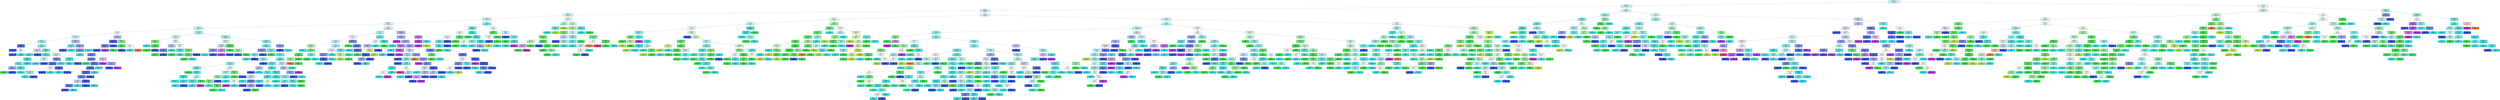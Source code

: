 digraph Tree {
node [shape=box, style="filled, rounded", color="black", fontname="helvetica"] ;
edge [fontname="helvetica"] ;
0 [label="total sulfur dioxide <= 171.5\ngini = 0.67\nsamples = 2349\nvalue = [17, 101, 1088, 1656, 679, 127, 5]\nclass = l", fillcolor="#d3f9f9"] ;
1 [label="sulphates <= 0.56\ngini = 0.67\nsamples = 1806\nvalue = [9, 77, 700, 1312, 603, 112, 5]\nclass = l", fillcolor="#c6f7f7"] ;
0 -> 1 [labeldistance=2.5, labelangle=45, headlabel="True"] ;
2 [label="chlorides <= 0.04\ngini = 0.67\nsamples = 1472\nvalue = [9, 62, 638, 1072, 452, 81, 3]\nclass = l", fillcolor="#ccf8f8"] ;
1 -> 2 ;
3 [label="fixed acidity <= 8.15\ngini = 0.66\nsamples = 552\nvalue = [5, 12, 136, 417, 264, 43, 3]\nclass = l", fillcolor="#cef9f8"] ;
2 -> 3 ;
4 [label="total sulfur dioxide <= 145.5\ngini = 0.64\nsamples = 498\nvalue = [4, 7, 99, 384, 258, 39, 2]\nclass = l", fillcolor="#d0f9f8"] ;
3 -> 4 ;
5 [label="volatile acidity <= 0.31\ngini = 0.65\nsamples = 438\nvalue = [4, 6, 83, 312, 245, 38, 2]\nclass = l", fillcolor="#e1fbfb"] ;
4 -> 5 ;
6 [label="density <= 0.99\ngini = 0.62\nsamples = 282\nvalue = [1, 0, 62, 222, 134, 13, 0]\nclass = l", fillcolor="#c5f7f6"] ;
5 -> 6 ;
7 [label="pH <= 3.36\ngini = 0.56\nsamples = 127\nvalue = [1, 0, 9, 97, 85, 4, 0]\nclass = l", fillcolor="#eafcfc"] ;
6 -> 7 ;
8 [label="free sulfur dioxide <= 31.5\ngini = 0.52\nsamples = 113\nvalue = [0, 0, 3, 96, 73, 3, 0]\nclass = l", fillcolor="#d2f9f8"] ;
7 -> 8 ;
9 [label="alcohol <= 11.15\ngini = 0.45\nsamples = 71\nvalue = [0, 0, 1, 75, 36, 0, 0]\nclass = l", fillcolor="#99f2f0"] ;
8 -> 9 ;
10 [label="residual sugar <= 1.85\ngini = 0.2\nsamples = 6\nvalue = [0, 0, 0, 1, 8, 0, 0]\nclass = i", fillcolor="#526be8"] ;
9 -> 10 ;
11 [label="gini = 0.0\nsamples = 4\nvalue = [0, 0, 0, 0, 7, 0, 0]\nclass = i", fillcolor="#3956e5"] ;
10 -> 11 ;
12 [label="density <= 0.99\ngini = 0.5\nsamples = 2\nvalue = [0, 0, 0, 1, 1, 0, 0]\nclass = l", fillcolor="#ffffff"] ;
10 -> 12 ;
13 [label="gini = 0.0\nsamples = 1\nvalue = [0, 0, 0, 0, 1, 0, 0]\nclass = i", fillcolor="#3956e5"] ;
12 -> 13 ;
14 [label="gini = 0.0\nsamples = 1\nvalue = [0, 0, 0, 1, 0, 0, 0]\nclass = l", fillcolor="#39e5e2"] ;
12 -> 14 ;
15 [label="pH <= 3.05\ngini = 0.41\nsamples = 65\nvalue = [0, 0, 1, 74, 28, 0, 0]\nclass = l", fillcolor="#86efed"] ;
9 -> 15 ;
16 [label="density <= 0.99\ngini = 0.49\nsamples = 10\nvalue = [0, 0, 0, 7, 9, 0, 0]\nclass = i", fillcolor="#d3d9f9"] ;
15 -> 16 ;
17 [label="gini = 0.0\nsamples = 6\nvalue = [0, 0, 0, 7, 0, 0, 0]\nclass = l", fillcolor="#39e5e2"] ;
16 -> 17 ;
18 [label="gini = 0.0\nsamples = 4\nvalue = [0, 0, 0, 0, 9, 0, 0]\nclass = i", fillcolor="#3956e5"] ;
16 -> 18 ;
19 [label="alcohol <= 12.45\ngini = 0.36\nsamples = 55\nvalue = [0, 0, 1, 67, 19, 0, 0]\nclass = l", fillcolor="#73edeb"] ;
15 -> 19 ;
20 [label="fixed acidity <= 7.05\ngini = 0.22\nsamples = 38\nvalue = [0, 0, 1, 49, 6, 0, 0]\nclass = l", fillcolor="#55e9e6"] ;
19 -> 20 ;
21 [label="sulphates <= 0.39\ngini = 0.15\nsamples = 34\nvalue = [0, 0, 1, 45, 3, 0, 0]\nclass = l", fillcolor="#4ae7e5"] ;
20 -> 21 ;
22 [label="alcohol <= 11.45\ngini = 0.38\nsamples = 11\nvalue = [0, 0, 1, 13, 3, 0, 0]\nclass = l", fillcolor="#72ecea"] ;
21 -> 22 ;
23 [label="chlorides <= 0.03\ngini = 0.44\nsamples = 2\nvalue = [0, 0, 1, 0, 2, 0, 0]\nclass = i", fillcolor="#9caaf2"] ;
22 -> 23 ;
24 [label="gini = 0.0\nsamples = 1\nvalue = [0, 0, 1, 0, 0, 0, 0]\nclass = a", fillcolor="#39e54d"] ;
23 -> 24 ;
25 [label="gini = 0.0\nsamples = 1\nvalue = [0, 0, 0, 0, 2, 0, 0]\nclass = i", fillcolor="#3956e5"] ;
23 -> 25 ;
26 [label="residual sugar <= 2.45\ngini = 0.13\nsamples = 9\nvalue = [0, 0, 0, 13, 1, 0, 0]\nclass = l", fillcolor="#48e7e4"] ;
22 -> 26 ;
27 [label="gini = 0.0\nsamples = 6\nvalue = [0, 0, 0, 11, 0, 0, 0]\nclass = l", fillcolor="#39e5e2"] ;
26 -> 27 ;
28 [label="total sulfur dioxide <= 114.5\ngini = 0.44\nsamples = 3\nvalue = [0, 0, 0, 2, 1, 0, 0]\nclass = l", fillcolor="#9cf2f0"] ;
26 -> 28 ;
29 [label="gini = 0.0\nsamples = 2\nvalue = [0, 0, 0, 2, 0, 0, 0]\nclass = l", fillcolor="#39e5e2"] ;
28 -> 29 ;
30 [label="gini = 0.0\nsamples = 1\nvalue = [0, 0, 0, 0, 1, 0, 0]\nclass = i", fillcolor="#3956e5"] ;
28 -> 30 ;
31 [label="gini = 0.0\nsamples = 23\nvalue = [0, 0, 0, 32, 0, 0, 0]\nclass = l", fillcolor="#39e5e2"] ;
21 -> 31 ;
32 [label="volatile acidity <= 0.2\ngini = 0.49\nsamples = 4\nvalue = [0, 0, 0, 4, 3, 0, 0]\nclass = l", fillcolor="#cef8f8"] ;
20 -> 32 ;
33 [label="gini = 0.0\nsamples = 2\nvalue = [0, 0, 0, 4, 0, 0, 0]\nclass = l", fillcolor="#39e5e2"] ;
32 -> 33 ;
34 [label="gini = 0.0\nsamples = 2\nvalue = [0, 0, 0, 0, 3, 0, 0]\nclass = i", fillcolor="#3956e5"] ;
32 -> 34 ;
35 [label="total sulfur dioxide <= 102.0\ngini = 0.49\nsamples = 17\nvalue = [0, 0, 0, 18, 13, 0, 0]\nclass = l", fillcolor="#c8f8f7"] ;
19 -> 35 ;
36 [label="alcohol <= 13.08\ngini = 0.38\nsamples = 9\nvalue = [0, 0, 0, 4, 12, 0, 0]\nclass = i", fillcolor="#7b8eee"] ;
35 -> 36 ;
37 [label="chlorides <= 0.02\ngini = 0.24\nsamples = 8\nvalue = [0, 0, 0, 2, 12, 0, 0]\nclass = i", fillcolor="#5a72e9"] ;
36 -> 37 ;
38 [label="residual sugar <= 1.75\ngini = 0.5\nsamples = 2\nvalue = [0, 0, 0, 1, 1, 0, 0]\nclass = l", fillcolor="#ffffff"] ;
37 -> 38 ;
39 [label="gini = 0.0\nsamples = 1\nvalue = [0, 0, 0, 0, 1, 0, 0]\nclass = i", fillcolor="#3956e5"] ;
38 -> 39 ;
40 [label="gini = 0.0\nsamples = 1\nvalue = [0, 0, 0, 1, 0, 0, 0]\nclass = l", fillcolor="#39e5e2"] ;
38 -> 40 ;
41 [label="pH <= 3.18\ngini = 0.15\nsamples = 6\nvalue = [0, 0, 0, 1, 11, 0, 0]\nclass = i", fillcolor="#4b65e7"] ;
37 -> 41 ;
42 [label="gini = 0.0\nsamples = 1\nvalue = [0, 0, 0, 1, 0, 0, 0]\nclass = l", fillcolor="#39e5e2"] ;
41 -> 42 ;
43 [label="gini = 0.0\nsamples = 5\nvalue = [0, 0, 0, 0, 11, 0, 0]\nclass = i", fillcolor="#3956e5"] ;
41 -> 43 ;
44 [label="gini = 0.0\nsamples = 1\nvalue = [0, 0, 0, 2, 0, 0, 0]\nclass = l", fillcolor="#39e5e2"] ;
36 -> 44 ;
45 [label="citric acid <= 0.38\ngini = 0.12\nsamples = 8\nvalue = [0, 0, 0, 14, 1, 0, 0]\nclass = l", fillcolor="#47e7e4"] ;
35 -> 45 ;
46 [label="gini = 0.0\nsamples = 7\nvalue = [0, 0, 0, 14, 0, 0, 0]\nclass = l", fillcolor="#39e5e2"] ;
45 -> 46 ;
47 [label="gini = 0.0\nsamples = 1\nvalue = [0, 0, 0, 0, 1, 0, 0]\nclass = i", fillcolor="#3956e5"] ;
45 -> 47 ;
48 [label="total sulfur dioxide <= 88.0\ngini = 0.54\nsamples = 42\nvalue = [0, 0, 2, 21, 37, 3, 0]\nclass = i", fillcolor="#b4bff5"] ;
8 -> 48 ;
49 [label="alcohol <= 11.0\ngini = 0.35\nsamples = 6\nvalue = [0, 0, 0, 7, 2, 0, 0]\nclass = l", fillcolor="#72ecea"] ;
48 -> 49 ;
50 [label="gini = 0.0\nsamples = 1\nvalue = [0, 0, 0, 0, 2, 0, 0]\nclass = i", fillcolor="#3956e5"] ;
49 -> 50 ;
51 [label="gini = 0.0\nsamples = 5\nvalue = [0, 0, 0, 7, 0, 0, 0]\nclass = l", fillcolor="#39e5e2"] ;
49 -> 51 ;
52 [label="fixed acidity <= 7.45\ngini = 0.51\nsamples = 36\nvalue = [0, 0, 2, 14, 35, 3, 0]\nclass = i", fillcolor="#97a6f1"] ;
48 -> 52 ;
53 [label="density <= 0.99\ngini = 0.46\nsamples = 33\nvalue = [0, 0, 2, 10, 35, 3, 0]\nclass = i", fillcolor="#8395ef"] ;
52 -> 53 ;
54 [label="gini = 0.0\nsamples = 3\nvalue = [0, 0, 0, 3, 0, 0, 0]\nclass = l", fillcolor="#39e5e2"] ;
53 -> 54 ;
55 [label="residual sugar <= 5.08\ngini = 0.42\nsamples = 30\nvalue = [0, 0, 2, 7, 35, 3, 0]\nclass = i", fillcolor="#7489ed"] ;
53 -> 55 ;
56 [label="pH <= 2.97\ngini = 0.35\nsamples = 26\nvalue = [0, 0, 2, 7, 33, 0, 0]\nclass = i", fillcolor="#6c81ec"] ;
55 -> 56 ;
57 [label="gini = 0.0\nsamples = 1\nvalue = [0, 0, 2, 0, 0, 0, 0]\nclass = a", fillcolor="#39e54d"] ;
56 -> 57 ;
58 [label="free sulfur dioxide <= 54.0\ngini = 0.29\nsamples = 25\nvalue = [0, 0, 0, 7, 33, 0, 0]\nclass = i", fillcolor="#637aeb"] ;
56 -> 58 ;
59 [label="citric acid <= 0.44\ngini = 0.23\nsamples = 24\nvalue = [0, 0, 0, 5, 33, 0, 0]\nclass = i", fillcolor="#5770e9"] ;
58 -> 59 ;
60 [label="total sulfur dioxide <= 123.5\ngini = 0.19\nsamples = 23\nvalue = [0, 0, 0, 4, 33, 0, 0]\nclass = i", fillcolor="#516ae8"] ;
59 -> 60 ;
61 [label="free sulfur dioxide <= 33.5\ngini = 0.33\nsamples = 13\nvalue = [0, 0, 0, 4, 15, 0, 0]\nclass = i", fillcolor="#6e83ec"] ;
60 -> 61 ;
62 [label="pH <= 3.29\ngini = 0.49\nsamples = 5\nvalue = [0, 0, 0, 3, 4, 0, 0]\nclass = i", fillcolor="#ced5f8"] ;
61 -> 62 ;
63 [label="chlorides <= 0.03\ngini = 0.32\nsamples = 4\nvalue = [0, 0, 0, 1, 4, 0, 0]\nclass = i", fillcolor="#6a80ec"] ;
62 -> 63 ;
64 [label="gini = 0.0\nsamples = 3\nvalue = [0, 0, 0, 0, 4, 0, 0]\nclass = i", fillcolor="#3956e5"] ;
63 -> 64 ;
65 [label="gini = 0.0\nsamples = 1\nvalue = [0, 0, 0, 1, 0, 0, 0]\nclass = l", fillcolor="#39e5e2"] ;
63 -> 65 ;
66 [label="gini = 0.0\nsamples = 1\nvalue = [0, 0, 0, 2, 0, 0, 0]\nclass = l", fillcolor="#39e5e2"] ;
62 -> 66 ;
67 [label="citric acid <= 0.34\ngini = 0.15\nsamples = 8\nvalue = [0, 0, 0, 1, 11, 0, 0]\nclass = i", fillcolor="#4b65e7"] ;
61 -> 67 ;
68 [label="gini = 0.0\nsamples = 7\nvalue = [0, 0, 0, 0, 11, 0, 0]\nclass = i", fillcolor="#3956e5"] ;
67 -> 68 ;
69 [label="gini = 0.0\nsamples = 1\nvalue = [0, 0, 0, 1, 0, 0, 0]\nclass = l", fillcolor="#39e5e2"] ;
67 -> 69 ;
70 [label="gini = 0.0\nsamples = 10\nvalue = [0, 0, 0, 0, 18, 0, 0]\nclass = i", fillcolor="#3956e5"] ;
60 -> 70 ;
71 [label="gini = 0.0\nsamples = 1\nvalue = [0, 0, 0, 1, 0, 0, 0]\nclass = l", fillcolor="#39e5e2"] ;
59 -> 71 ;
72 [label="gini = 0.0\nsamples = 1\nvalue = [0, 0, 0, 2, 0, 0, 0]\nclass = l", fillcolor="#39e5e2"] ;
58 -> 72 ;
73 [label="fixed acidity <= 5.7\ngini = 0.48\nsamples = 4\nvalue = [0, 0, 0, 0, 2, 3, 0]\nclass = t", fillcolor="#e5bdf6"] ;
55 -> 73 ;
74 [label="gini = 0.0\nsamples = 1\nvalue = [0, 0, 0, 0, 0, 2, 0]\nclass = t", fillcolor="#b139e5"] ;
73 -> 74 ;
75 [label="total sulfur dioxide <= 109.5\ngini = 0.44\nsamples = 3\nvalue = [0, 0, 0, 0, 2, 1, 0]\nclass = i", fillcolor="#9caaf2"] ;
73 -> 75 ;
76 [label="gini = 0.0\nsamples = 2\nvalue = [0, 0, 0, 0, 2, 0, 0]\nclass = i", fillcolor="#3956e5"] ;
75 -> 76 ;
77 [label="gini = 0.0\nsamples = 1\nvalue = [0, 0, 0, 0, 0, 1, 0]\nclass = t", fillcolor="#b139e5"] ;
75 -> 77 ;
78 [label="gini = 0.0\nsamples = 3\nvalue = [0, 0, 0, 4, 0, 0, 0]\nclass = l", fillcolor="#39e5e2"] ;
52 -> 78 ;
79 [label="sulphates <= 0.41\ngini = 0.59\nsamples = 14\nvalue = [1, 0, 6, 1, 12, 1, 0]\nclass = i", fillcolor="#b0bbf5"] ;
7 -> 79 ;
80 [label="fixed acidity <= 5.55\ngini = 0.15\nsamples = 8\nvalue = [0, 0, 0, 0, 11, 1, 0]\nclass = i", fillcolor="#4b65e7"] ;
79 -> 80 ;
81 [label="volatile acidity <= 0.2\ngini = 0.32\nsamples = 3\nvalue = [0, 0, 0, 0, 4, 1, 0]\nclass = i", fillcolor="#6a80ec"] ;
80 -> 81 ;
82 [label="gini = 0.0\nsamples = 2\nvalue = [0, 0, 0, 0, 4, 0, 0]\nclass = i", fillcolor="#3956e5"] ;
81 -> 82 ;
83 [label="gini = 0.0\nsamples = 1\nvalue = [0, 0, 0, 0, 0, 1, 0]\nclass = t", fillcolor="#b139e5"] ;
81 -> 83 ;
84 [label="gini = 0.0\nsamples = 5\nvalue = [0, 0, 0, 0, 7, 0, 0]\nclass = i", fillcolor="#3956e5"] ;
80 -> 84 ;
85 [label="residual sugar <= 2.7\ngini = 0.52\nsamples = 6\nvalue = [1, 0, 6, 1, 1, 0, 0]\nclass = a", fillcolor="#83ef90"] ;
79 -> 85 ;
86 [label="alcohol <= 12.37\ngini = 0.24\nsamples = 4\nvalue = [0, 0, 6, 0, 1, 0, 0]\nclass = a", fillcolor="#5ae96b"] ;
85 -> 86 ;
87 [label="gini = 0.0\nsamples = 3\nvalue = [0, 0, 6, 0, 0, 0, 0]\nclass = a", fillcolor="#39e54d"] ;
86 -> 87 ;
88 [label="gini = 0.0\nsamples = 1\nvalue = [0, 0, 0, 0, 1, 0, 0]\nclass = i", fillcolor="#3956e5"] ;
86 -> 88 ;
89 [label="pH <= 3.48\ngini = 0.5\nsamples = 2\nvalue = [1, 0, 0, 1, 0, 0, 0]\nclass = q", fillcolor="#ffffff"] ;
85 -> 89 ;
90 [label="gini = 0.0\nsamples = 1\nvalue = [0, 0, 0, 1, 0, 0, 0]\nclass = l", fillcolor="#39e5e2"] ;
89 -> 90 ;
91 [label="gini = 0.0\nsamples = 1\nvalue = [1, 0, 0, 0, 0, 0, 0]\nclass = q", fillcolor="#e58139"] ;
89 -> 91 ;
92 [label="total sulfur dioxide <= 92.5\ngini = 0.62\nsamples = 155\nvalue = [0, 0, 53, 125, 49, 9, 0]\nclass = l", fillcolor="#b1f5f4"] ;
6 -> 92 ;
93 [label="free sulfur dioxide <= 13.0\ngini = 0.64\nsamples = 28\nvalue = [0, 0, 19, 13, 9, 0, 0]\nclass = a", fillcolor="#d5f9d9"] ;
92 -> 93 ;
94 [label="density <= 0.99\ngini = 0.42\nsamples = 9\nvalue = [0, 0, 11, 3, 1, 0, 0]\nclass = a", fillcolor="#7bee88"] ;
93 -> 94 ;
95 [label="gini = 0.0\nsamples = 2\nvalue = [0, 0, 0, 3, 0, 0, 0]\nclass = l", fillcolor="#39e5e2"] ;
94 -> 95 ;
96 [label="sulphates <= 0.53\ngini = 0.15\nsamples = 7\nvalue = [0, 0, 11, 0, 1, 0, 0]\nclass = a", fillcolor="#4be75d"] ;
94 -> 96 ;
97 [label="gini = 0.0\nsamples = 6\nvalue = [0, 0, 11, 0, 0, 0, 0]\nclass = a", fillcolor="#39e54d"] ;
96 -> 97 ;
98 [label="gini = 0.0\nsamples = 1\nvalue = [0, 0, 0, 0, 1, 0, 0]\nclass = i", fillcolor="#3956e5"] ;
96 -> 98 ;
99 [label="sulphates <= 0.43\ngini = 0.66\nsamples = 19\nvalue = [0, 0, 8, 10, 8, 0, 0]\nclass = l", fillcolor="#e9fcfc"] ;
93 -> 99 ;
100 [label="density <= 0.99\ngini = 0.59\nsamples = 10\nvalue = [0, 0, 2, 4, 7, 0, 0]\nclass = i", fillcolor="#bdc7f6"] ;
99 -> 100 ;
101 [label="fixed acidity <= 7.3\ngini = 0.35\nsamples = 7\nvalue = [0, 0, 2, 0, 7, 0, 0]\nclass = i", fillcolor="#7286ec"] ;
100 -> 101 ;
102 [label="gini = 0.0\nsamples = 2\nvalue = [0, 0, 2, 0, 0, 0, 0]\nclass = a", fillcolor="#39e54d"] ;
101 -> 102 ;
103 [label="gini = 0.0\nsamples = 5\nvalue = [0, 0, 0, 0, 7, 0, 0]\nclass = i", fillcolor="#3956e5"] ;
101 -> 103 ;
104 [label="gini = 0.0\nsamples = 3\nvalue = [0, 0, 0, 4, 0, 0, 0]\nclass = l", fillcolor="#39e5e2"] ;
100 -> 104 ;
105 [label="total sulfur dioxide <= 83.5\ngini = 0.57\nsamples = 9\nvalue = [0, 0, 6, 6, 1, 0, 0]\nclass = a", fillcolor="#ffffff"] ;
99 -> 105 ;
106 [label="total sulfur dioxide <= 76.5\ngini = 0.28\nsamples = 5\nvalue = [0, 0, 1, 5, 0, 0, 0]\nclass = l", fillcolor="#61eae8"] ;
105 -> 106 ;
107 [label="gini = 0.0\nsamples = 1\nvalue = [0, 0, 1, 0, 0, 0, 0]\nclass = a", fillcolor="#39e54d"] ;
106 -> 107 ;
108 [label="gini = 0.0\nsamples = 4\nvalue = [0, 0, 0, 5, 0, 0, 0]\nclass = l", fillcolor="#39e5e2"] ;
106 -> 108 ;
109 [label="volatile acidity <= 0.21\ngini = 0.45\nsamples = 4\nvalue = [0, 0, 5, 1, 1, 0, 0]\nclass = a", fillcolor="#7bee88"] ;
105 -> 109 ;
110 [label="residual sugar <= 3.05\ngini = 0.28\nsamples = 3\nvalue = [0, 0, 5, 1, 0, 0, 0]\nclass = a", fillcolor="#61ea71"] ;
109 -> 110 ;
111 [label="gini = 0.0\nsamples = 2\nvalue = [0, 0, 5, 0, 0, 0, 0]\nclass = a", fillcolor="#39e54d"] ;
110 -> 111 ;
112 [label="gini = 0.0\nsamples = 1\nvalue = [0, 0, 0, 1, 0, 0, 0]\nclass = l", fillcolor="#39e5e2"] ;
110 -> 112 ;
113 [label="gini = 0.0\nsamples = 1\nvalue = [0, 0, 0, 0, 1, 0, 0]\nclass = i", fillcolor="#3956e5"] ;
109 -> 113 ;
114 [label="free sulfur dioxide <= 17.5\ngini = 0.6\nsamples = 127\nvalue = [0, 0, 34, 112, 40, 9, 0]\nclass = l", fillcolor="#a3f3f2"] ;
92 -> 114 ;
115 [label="volatile acidity <= 0.23\ngini = 0.68\nsamples = 15\nvalue = [0, 0, 11, 2, 8, 5, 0]\nclass = a", fillcolor="#defbe1"] ;
114 -> 115 ;
116 [label="density <= 0.99\ngini = 0.6\nsamples = 7\nvalue = [0, 0, 0, 2, 7, 5, 0]\nclass = i", fillcolor="#d3d9f9"] ;
115 -> 116 ;
117 [label="total sulfur dioxide <= 102.0\ngini = 0.41\nsamples = 3\nvalue = [0, 0, 0, 2, 5, 0, 0]\nclass = i", fillcolor="#889aef"] ;
116 -> 117 ;
118 [label="gini = 0.0\nsamples = 1\nvalue = [0, 0, 0, 2, 0, 0, 0]\nclass = l", fillcolor="#39e5e2"] ;
117 -> 118 ;
119 [label="gini = 0.0\nsamples = 2\nvalue = [0, 0, 0, 0, 5, 0, 0]\nclass = i", fillcolor="#3956e5"] ;
117 -> 119 ;
120 [label="citric acid <= 0.41\ngini = 0.41\nsamples = 4\nvalue = [0, 0, 0, 0, 2, 5, 0]\nclass = t", fillcolor="#d088ef"] ;
116 -> 120 ;
121 [label="gini = 0.0\nsamples = 3\nvalue = [0, 0, 0, 0, 0, 5, 0]\nclass = t", fillcolor="#b139e5"] ;
120 -> 121 ;
122 [label="gini = 0.0\nsamples = 1\nvalue = [0, 0, 0, 0, 2, 0, 0]\nclass = i", fillcolor="#3956e5"] ;
120 -> 122 ;
123 [label="residual sugar <= 8.55\ngini = 0.15\nsamples = 8\nvalue = [0, 0, 11, 0, 1, 0, 0]\nclass = a", fillcolor="#4be75d"] ;
115 -> 123 ;
124 [label="gini = 0.0\nsamples = 5\nvalue = [0, 0, 9, 0, 0, 0, 0]\nclass = a", fillcolor="#39e54d"] ;
123 -> 124 ;
125 [label="pH <= 3.06\ngini = 0.44\nsamples = 3\nvalue = [0, 0, 2, 0, 1, 0, 0]\nclass = a", fillcolor="#9cf2a6"] ;
123 -> 125 ;
126 [label="gini = 0.0\nsamples = 1\nvalue = [0, 0, 0, 0, 1, 0, 0]\nclass = i", fillcolor="#3956e5"] ;
125 -> 126 ;
127 [label="gini = 0.0\nsamples = 2\nvalue = [0, 0, 2, 0, 0, 0, 0]\nclass = a", fillcolor="#39e54d"] ;
125 -> 127 ;
128 [label="residual sugar <= 13.8\ngini = 0.52\nsamples = 112\nvalue = [0, 0, 23, 110, 32, 4, 0]\nclass = l", fillcolor="#8ef0ee"] ;
114 -> 128 ;
129 [label="sulphates <= 0.33\ngini = 0.51\nsamples = 106\nvalue = [0, 0, 23, 108, 27, 4, 0]\nclass = l", fillcolor="#88efee"] ;
128 -> 129 ;
130 [label="total sulfur dioxide <= 115.0\ngini = 0.4\nsamples = 6\nvalue = [0, 0, 0, 3, 8, 0, 0]\nclass = i", fillcolor="#8395ef"] ;
129 -> 130 ;
131 [label="alcohol <= 11.15\ngini = 0.38\nsamples = 2\nvalue = [0, 0, 0, 3, 1, 0, 0]\nclass = l", fillcolor="#7beeec"] ;
130 -> 131 ;
132 [label="gini = 0.0\nsamples = 1\nvalue = [0, 0, 0, 3, 0, 0, 0]\nclass = l", fillcolor="#39e5e2"] ;
131 -> 132 ;
133 [label="gini = 0.0\nsamples = 1\nvalue = [0, 0, 0, 0, 1, 0, 0]\nclass = i", fillcolor="#3956e5"] ;
131 -> 133 ;
134 [label="gini = 0.0\nsamples = 4\nvalue = [0, 0, 0, 0, 7, 0, 0]\nclass = i", fillcolor="#3956e5"] ;
130 -> 134 ;
135 [label="citric acid <= 0.21\ngini = 0.48\nsamples = 100\nvalue = [0, 0, 23, 105, 19, 4, 0]\nclass = l", fillcolor="#80eeec"] ;
129 -> 135 ;
136 [label="gini = 0.0\nsamples = 2\nvalue = [0, 0, 6, 0, 0, 0, 0]\nclass = a", fillcolor="#39e54d"] ;
135 -> 136 ;
137 [label="fixed acidity <= 6.65\ngini = 0.44\nsamples = 98\nvalue = [0, 0, 17, 105, 19, 4, 0]\nclass = l", fillcolor="#78edeb"] ;
135 -> 137 ;
138 [label="citric acid <= 0.5\ngini = 0.52\nsamples = 43\nvalue = [0, 0, 14, 40, 6, 2, 0]\nclass = l", fillcolor="#94f1ef"] ;
137 -> 138 ;
139 [label="free sulfur dioxide <= 35.5\ngini = 0.48\nsamples = 41\nvalue = [0, 0, 14, 40, 3, 2, 0]\nclass = l", fillcolor="#8df0ee"] ;
138 -> 139 ;
140 [label="alcohol <= 9.1\ngini = 0.34\nsamples = 25\nvalue = [0, 0, 6, 31, 1, 1, 0]\nclass = l", fillcolor="#69ebe9"] ;
139 -> 140 ;
141 [label="gini = 0.0\nsamples = 1\nvalue = [0, 0, 2, 0, 0, 0, 0]\nclass = a", fillcolor="#39e54d"] ;
140 -> 141 ;
142 [label="citric acid <= 0.31\ngini = 0.28\nsamples = 24\nvalue = [0, 0, 4, 31, 1, 1, 0]\nclass = l", fillcolor="#5deae7"] ;
140 -> 142 ;
143 [label="residual sugar <= 10.45\ngini = 0.07\nsamples = 17\nvalue = [0, 0, 0, 25, 1, 0, 0]\nclass = l", fillcolor="#41e6e3"] ;
142 -> 143 ;
144 [label="gini = 0.0\nsamples = 13\nvalue = [0, 0, 0, 18, 0, 0, 0]\nclass = l", fillcolor="#39e5e2"] ;
143 -> 144 ;
145 [label="total sulfur dioxide <= 118.5\ngini = 0.22\nsamples = 4\nvalue = [0, 0, 0, 7, 1, 0, 0]\nclass = l", fillcolor="#55e9e6"] ;
143 -> 145 ;
146 [label="gini = 0.0\nsamples = 3\nvalue = [0, 0, 0, 7, 0, 0, 0]\nclass = l", fillcolor="#39e5e2"] ;
145 -> 146 ;
147 [label="gini = 0.0\nsamples = 1\nvalue = [0, 0, 0, 0, 1, 0, 0]\nclass = i", fillcolor="#3956e5"] ;
145 -> 147 ;
148 [label="density <= 0.99\ngini = 0.56\nsamples = 7\nvalue = [0, 0, 4, 6, 0, 1, 0]\nclass = l", fillcolor="#c6f8f7"] ;
142 -> 148 ;
149 [label="total sulfur dioxide <= 120.0\ngini = 0.24\nsamples = 4\nvalue = [0, 0, 0, 6, 0, 1, 0]\nclass = l", fillcolor="#5ae9e7"] ;
148 -> 149 ;
150 [label="gini = 0.0\nsamples = 3\nvalue = [0, 0, 0, 6, 0, 0, 0]\nclass = l", fillcolor="#39e5e2"] ;
149 -> 150 ;
151 [label="gini = 0.0\nsamples = 1\nvalue = [0, 0, 0, 0, 0, 1, 0]\nclass = t", fillcolor="#b139e5"] ;
149 -> 151 ;
152 [label="gini = 0.0\nsamples = 3\nvalue = [0, 0, 4, 0, 0, 0, 0]\nclass = a", fillcolor="#39e54d"] ;
148 -> 152 ;
153 [label="chlorides <= 0.04\ngini = 0.62\nsamples = 16\nvalue = [0, 0, 8, 9, 2, 1, 0]\nclass = l", fillcolor="#effdfd"] ;
139 -> 153 ;
154 [label="free sulfur dioxide <= 39.5\ngini = 0.58\nsamples = 12\nvalue = [0, 0, 5, 9, 1, 1, 0]\nclass = l", fillcolor="#b7f6f4"] ;
153 -> 154 ;
155 [label="citric acid <= 0.38\ngini = 0.53\nsamples = 6\nvalue = [0, 0, 5, 2, 1, 0, 0]\nclass = a", fillcolor="#9cf2a6"] ;
154 -> 155 ;
156 [label="residual sugar <= 1.7\ngini = 0.41\nsamples = 5\nvalue = [0, 0, 5, 2, 0, 0, 0]\nclass = a", fillcolor="#88ef94"] ;
155 -> 156 ;
157 [label="gini = 0.0\nsamples = 1\nvalue = [0, 0, 0, 1, 0, 0, 0]\nclass = l", fillcolor="#39e5e2"] ;
156 -> 157 ;
158 [label="volatile acidity <= 0.26\ngini = 0.28\nsamples = 4\nvalue = [0, 0, 5, 1, 0, 0, 0]\nclass = a", fillcolor="#61ea71"] ;
156 -> 158 ;
159 [label="gini = 0.0\nsamples = 3\nvalue = [0, 0, 5, 0, 0, 0, 0]\nclass = a", fillcolor="#39e54d"] ;
158 -> 159 ;
160 [label="gini = 0.0\nsamples = 1\nvalue = [0, 0, 0, 1, 0, 0, 0]\nclass = l", fillcolor="#39e5e2"] ;
158 -> 160 ;
161 [label="gini = 0.0\nsamples = 1\nvalue = [0, 0, 0, 0, 1, 0, 0]\nclass = i", fillcolor="#3956e5"] ;
155 -> 161 ;
162 [label="citric acid <= 0.44\ngini = 0.22\nsamples = 6\nvalue = [0, 0, 0, 7, 0, 1, 0]\nclass = l", fillcolor="#55e9e6"] ;
154 -> 162 ;
163 [label="gini = 0.0\nsamples = 4\nvalue = [0, 0, 0, 6, 0, 0, 0]\nclass = l", fillcolor="#39e5e2"] ;
162 -> 163 ;
164 [label="sulphates <= 0.44\ngini = 0.5\nsamples = 2\nvalue = [0, 0, 0, 1, 0, 1, 0]\nclass = l", fillcolor="#ffffff"] ;
162 -> 164 ;
165 [label="gini = 0.0\nsamples = 1\nvalue = [0, 0, 0, 0, 0, 1, 0]\nclass = t", fillcolor="#b139e5"] ;
164 -> 165 ;
166 [label="gini = 0.0\nsamples = 1\nvalue = [0, 0, 0, 1, 0, 0, 0]\nclass = l", fillcolor="#39e5e2"] ;
164 -> 166 ;
167 [label="fixed acidity <= 6.1\ngini = 0.38\nsamples = 4\nvalue = [0, 0, 3, 0, 1, 0, 0]\nclass = a", fillcolor="#7bee88"] ;
153 -> 167 ;
168 [label="gini = 0.0\nsamples = 3\nvalue = [0, 0, 3, 0, 0, 0, 0]\nclass = a", fillcolor="#39e54d"] ;
167 -> 168 ;
169 [label="gini = 0.0\nsamples = 1\nvalue = [0, 0, 0, 0, 1, 0, 0]\nclass = i", fillcolor="#3956e5"] ;
167 -> 169 ;
170 [label="gini = 0.0\nsamples = 2\nvalue = [0, 0, 0, 0, 3, 0, 0]\nclass = i", fillcolor="#3956e5"] ;
138 -> 170 ;
171 [label="pH <= 3.33\ngini = 0.36\nsamples = 55\nvalue = [0, 0, 3, 65, 13, 2, 0]\nclass = l", fillcolor="#6cece9"] ;
137 -> 171 ;
172 [label="volatile acidity <= 0.15\ngini = 0.3\nsamples = 46\nvalue = [0, 0, 3, 58, 9, 0, 0]\nclass = l", fillcolor="#60eae8"] ;
171 -> 172 ;
173 [label="pH <= 3.01\ngini = 0.48\nsamples = 3\nvalue = [0, 0, 0, 2, 3, 0, 0]\nclass = i", fillcolor="#bdc7f6"] ;
172 -> 173 ;
174 [label="gini = 0.0\nsamples = 1\nvalue = [0, 0, 0, 0, 3, 0, 0]\nclass = i", fillcolor="#3956e5"] ;
173 -> 174 ;
175 [label="gini = 0.0\nsamples = 2\nvalue = [0, 0, 0, 2, 0, 0, 0]\nclass = l", fillcolor="#39e5e2"] ;
173 -> 175 ;
176 [label="volatile acidity <= 0.2\ngini = 0.25\nsamples = 43\nvalue = [0, 0, 3, 56, 6, 0, 0]\nclass = l", fillcolor="#57e9e6"] ;
172 -> 176 ;
177 [label="alcohol <= 10.9\ngini = 0.39\nsamples = 15\nvalue = [0, 0, 1, 18, 5, 0, 0]\nclass = l", fillcolor="#78edeb"] ;
176 -> 177 ;
178 [label="volatile acidity <= 0.18\ngini = 0.59\nsamples = 5\nvalue = [0, 0, 1, 3, 4, 0, 0]\nclass = i", fillcolor="#d7ddfa"] ;
177 -> 178 ;
179 [label="gini = 0.0\nsamples = 2\nvalue = [0, 0, 0, 3, 0, 0, 0]\nclass = l", fillcolor="#39e5e2"] ;
178 -> 179 ;
180 [label="fixed acidity <= 6.9\ngini = 0.32\nsamples = 3\nvalue = [0, 0, 1, 0, 4, 0, 0]\nclass = i", fillcolor="#6a80ec"] ;
178 -> 180 ;
181 [label="gini = 0.0\nsamples = 1\nvalue = [0, 0, 0, 0, 2, 0, 0]\nclass = i", fillcolor="#3956e5"] ;
180 -> 181 ;
182 [label="pH <= 3.14\ngini = 0.44\nsamples = 2\nvalue = [0, 0, 1, 0, 2, 0, 0]\nclass = i", fillcolor="#9caaf2"] ;
180 -> 182 ;
183 [label="gini = 0.0\nsamples = 1\nvalue = [0, 0, 0, 0, 2, 0, 0]\nclass = i", fillcolor="#3956e5"] ;
182 -> 183 ;
184 [label="gini = 0.0\nsamples = 1\nvalue = [0, 0, 1, 0, 0, 0, 0]\nclass = a", fillcolor="#39e54d"] ;
182 -> 184 ;
185 [label="chlorides <= 0.04\ngini = 0.12\nsamples = 10\nvalue = [0, 0, 0, 15, 1, 0, 0]\nclass = l", fillcolor="#46e7e4"] ;
177 -> 185 ;
186 [label="gini = 0.0\nsamples = 8\nvalue = [0, 0, 0, 14, 0, 0, 0]\nclass = l", fillcolor="#39e5e2"] ;
185 -> 186 ;
187 [label="density <= 0.99\ngini = 0.5\nsamples = 2\nvalue = [0, 0, 0, 1, 1, 0, 0]\nclass = l", fillcolor="#ffffff"] ;
185 -> 187 ;
188 [label="gini = 0.0\nsamples = 1\nvalue = [0, 0, 0, 0, 1, 0, 0]\nclass = i", fillcolor="#3956e5"] ;
187 -> 188 ;
189 [label="gini = 0.0\nsamples = 1\nvalue = [0, 0, 0, 1, 0, 0, 0]\nclass = l", fillcolor="#39e5e2"] ;
187 -> 189 ;
190 [label="volatile acidity <= 0.28\ngini = 0.14\nsamples = 28\nvalue = [0, 0, 2, 38, 1, 0, 0]\nclass = l", fillcolor="#48e7e4"] ;
176 -> 190 ;
191 [label="density <= 0.99\ngini = 0.06\nsamples = 21\nvalue = [0, 0, 0, 33, 1, 0, 0]\nclass = l", fillcolor="#3fe6e3"] ;
190 -> 191 ;
192 [label="gini = 0.0\nsamples = 18\nvalue = [0, 0, 0, 30, 0, 0, 0]\nclass = l", fillcolor="#39e5e2"] ;
191 -> 192 ;
193 [label="pH <= 3.12\ngini = 0.38\nsamples = 3\nvalue = [0, 0, 0, 3, 1, 0, 0]\nclass = l", fillcolor="#7beeec"] ;
191 -> 193 ;
194 [label="gini = 0.0\nsamples = 2\nvalue = [0, 0, 0, 3, 0, 0, 0]\nclass = l", fillcolor="#39e5e2"] ;
193 -> 194 ;
195 [label="gini = 0.0\nsamples = 1\nvalue = [0, 0, 0, 0, 1, 0, 0]\nclass = i", fillcolor="#3956e5"] ;
193 -> 195 ;
196 [label="total sulfur dioxide <= 129.5\ngini = 0.41\nsamples = 7\nvalue = [0, 0, 2, 5, 0, 0, 0]\nclass = l", fillcolor="#88efee"] ;
190 -> 196 ;
197 [label="fixed acidity <= 7.25\ngini = 0.28\nsamples = 6\nvalue = [0, 0, 1, 5, 0, 0, 0]\nclass = l", fillcolor="#61eae8"] ;
196 -> 197 ;
198 [label="gini = 0.0\nsamples = 5\nvalue = [0, 0, 0, 5, 0, 0, 0]\nclass = l", fillcolor="#39e5e2"] ;
197 -> 198 ;
199 [label="gini = 0.0\nsamples = 1\nvalue = [0, 0, 1, 0, 0, 0, 0]\nclass = a", fillcolor="#39e54d"] ;
197 -> 199 ;
200 [label="gini = 0.0\nsamples = 1\nvalue = [0, 0, 1, 0, 0, 0, 0]\nclass = a", fillcolor="#39e54d"] ;
196 -> 200 ;
201 [label="residual sugar <= 8.05\ngini = 0.59\nsamples = 9\nvalue = [0, 0, 0, 7, 4, 2, 0]\nclass = l", fillcolor="#bdf6f5"] ;
171 -> 201 ;
202 [label="residual sugar <= 6.65\ngini = 0.62\nsamples = 6\nvalue = [0, 0, 0, 2, 4, 2, 0]\nclass = i", fillcolor="#bdc7f6"] ;
201 -> 202 ;
203 [label="citric acid <= 0.66\ngini = 0.44\nsamples = 5\nvalue = [0, 0, 0, 2, 4, 0, 0]\nclass = i", fillcolor="#9caaf2"] ;
202 -> 203 ;
204 [label="gini = 0.0\nsamples = 4\nvalue = [0, 0, 0, 0, 4, 0, 0]\nclass = i", fillcolor="#3956e5"] ;
203 -> 204 ;
205 [label="gini = 0.0\nsamples = 1\nvalue = [0, 0, 0, 2, 0, 0, 0]\nclass = l", fillcolor="#39e5e2"] ;
203 -> 205 ;
206 [label="gini = 0.0\nsamples = 1\nvalue = [0, 0, 0, 0, 0, 2, 0]\nclass = t", fillcolor="#b139e5"] ;
202 -> 206 ;
207 [label="gini = 0.0\nsamples = 3\nvalue = [0, 0, 0, 5, 0, 0, 0]\nclass = l", fillcolor="#39e5e2"] ;
201 -> 207 ;
208 [label="residual sugar <= 18.15\ngini = 0.41\nsamples = 6\nvalue = [0, 0, 0, 2, 5, 0, 0]\nclass = i", fillcolor="#889aef"] ;
128 -> 208 ;
209 [label="gini = 0.0\nsamples = 5\nvalue = [0, 0, 0, 0, 5, 0, 0]\nclass = i", fillcolor="#3956e5"] ;
208 -> 209 ;
210 [label="gini = 0.0\nsamples = 1\nvalue = [0, 0, 0, 2, 0, 0, 0]\nclass = l", fillcolor="#39e5e2"] ;
208 -> 210 ;
211 [label="alcohol <= 11.92\ngini = 0.68\nsamples = 156\nvalue = [3, 6, 21, 90, 111, 25, 2]\nclass = i", fillcolor="#e6eafc"] ;
5 -> 211 ;
212 [label="alcohol <= 11.28\ngini = 0.63\nsamples = 67\nvalue = [1, 4, 17, 54, 28, 0, 0]\nclass = l", fillcolor="#bbf6f5"] ;
211 -> 212 ;
213 [label="total sulfur dioxide <= 127.5\ngini = 0.67\nsamples = 43\nvalue = [1, 2, 15, 29, 24, 0, 0]\nclass = l", fillcolor="#eafcfc"] ;
212 -> 213 ;
214 [label="pH <= 3.15\ngini = 0.64\nsamples = 33\nvalue = [1, 2, 12, 27, 11, 0, 0]\nclass = l", fillcolor="#b7f5f4"] ;
213 -> 214 ;
215 [label="density <= 0.99\ngini = 0.51\nsamples = 12\nvalue = [1, 0, 11, 6, 0, 0, 0]\nclass = a", fillcolor="#acf4b5"] ;
214 -> 215 ;
216 [label="gini = 0.0\nsamples = 1\nvalue = [0, 0, 0, 3, 0, 0, 0]\nclass = l", fillcolor="#39e5e2"] ;
215 -> 216 ;
217 [label="density <= 1.0\ngini = 0.42\nsamples = 11\nvalue = [1, 0, 11, 3, 0, 0, 0]\nclass = a", fillcolor="#7bee88"] ;
215 -> 217 ;
218 [label="pH <= 3.06\ngini = 0.17\nsamples = 8\nvalue = [1, 0, 10, 0, 0, 0, 0]\nclass = a", fillcolor="#4de85f"] ;
217 -> 218 ;
219 [label="chlorides <= 0.04\ngini = 0.44\nsamples = 2\nvalue = [1, 0, 2, 0, 0, 0, 0]\nclass = a", fillcolor="#9cf2a6"] ;
218 -> 219 ;
220 [label="gini = 0.0\nsamples = 1\nvalue = [1, 0, 0, 0, 0, 0, 0]\nclass = q", fillcolor="#e58139"] ;
219 -> 220 ;
221 [label="gini = 0.0\nsamples = 1\nvalue = [0, 0, 2, 0, 0, 0, 0]\nclass = a", fillcolor="#39e54d"] ;
219 -> 221 ;
222 [label="gini = 0.0\nsamples = 6\nvalue = [0, 0, 8, 0, 0, 0, 0]\nclass = a", fillcolor="#39e54d"] ;
218 -> 222 ;
223 [label="alcohol <= 9.65\ngini = 0.38\nsamples = 3\nvalue = [0, 0, 1, 3, 0, 0, 0]\nclass = l", fillcolor="#7beeec"] ;
217 -> 223 ;
224 [label="gini = 0.0\nsamples = 1\nvalue = [0, 0, 1, 0, 0, 0, 0]\nclass = a", fillcolor="#39e54d"] ;
223 -> 224 ;
225 [label="gini = 0.0\nsamples = 2\nvalue = [0, 0, 0, 3, 0, 0, 0]\nclass = l", fillcolor="#39e5e2"] ;
223 -> 225 ;
226 [label="volatile acidity <= 0.36\ngini = 0.54\nsamples = 21\nvalue = [0, 2, 1, 21, 11, 0, 0]\nclass = l", fillcolor="#acf4f3"] ;
214 -> 226 ;
227 [label="fixed acidity <= 6.65\ngini = 0.5\nsamples = 12\nvalue = [0, 0, 0, 10, 11, 0, 0]\nclass = i", fillcolor="#edf0fd"] ;
226 -> 227 ;
228 [label="free sulfur dioxide <= 26.5\ngini = 0.39\nsamples = 8\nvalue = [0, 0, 0, 4, 11, 0, 0]\nclass = i", fillcolor="#8193ee"] ;
227 -> 228 ;
229 [label="fixed acidity <= 5.7\ngini = 0.15\nsamples = 6\nvalue = [0, 0, 0, 1, 11, 0, 0]\nclass = i", fillcolor="#4b65e7"] ;
228 -> 229 ;
230 [label="gini = 0.0\nsamples = 1\nvalue = [0, 0, 0, 1, 0, 0, 0]\nclass = l", fillcolor="#39e5e2"] ;
229 -> 230 ;
231 [label="gini = 0.0\nsamples = 5\nvalue = [0, 0, 0, 0, 11, 0, 0]\nclass = i", fillcolor="#3956e5"] ;
229 -> 231 ;
232 [label="gini = 0.0\nsamples = 2\nvalue = [0, 0, 0, 3, 0, 0, 0]\nclass = l", fillcolor="#39e5e2"] ;
228 -> 232 ;
233 [label="gini = 0.0\nsamples = 4\nvalue = [0, 0, 0, 6, 0, 0, 0]\nclass = l", fillcolor="#39e5e2"] ;
227 -> 233 ;
234 [label="residual sugar <= 1.2\ngini = 0.36\nsamples = 9\nvalue = [0, 2, 1, 11, 0, 0, 0]\nclass = l", fillcolor="#6bece9"] ;
226 -> 234 ;
235 [label="free sulfur dioxide <= 14.5\ngini = 0.44\nsamples = 2\nvalue = [0, 2, 1, 0, 0, 0, 0]\nclass = u", fillcolor="#dbf29c"] ;
234 -> 235 ;
236 [label="gini = 0.0\nsamples = 1\nvalue = [0, 2, 0, 0, 0, 0, 0]\nclass = u", fillcolor="#b7e539"] ;
235 -> 236 ;
237 [label="gini = 0.0\nsamples = 1\nvalue = [0, 0, 1, 0, 0, 0, 0]\nclass = a", fillcolor="#39e54d"] ;
235 -> 237 ;
238 [label="gini = 0.0\nsamples = 7\nvalue = [0, 0, 0, 11, 0, 0, 0]\nclass = l", fillcolor="#39e5e2"] ;
234 -> 238 ;
239 [label="free sulfur dioxide <= 27.5\ngini = 0.44\nsamples = 10\nvalue = [0, 0, 3, 2, 13, 0, 0]\nclass = i", fillcolor="#7b8eee"] ;
213 -> 239 ;
240 [label="gini = 0.0\nsamples = 2\nvalue = [0, 0, 2, 0, 0, 0, 0]\nclass = a", fillcolor="#39e54d"] ;
239 -> 240 ;
241 [label="citric acid <= 0.22\ngini = 0.32\nsamples = 8\nvalue = [0, 0, 1, 2, 13, 0, 0]\nclass = i", fillcolor="#637aeb"] ;
239 -> 241 ;
242 [label="gini = 0.0\nsamples = 1\nvalue = [0, 0, 0, 1, 0, 0, 0]\nclass = l", fillcolor="#39e5e2"] ;
241 -> 242 ;
243 [label="pH <= 3.03\ngini = 0.24\nsamples = 7\nvalue = [0, 0, 1, 1, 13, 0, 0]\nclass = i", fillcolor="#556ee9"] ;
241 -> 243 ;
244 [label="gini = 0.0\nsamples = 1\nvalue = [0, 0, 1, 0, 0, 0, 0]\nclass = a", fillcolor="#39e54d"] ;
243 -> 244 ;
245 [label="free sulfur dioxide <= 29.5\ngini = 0.13\nsamples = 6\nvalue = [0, 0, 0, 1, 13, 0, 0]\nclass = i", fillcolor="#4863e7"] ;
243 -> 245 ;
246 [label="alcohol <= 10.8\ngini = 0.44\nsamples = 2\nvalue = [0, 0, 0, 1, 2, 0, 0]\nclass = i", fillcolor="#9caaf2"] ;
245 -> 246 ;
247 [label="gini = 0.0\nsamples = 1\nvalue = [0, 0, 0, 0, 2, 0, 0]\nclass = i", fillcolor="#3956e5"] ;
246 -> 247 ;
248 [label="gini = 0.0\nsamples = 1\nvalue = [0, 0, 0, 1, 0, 0, 0]\nclass = l", fillcolor="#39e5e2"] ;
246 -> 248 ;
249 [label="gini = 0.0\nsamples = 4\nvalue = [0, 0, 0, 0, 11, 0, 0]\nclass = i", fillcolor="#3956e5"] ;
245 -> 249 ;
250 [label="fixed acidity <= 6.05\ngini = 0.4\nsamples = 24\nvalue = [0, 2, 2, 25, 4, 0, 0]\nclass = l", fillcolor="#70ecea"] ;
212 -> 250 ;
251 [label="residual sugar <= 5.78\ngini = 0.64\nsamples = 8\nvalue = [0, 2, 0, 4, 4, 0, 0]\nclass = l", fillcolor="#ffffff"] ;
250 -> 251 ;
252 [label="residual sugar <= 3.1\ngini = 0.57\nsamples = 6\nvalue = [0, 2, 0, 1, 4, 0, 0]\nclass = i", fillcolor="#b0bbf5"] ;
251 -> 252 ;
253 [label="volatile acidity <= 0.37\ngini = 0.44\nsamples = 3\nvalue = [0, 2, 0, 1, 0, 0, 0]\nclass = u", fillcolor="#dbf29c"] ;
252 -> 253 ;
254 [label="gini = 0.0\nsamples = 2\nvalue = [0, 2, 0, 0, 0, 0, 0]\nclass = u", fillcolor="#b7e539"] ;
253 -> 254 ;
255 [label="gini = 0.0\nsamples = 1\nvalue = [0, 0, 0, 1, 0, 0, 0]\nclass = l", fillcolor="#39e5e2"] ;
253 -> 255 ;
256 [label="gini = 0.0\nsamples = 3\nvalue = [0, 0, 0, 0, 4, 0, 0]\nclass = i", fillcolor="#3956e5"] ;
252 -> 256 ;
257 [label="gini = 0.0\nsamples = 2\nvalue = [0, 0, 0, 3, 0, 0, 0]\nclass = l", fillcolor="#39e5e2"] ;
251 -> 257 ;
258 [label="citric acid <= 0.14\ngini = 0.16\nsamples = 16\nvalue = [0, 0, 2, 21, 0, 0, 0]\nclass = l", fillcolor="#4ce7e5"] ;
250 -> 258 ;
259 [label="gini = 0.0\nsamples = 2\nvalue = [0, 0, 2, 0, 0, 0, 0]\nclass = a", fillcolor="#39e54d"] ;
258 -> 259 ;
260 [label="gini = 0.0\nsamples = 14\nvalue = [0, 0, 0, 21, 0, 0, 0]\nclass = l", fillcolor="#39e5e2"] ;
258 -> 260 ;
261 [label="volatile acidity <= 0.51\ngini = 0.63\nsamples = 89\nvalue = [2, 2, 4, 36, 83, 25, 2]\nclass = i", fillcolor="#b0bcf5"] ;
211 -> 261 ;
262 [label="sulphates <= 0.27\ngini = 0.59\nsamples = 84\nvalue = [2, 1, 4, 34, 83, 16, 2]\nclass = i", fillcolor="#a5b2f3"] ;
261 -> 262 ;
263 [label="gini = 0.0\nsamples = 2\nvalue = [0, 0, 0, 0, 0, 4, 0]\nclass = t", fillcolor="#b139e5"] ;
262 -> 263 ;
264 [label="citric acid <= 0.19\ngini = 0.57\nsamples = 82\nvalue = [2, 1, 4, 34, 83, 12, 2]\nclass = i", fillcolor="#a2aff3"] ;
262 -> 264 ;
265 [label="free sulfur dioxide <= 21.5\ngini = 0.45\nsamples = 5\nvalue = [0, 0, 0, 1, 1, 5, 0]\nclass = t", fillcolor="#cb7bee"] ;
264 -> 265 ;
266 [label="gini = 0.0\nsamples = 1\nvalue = [0, 0, 0, 1, 0, 0, 0]\nclass = l", fillcolor="#39e5e2"] ;
265 -> 266 ;
267 [label="total sulfur dioxide <= 105.5\ngini = 0.28\nsamples = 4\nvalue = [0, 0, 0, 0, 1, 5, 0]\nclass = t", fillcolor="#c161ea"] ;
265 -> 267 ;
268 [label="gini = 0.0\nsamples = 1\nvalue = [0, 0, 0, 0, 1, 0, 0]\nclass = i", fillcolor="#3956e5"] ;
267 -> 268 ;
269 [label="gini = 0.0\nsamples = 3\nvalue = [0, 0, 0, 0, 0, 5, 0]\nclass = t", fillcolor="#b139e5"] ;
267 -> 269 ;
270 [label="chlorides <= 0.03\ngini = 0.54\nsamples = 77\nvalue = [2, 1, 4, 33, 82, 7, 2]\nclass = i", fillcolor="#9caaf2"] ;
264 -> 270 ;
271 [label="residual sugar <= 4.25\ngini = 0.63\nsamples = 39\nvalue = [2, 0, 0, 23, 31, 6, 2]\nclass = i", fillcolor="#d8defa"] ;
270 -> 271 ;
272 [label="residual sugar <= 1.45\ngini = 0.52\nsamples = 16\nvalue = [0, 0, 0, 16, 6, 1, 2]\nclass = l", fillcolor="#97f1f0"] ;
271 -> 272 ;
273 [label="gini = 0.0\nsamples = 2\nvalue = [0, 0, 0, 0, 2, 0, 0]\nclass = i", fillcolor="#3956e5"] ;
272 -> 273 ;
274 [label="alcohol <= 12.2\ngini = 0.48\nsamples = 14\nvalue = [0, 0, 0, 16, 4, 1, 2]\nclass = l", fillcolor="#82efed"] ;
272 -> 274 ;
275 [label="gini = 0.0\nsamples = 2\nvalue = [0, 0, 0, 0, 3, 0, 0]\nclass = i", fillcolor="#3956e5"] ;
274 -> 275 ;
276 [label="pH <= 3.21\ngini = 0.34\nsamples = 12\nvalue = [0, 0, 0, 16, 1, 1, 2]\nclass = l", fillcolor="#65ebe8"] ;
274 -> 276 ;
277 [label="density <= 0.99\ngini = 0.12\nsamples = 8\nvalue = [0, 0, 0, 14, 0, 1, 0]\nclass = l", fillcolor="#47e7e4"] ;
276 -> 277 ;
278 [label="alcohol <= 12.65\ngini = 0.5\nsamples = 2\nvalue = [0, 0, 0, 1, 0, 1, 0]\nclass = l", fillcolor="#ffffff"] ;
277 -> 278 ;
279 [label="gini = 0.0\nsamples = 1\nvalue = [0, 0, 0, 1, 0, 0, 0]\nclass = l", fillcolor="#39e5e2"] ;
278 -> 279 ;
280 [label="gini = 0.0\nsamples = 1\nvalue = [0, 0, 0, 0, 0, 1, 0]\nclass = t", fillcolor="#b139e5"] ;
278 -> 280 ;
281 [label="gini = 0.0\nsamples = 6\nvalue = [0, 0, 0, 13, 0, 0, 0]\nclass = l", fillcolor="#39e5e2"] ;
277 -> 281 ;
282 [label="pH <= 3.32\ngini = 0.64\nsamples = 4\nvalue = [0, 0, 0, 2, 1, 0, 2]\nclass = l", fillcolor="#ffffff"] ;
276 -> 282 ;
283 [label="gini = 0.0\nsamples = 1\nvalue = [0, 0, 0, 0, 0, 0, 2]\nclass = y", fillcolor="#e53986"] ;
282 -> 283 ;
284 [label="pH <= 3.5\ngini = 0.44\nsamples = 3\nvalue = [0, 0, 0, 2, 1, 0, 0]\nclass = l", fillcolor="#9cf2f0"] ;
282 -> 284 ;
285 [label="gini = 0.0\nsamples = 2\nvalue = [0, 0, 0, 2, 0, 0, 0]\nclass = l", fillcolor="#39e5e2"] ;
284 -> 285 ;
286 [label="gini = 0.0\nsamples = 1\nvalue = [0, 0, 0, 0, 1, 0, 0]\nclass = i", fillcolor="#3956e5"] ;
284 -> 286 ;
287 [label="free sulfur dioxide <= 7.5\ngini = 0.54\nsamples = 23\nvalue = [2, 0, 0, 7, 25, 5, 0]\nclass = i", fillcolor="#90a0f0"] ;
271 -> 287 ;
288 [label="gini = 0.0\nsamples = 1\nvalue = [2, 0, 0, 0, 0, 0, 0]\nclass = q", fillcolor="#e58139"] ;
287 -> 288 ;
289 [label="fixed acidity <= 4.8\ngini = 0.49\nsamples = 22\nvalue = [0, 0, 0, 7, 25, 5, 0]\nclass = i", fillcolor="#889aef"] ;
287 -> 289 ;
290 [label="gini = 0.0\nsamples = 1\nvalue = [0, 0, 0, 0, 0, 3, 0]\nclass = t", fillcolor="#b139e5"] ;
289 -> 290 ;
291 [label="citric acid <= 0.3\ngini = 0.41\nsamples = 21\nvalue = [0, 0, 0, 7, 25, 2, 0]\nclass = i", fillcolor="#7b8eee"] ;
289 -> 291 ;
292 [label="sulphates <= 0.46\ngini = 0.62\nsamples = 9\nvalue = [0, 0, 0, 5, 3, 2, 0]\nclass = l", fillcolor="#c6f8f7"] ;
291 -> 292 ;
293 [label="gini = 0.0\nsamples = 5\nvalue = [0, 0, 0, 5, 0, 0, 0]\nclass = l", fillcolor="#39e5e2"] ;
292 -> 293 ;
294 [label="fixed acidity <= 7.15\ngini = 0.48\nsamples = 4\nvalue = [0, 0, 0, 0, 3, 2, 0]\nclass = i", fillcolor="#bdc7f6"] ;
292 -> 294 ;
295 [label="citric acid <= 0.25\ngini = 0.44\nsamples = 2\nvalue = [0, 0, 0, 0, 1, 2, 0]\nclass = t", fillcolor="#d89cf2"] ;
294 -> 295 ;
296 [label="gini = 0.0\nsamples = 1\nvalue = [0, 0, 0, 0, 1, 0, 0]\nclass = i", fillcolor="#3956e5"] ;
295 -> 296 ;
297 [label="gini = 0.0\nsamples = 1\nvalue = [0, 0, 0, 0, 0, 2, 0]\nclass = t", fillcolor="#b139e5"] ;
295 -> 297 ;
298 [label="gini = 0.0\nsamples = 2\nvalue = [0, 0, 0, 0, 2, 0, 0]\nclass = i", fillcolor="#3956e5"] ;
294 -> 298 ;
299 [label="fixed acidity <= 5.5\ngini = 0.15\nsamples = 12\nvalue = [0, 0, 0, 2, 22, 0, 0]\nclass = i", fillcolor="#4b65e7"] ;
291 -> 299 ;
300 [label="pH <= 3.2\ngini = 0.48\nsamples = 2\nvalue = [0, 0, 0, 2, 3, 0, 0]\nclass = i", fillcolor="#bdc7f6"] ;
299 -> 300 ;
301 [label="gini = 0.0\nsamples = 1\nvalue = [0, 0, 0, 0, 3, 0, 0]\nclass = i", fillcolor="#3956e5"] ;
300 -> 301 ;
302 [label="gini = 0.0\nsamples = 1\nvalue = [0, 0, 0, 2, 0, 0, 0]\nclass = l", fillcolor="#39e5e2"] ;
300 -> 302 ;
303 [label="gini = 0.0\nsamples = 10\nvalue = [0, 0, 0, 0, 19, 0, 0]\nclass = i", fillcolor="#3956e5"] ;
299 -> 303 ;
304 [label="fixed acidity <= 5.85\ngini = 0.39\nsamples = 38\nvalue = [0, 1, 4, 10, 51, 1, 0]\nclass = i", fillcolor="#7185ec"] ;
270 -> 304 ;
305 [label="alcohol <= 12.8\ngini = 0.32\nsamples = 3\nvalue = [0, 0, 4, 1, 0, 0, 0]\nclass = a", fillcolor="#6aec79"] ;
304 -> 305 ;
306 [label="gini = 0.0\nsamples = 2\nvalue = [0, 0, 4, 0, 0, 0, 0]\nclass = a", fillcolor="#39e54d"] ;
305 -> 306 ;
307 [label="gini = 0.0\nsamples = 1\nvalue = [0, 0, 0, 1, 0, 0, 0]\nclass = l", fillcolor="#39e5e2"] ;
305 -> 307 ;
308 [label="total sulfur dioxide <= 92.5\ngini = 0.3\nsamples = 35\nvalue = [0, 1, 0, 9, 51, 1, 0]\nclass = i", fillcolor="#6279ea"] ;
304 -> 308 ;
309 [label="fixed acidity <= 6.45\ngini = 0.56\nsamples = 11\nvalue = [0, 1, 0, 7, 7, 0, 0]\nclass = l", fillcolor="#ffffff"] ;
308 -> 309 ;
310 [label="residual sugar <= 2.35\ngini = 0.45\nsamples = 5\nvalue = [0, 1, 0, 1, 5, 0, 0]\nclass = i", fillcolor="#7b8eee"] ;
309 -> 310 ;
311 [label="citric acid <= 0.39\ngini = 0.5\nsamples = 2\nvalue = [0, 1, 0, 1, 0, 0, 0]\nclass = u", fillcolor="#ffffff"] ;
310 -> 311 ;
312 [label="gini = 0.0\nsamples = 1\nvalue = [0, 0, 0, 1, 0, 0, 0]\nclass = l", fillcolor="#39e5e2"] ;
311 -> 312 ;
313 [label="gini = 0.0\nsamples = 1\nvalue = [0, 1, 0, 0, 0, 0, 0]\nclass = u", fillcolor="#b7e539"] ;
311 -> 313 ;
314 [label="gini = 0.0\nsamples = 3\nvalue = [0, 0, 0, 0, 5, 0, 0]\nclass = i", fillcolor="#3956e5"] ;
310 -> 314 ;
315 [label="total sulfur dioxide <= 80.5\ngini = 0.38\nsamples = 6\nvalue = [0, 0, 0, 6, 2, 0, 0]\nclass = l", fillcolor="#7beeec"] ;
309 -> 315 ;
316 [label="gini = 0.0\nsamples = 1\nvalue = [0, 0, 0, 0, 2, 0, 0]\nclass = i", fillcolor="#3956e5"] ;
315 -> 316 ;
317 [label="gini = 0.0\nsamples = 5\nvalue = [0, 0, 0, 6, 0, 0, 0]\nclass = l", fillcolor="#39e5e2"] ;
315 -> 317 ;
318 [label="residual sugar <= 1.1\ngini = 0.12\nsamples = 24\nvalue = [0, 0, 0, 2, 44, 1, 0]\nclass = i", fillcolor="#4661e7"] ;
308 -> 318 ;
319 [label="gini = 0.0\nsamples = 1\nvalue = [0, 0, 0, 0, 0, 1, 0]\nclass = t", fillcolor="#b139e5"] ;
318 -> 319 ;
320 [label="total sulfur dioxide <= 101.5\ngini = 0.08\nsamples = 23\nvalue = [0, 0, 0, 2, 44, 0, 0]\nclass = i", fillcolor="#425ee6"] ;
318 -> 320 ;
321 [label="sulphates <= 0.39\ngini = 0.35\nsamples = 6\nvalue = [0, 0, 0, 2, 7, 0, 0]\nclass = i", fillcolor="#7286ec"] ;
320 -> 321 ;
322 [label="gini = 0.0\nsamples = 2\nvalue = [0, 0, 0, 2, 0, 0, 0]\nclass = l", fillcolor="#39e5e2"] ;
321 -> 322 ;
323 [label="gini = 0.0\nsamples = 4\nvalue = [0, 0, 0, 0, 7, 0, 0]\nclass = i", fillcolor="#3956e5"] ;
321 -> 323 ;
324 [label="gini = 0.0\nsamples = 17\nvalue = [0, 0, 0, 0, 37, 0, 0]\nclass = i", fillcolor="#3956e5"] ;
320 -> 324 ;
325 [label="citric acid <= 0.5\ngini = 0.4\nsamples = 5\nvalue = [0, 1, 0, 2, 0, 9, 0]\nclass = t", fillcolor="#c874ed"] ;
261 -> 325 ;
326 [label="pH <= 3.34\ngini = 0.18\nsamples = 4\nvalue = [0, 1, 0, 0, 0, 9, 0]\nclass = t", fillcolor="#ba4fe8"] ;
325 -> 326 ;
327 [label="gini = 0.0\nsamples = 3\nvalue = [0, 0, 0, 0, 0, 9, 0]\nclass = t", fillcolor="#b139e5"] ;
326 -> 327 ;
328 [label="gini = 0.0\nsamples = 1\nvalue = [0, 1, 0, 0, 0, 0, 0]\nclass = u", fillcolor="#b7e539"] ;
326 -> 328 ;
329 [label="gini = 0.0\nsamples = 1\nvalue = [0, 0, 0, 2, 0, 0, 0]\nclass = l", fillcolor="#39e5e2"] ;
325 -> 329 ;
330 [label="pH <= 3.3\ngini = 0.47\nsamples = 60\nvalue = [0, 1, 16, 72, 13, 1, 0]\nclass = l", fillcolor="#80eeec"] ;
4 -> 330 ;
331 [label="citric acid <= 0.25\ngini = 0.34\nsamples = 45\nvalue = [0, 1, 8, 64, 7, 0, 0]\nclass = l", fillcolor="#65ebe8"] ;
330 -> 331 ;
332 [label="density <= 1.0\ngini = 0.66\nsamples = 12\nvalue = [0, 0, 6, 7, 5, 0, 0]\nclass = l", fillcolor="#eefdfd"] ;
331 -> 332 ;
333 [label="density <= 0.99\ngini = 0.57\nsamples = 7\nvalue = [0, 0, 1, 6, 5, 0, 0]\nclass = l", fillcolor="#e3fbfb"] ;
332 -> 333 ;
334 [label="chlorides <= 0.04\ngini = 0.41\nsamples = 5\nvalue = [0, 0, 1, 6, 1, 0, 0]\nclass = l", fillcolor="#72ecea"] ;
333 -> 334 ;
335 [label="residual sugar <= 1.5\ngini = 0.24\nsamples = 4\nvalue = [0, 0, 1, 6, 0, 0, 0]\nclass = l", fillcolor="#5ae9e7"] ;
334 -> 335 ;
336 [label="gini = 0.0\nsamples = 1\nvalue = [0, 0, 1, 0, 0, 0, 0]\nclass = a", fillcolor="#39e54d"] ;
335 -> 336 ;
337 [label="gini = 0.0\nsamples = 3\nvalue = [0, 0, 0, 6, 0, 0, 0]\nclass = l", fillcolor="#39e5e2"] ;
335 -> 337 ;
338 [label="gini = 0.0\nsamples = 1\nvalue = [0, 0, 0, 0, 1, 0, 0]\nclass = i", fillcolor="#3956e5"] ;
334 -> 338 ;
339 [label="gini = 0.0\nsamples = 2\nvalue = [0, 0, 0, 0, 4, 0, 0]\nclass = i", fillcolor="#3956e5"] ;
333 -> 339 ;
340 [label="alcohol <= 9.45\ngini = 0.28\nsamples = 5\nvalue = [0, 0, 5, 1, 0, 0, 0]\nclass = a", fillcolor="#61ea71"] ;
332 -> 340 ;
341 [label="gini = 0.0\nsamples = 3\nvalue = [0, 0, 4, 0, 0, 0, 0]\nclass = a", fillcolor="#39e54d"] ;
340 -> 341 ;
342 [label="pH <= 3.25\ngini = 0.5\nsamples = 2\nvalue = [0, 0, 1, 1, 0, 0, 0]\nclass = a", fillcolor="#ffffff"] ;
340 -> 342 ;
343 [label="gini = 0.0\nsamples = 1\nvalue = [0, 0, 1, 0, 0, 0, 0]\nclass = a", fillcolor="#39e54d"] ;
342 -> 343 ;
344 [label="gini = 0.0\nsamples = 1\nvalue = [0, 0, 0, 1, 0, 0, 0]\nclass = l", fillcolor="#39e5e2"] ;
342 -> 344 ;
345 [label="sulphates <= 0.32\ngini = 0.15\nsamples = 33\nvalue = [0, 1, 2, 57, 2, 0, 0]\nclass = l", fillcolor="#4ae7e4"] ;
331 -> 345 ;
346 [label="gini = 0.0\nsamples = 1\nvalue = [0, 0, 2, 0, 0, 0, 0]\nclass = a", fillcolor="#39e54d"] ;
345 -> 346 ;
347 [label="chlorides <= 0.03\ngini = 0.1\nsamples = 32\nvalue = [0, 1, 0, 57, 2, 0, 0]\nclass = l", fillcolor="#43e6e4"] ;
345 -> 347 ;
348 [label="residual sugar <= 1.7\ngini = 0.44\nsamples = 5\nvalue = [0, 0, 0, 4, 2, 0, 0]\nclass = l", fillcolor="#9cf2f0"] ;
347 -> 348 ;
349 [label="gini = 0.0\nsamples = 2\nvalue = [0, 0, 0, 3, 0, 0, 0]\nclass = l", fillcolor="#39e5e2"] ;
348 -> 349 ;
350 [label="pH <= 3.0\ngini = 0.44\nsamples = 3\nvalue = [0, 0, 0, 1, 2, 0, 0]\nclass = i", fillcolor="#9caaf2"] ;
348 -> 350 ;
351 [label="gini = 0.0\nsamples = 2\nvalue = [0, 0, 0, 0, 2, 0, 0]\nclass = i", fillcolor="#3956e5"] ;
350 -> 351 ;
352 [label="gini = 0.0\nsamples = 1\nvalue = [0, 0, 0, 1, 0, 0, 0]\nclass = l", fillcolor="#39e5e2"] ;
350 -> 352 ;
353 [label="fixed acidity <= 6.5\ngini = 0.04\nsamples = 27\nvalue = [0, 1, 0, 53, 0, 0, 0]\nclass = l", fillcolor="#3de5e3"] ;
347 -> 353 ;
354 [label="gini = 0.0\nsamples = 1\nvalue = [0, 1, 0, 0, 0, 0, 0]\nclass = u", fillcolor="#b7e539"] ;
353 -> 354 ;
355 [label="gini = 0.0\nsamples = 26\nvalue = [0, 0, 0, 53, 0, 0, 0]\nclass = l", fillcolor="#39e5e2"] ;
353 -> 355 ;
356 [label="pH <= 3.34\ngini = 0.69\nsamples = 15\nvalue = [0, 0, 8, 8, 6, 1, 0]\nclass = a", fillcolor="#ffffff"] ;
330 -> 356 ;
357 [label="pH <= 3.32\ngini = 0.24\nsamples = 4\nvalue = [0, 0, 6, 0, 1, 0, 0]\nclass = a", fillcolor="#5ae96b"] ;
356 -> 357 ;
358 [label="free sulfur dioxide <= 56.0\ngini = 0.5\nsamples = 2\nvalue = [0, 0, 1, 0, 1, 0, 0]\nclass = a", fillcolor="#ffffff"] ;
357 -> 358 ;
359 [label="gini = 0.0\nsamples = 1\nvalue = [0, 0, 0, 0, 1, 0, 0]\nclass = i", fillcolor="#3956e5"] ;
358 -> 359 ;
360 [label="gini = 0.0\nsamples = 1\nvalue = [0, 0, 1, 0, 0, 0, 0]\nclass = a", fillcolor="#39e54d"] ;
358 -> 360 ;
361 [label="gini = 0.0\nsamples = 2\nvalue = [0, 0, 5, 0, 0, 0, 0]\nclass = a", fillcolor="#39e54d"] ;
357 -> 361 ;
362 [label="fixed acidity <= 5.9\ngini = 0.63\nsamples = 11\nvalue = [0, 0, 2, 8, 5, 1, 0]\nclass = l", fillcolor="#c9f8f7"] ;
356 -> 362 ;
363 [label="gini = 0.0\nsamples = 3\nvalue = [0, 0, 0, 0, 5, 0, 0]\nclass = i", fillcolor="#3956e5"] ;
362 -> 363 ;
364 [label="residual sugar <= 1.45\ngini = 0.43\nsamples = 8\nvalue = [0, 0, 2, 8, 0, 1, 0]\nclass = l", fillcolor="#7beeec"] ;
362 -> 364 ;
365 [label="gini = 0.0\nsamples = 1\nvalue = [0, 0, 2, 0, 0, 0, 0]\nclass = a", fillcolor="#39e54d"] ;
364 -> 365 ;
366 [label="residual sugar <= 7.4\ngini = 0.2\nsamples = 7\nvalue = [0, 0, 0, 8, 0, 1, 0]\nclass = l", fillcolor="#52e8e6"] ;
364 -> 366 ;
367 [label="gini = 0.0\nsamples = 6\nvalue = [0, 0, 0, 8, 0, 0, 0]\nclass = l", fillcolor="#39e5e2"] ;
366 -> 367 ;
368 [label="gini = 0.0\nsamples = 1\nvalue = [0, 0, 0, 0, 0, 1, 0]\nclass = t", fillcolor="#b139e5"] ;
366 -> 368 ;
369 [label="total sulfur dioxide <= 58.5\ngini = 0.66\nsamples = 54\nvalue = [1, 5, 37, 33, 6, 4, 1]\nclass = a", fillcolor="#f0fdf2"] ;
3 -> 369 ;
370 [label="alcohol <= 11.2\ngini = 0.47\nsamples = 6\nvalue = [0, 5, 0, 8, 0, 0, 0]\nclass = l", fillcolor="#b5f5f4"] ;
369 -> 370 ;
371 [label="volatile acidity <= 0.29\ngini = 0.32\nsamples = 5\nvalue = [0, 2, 0, 8, 0, 0, 0]\nclass = l", fillcolor="#6aece9"] ;
370 -> 371 ;
372 [label="gini = 0.0\nsamples = 4\nvalue = [0, 0, 0, 8, 0, 0, 0]\nclass = l", fillcolor="#39e5e2"] ;
371 -> 372 ;
373 [label="gini = 0.0\nsamples = 1\nvalue = [0, 2, 0, 0, 0, 0, 0]\nclass = u", fillcolor="#b7e539"] ;
371 -> 373 ;
374 [label="gini = 0.0\nsamples = 1\nvalue = [0, 3, 0, 0, 0, 0, 0]\nclass = u", fillcolor="#b7e539"] ;
370 -> 374 ;
375 [label="alcohol <= 11.85\ngini = 0.63\nsamples = 48\nvalue = [1, 0, 37, 25, 6, 4, 1]\nclass = a", fillcolor="#cff9d3"] ;
369 -> 375 ;
376 [label="total sulfur dioxide <= 120.5\ngini = 0.61\nsamples = 41\nvalue = [1, 0, 36, 17, 6, 4, 1]\nclass = a", fillcolor="#b1f5b9"] ;
375 -> 376 ;
377 [label="fixed acidity <= 9.1\ngini = 0.49\nsamples = 24\nvalue = [0, 0, 25, 3, 4, 4, 0]\nclass = a", fillcolor="#7dee8a"] ;
376 -> 377 ;
378 [label="fixed acidity <= 8.25\ngini = 0.34\nsamples = 20\nvalue = [0, 0, 24, 1, 1, 4, 0]\nclass = a", fillcolor="#67eb76"] ;
377 -> 378 ;
379 [label="citric acid <= 0.39\ngini = 0.48\nsamples = 6\nvalue = [0, 0, 6, 0, 0, 4, 0]\nclass = a", fillcolor="#bdf6c4"] ;
378 -> 379 ;
380 [label="citric acid <= 0.32\ngini = 0.44\nsamples = 4\nvalue = [0, 0, 2, 0, 0, 4, 0]\nclass = t", fillcolor="#d89cf2"] ;
379 -> 380 ;
381 [label="gini = 0.0\nsamples = 1\nvalue = [0, 0, 2, 0, 0, 0, 0]\nclass = a", fillcolor="#39e54d"] ;
380 -> 381 ;
382 [label="gini = 0.0\nsamples = 3\nvalue = [0, 0, 0, 0, 0, 4, 0]\nclass = t", fillcolor="#b139e5"] ;
380 -> 382 ;
383 [label="gini = 0.0\nsamples = 2\nvalue = [0, 0, 4, 0, 0, 0, 0]\nclass = a", fillcolor="#39e54d"] ;
379 -> 383 ;
384 [label="density <= 0.99\ngini = 0.19\nsamples = 14\nvalue = [0, 0, 18, 1, 1, 0, 0]\nclass = a", fillcolor="#4ee860"] ;
378 -> 384 ;
385 [label="gini = 0.0\nsamples = 1\nvalue = [0, 0, 0, 0, 1, 0, 0]\nclass = i", fillcolor="#3956e5"] ;
384 -> 385 ;
386 [label="chlorides <= 0.04\ngini = 0.1\nsamples = 13\nvalue = [0, 0, 18, 1, 0, 0, 0]\nclass = a", fillcolor="#44e657"] ;
384 -> 386 ;
387 [label="gini = 0.0\nsamples = 11\nvalue = [0, 0, 16, 0, 0, 0, 0]\nclass = a", fillcolor="#39e54d"] ;
386 -> 387 ;
388 [label="citric acid <= 0.42\ngini = 0.44\nsamples = 2\nvalue = [0, 0, 2, 1, 0, 0, 0]\nclass = a", fillcolor="#9cf2a6"] ;
386 -> 388 ;
389 [label="gini = 0.0\nsamples = 1\nvalue = [0, 0, 2, 0, 0, 0, 0]\nclass = a", fillcolor="#39e54d"] ;
388 -> 389 ;
390 [label="gini = 0.0\nsamples = 1\nvalue = [0, 0, 0, 1, 0, 0, 0]\nclass = l", fillcolor="#39e5e2"] ;
388 -> 390 ;
391 [label="fixed acidity <= 9.45\ngini = 0.61\nsamples = 4\nvalue = [0, 0, 1, 2, 3, 0, 0]\nclass = i", fillcolor="#ced5f8"] ;
377 -> 391 ;
392 [label="gini = 0.0\nsamples = 2\nvalue = [0, 0, 0, 0, 3, 0, 0]\nclass = i", fillcolor="#3956e5"] ;
391 -> 392 ;
393 [label="free sulfur dioxide <= 8.0\ngini = 0.44\nsamples = 2\nvalue = [0, 0, 1, 2, 0, 0, 0]\nclass = l", fillcolor="#9cf2f0"] ;
391 -> 393 ;
394 [label="gini = 0.0\nsamples = 1\nvalue = [0, 0, 1, 0, 0, 0, 0]\nclass = a", fillcolor="#39e54d"] ;
393 -> 394 ;
395 [label="gini = 0.0\nsamples = 1\nvalue = [0, 0, 0, 2, 0, 0, 0]\nclass = l", fillcolor="#39e5e2"] ;
393 -> 395 ;
396 [label="fixed acidity <= 9.05\ngini = 0.62\nsamples = 17\nvalue = [1, 0, 11, 14, 2, 0, 1]\nclass = l", fillcolor="#defbfa"] ;
376 -> 396 ;
397 [label="residual sugar <= 14.2\ngini = 0.48\nsamples = 11\nvalue = [0, 0, 4, 13, 2, 0, 0]\nclass = l", fillcolor="#88efee"] ;
396 -> 397 ;
398 [label="alcohol <= 10.95\ngini = 0.39\nsamples = 10\nvalue = [0, 0, 2, 13, 2, 0, 0]\nclass = l", fillcolor="#6eecea"] ;
397 -> 398 ;
399 [label="gini = 0.0\nsamples = 5\nvalue = [0, 0, 0, 10, 0, 0, 0]\nclass = l", fillcolor="#39e5e2"] ;
398 -> 399 ;
400 [label="chlorides <= 0.04\ngini = 0.65\nsamples = 5\nvalue = [0, 0, 2, 3, 2, 0, 0]\nclass = l", fillcolor="#d7faf9"] ;
398 -> 400 ;
401 [label="fixed acidity <= 8.55\ngini = 0.5\nsamples = 4\nvalue = [0, 0, 2, 0, 2, 0, 0]\nclass = a", fillcolor="#ffffff"] ;
400 -> 401 ;
402 [label="gini = 0.0\nsamples = 2\nvalue = [0, 0, 2, 0, 0, 0, 0]\nclass = a", fillcolor="#39e54d"] ;
401 -> 402 ;
403 [label="gini = 0.0\nsamples = 2\nvalue = [0, 0, 0, 0, 2, 0, 0]\nclass = i", fillcolor="#3956e5"] ;
401 -> 403 ;
404 [label="gini = 0.0\nsamples = 1\nvalue = [0, 0, 0, 3, 0, 0, 0]\nclass = l", fillcolor="#39e5e2"] ;
400 -> 404 ;
405 [label="gini = 0.0\nsamples = 1\nvalue = [0, 0, 2, 0, 0, 0, 0]\nclass = a", fillcolor="#39e54d"] ;
397 -> 405 ;
406 [label="total sulfur dioxide <= 134.5\ngini = 0.48\nsamples = 6\nvalue = [1, 0, 7, 1, 0, 0, 1]\nclass = a", fillcolor="#7bee88"] ;
396 -> 406 ;
407 [label="pH <= 3.07\ngini = 0.5\nsamples = 2\nvalue = [1, 0, 0, 0, 0, 0, 1]\nclass = q", fillcolor="#ffffff"] ;
406 -> 407 ;
408 [label="gini = 0.0\nsamples = 1\nvalue = [1, 0, 0, 0, 0, 0, 0]\nclass = q", fillcolor="#e58139"] ;
407 -> 408 ;
409 [label="gini = 0.0\nsamples = 1\nvalue = [0, 0, 0, 0, 0, 0, 1]\nclass = y", fillcolor="#e53986"] ;
407 -> 409 ;
410 [label="free sulfur dioxide <= 39.5\ngini = 0.22\nsamples = 4\nvalue = [0, 0, 7, 1, 0, 0, 0]\nclass = a", fillcolor="#55e966"] ;
406 -> 410 ;
411 [label="gini = 0.0\nsamples = 3\nvalue = [0, 0, 7, 0, 0, 0, 0]\nclass = a", fillcolor="#39e54d"] ;
410 -> 411 ;
412 [label="gini = 0.0\nsamples = 1\nvalue = [0, 0, 0, 1, 0, 0, 0]\nclass = l", fillcolor="#39e5e2"] ;
410 -> 412 ;
413 [label="volatile acidity <= 0.32\ngini = 0.2\nsamples = 7\nvalue = [0, 0, 1, 8, 0, 0, 0]\nclass = l", fillcolor="#52e8e6"] ;
375 -> 413 ;
414 [label="gini = 0.0\nsamples = 6\nvalue = [0, 0, 0, 8, 0, 0, 0]\nclass = l", fillcolor="#39e5e2"] ;
413 -> 414 ;
415 [label="gini = 0.0\nsamples = 1\nvalue = [0, 0, 1, 0, 0, 0, 0]\nclass = a", fillcolor="#39e54d"] ;
413 -> 415 ;
416 [label="citric acid <= 0.25\ngini = 0.65\nsamples = 920\nvalue = [4, 50, 502, 655, 188, 38, 0]\nclass = l", fillcolor="#dffbfa"] ;
2 -> 416 ;
417 [label="chlorides <= 0.05\ngini = 0.6\nsamples = 218\nvalue = [1, 29, 170, 142, 8, 3, 0]\nclass = a", fillcolor="#e5fce7"] ;
416 -> 417 ;
418 [label="density <= 1.0\ngini = 0.56\nsamples = 132\nvalue = [0, 7, 81, 111, 7, 2, 0]\nclass = l", fillcolor="#d0f9f8"] ;
417 -> 418 ;
419 [label="total sulfur dioxide <= 100.5\ngini = 0.58\nsamples = 114\nvalue = [0, 7, 79, 86, 7, 2, 0]\nclass = l", fillcolor="#f1fdfd"] ;
418 -> 419 ;
420 [label="total sulfur dioxide <= 65.0\ngini = 0.51\nsamples = 30\nvalue = [0, 4, 11, 32, 0, 2, 0]\nclass = l", fillcolor="#92f1ef"] ;
419 -> 420 ;
421 [label="citric acid <= 0.15\ngini = 0.35\nsamples = 7\nvalue = [0, 2, 7, 0, 0, 0, 0]\nclass = a", fillcolor="#72ec80"] ;
420 -> 421 ;
422 [label="gini = 0.0\nsamples = 4\nvalue = [0, 0, 6, 0, 0, 0, 0]\nclass = a", fillcolor="#39e54d"] ;
421 -> 422 ;
423 [label="volatile acidity <= 0.59\ngini = 0.44\nsamples = 3\nvalue = [0, 2, 1, 0, 0, 0, 0]\nclass = u", fillcolor="#dbf29c"] ;
421 -> 423 ;
424 [label="gini = 0.0\nsamples = 2\nvalue = [0, 2, 0, 0, 0, 0, 0]\nclass = u", fillcolor="#b7e539"] ;
423 -> 424 ;
425 [label="gini = 0.0\nsamples = 1\nvalue = [0, 0, 1, 0, 0, 0, 0]\nclass = a", fillcolor="#39e54d"] ;
423 -> 425 ;
426 [label="density <= 0.99\ngini = 0.34\nsamples = 23\nvalue = [0, 2, 4, 32, 0, 2, 0]\nclass = l", fillcolor="#65ebe8"] ;
420 -> 426 ;
427 [label="gini = 0.0\nsamples = 1\nvalue = [0, 0, 0, 0, 0, 2, 0]\nclass = t", fillcolor="#b139e5"] ;
426 -> 427 ;
428 [label="density <= 0.99\ngini = 0.28\nsamples = 22\nvalue = [0, 2, 4, 32, 0, 0, 0]\nclass = l", fillcolor="#5ceae7"] ;
426 -> 428 ;
429 [label="residual sugar <= 1.25\ngini = 0.07\nsamples = 14\nvalue = [0, 1, 0, 26, 0, 0, 0]\nclass = l", fillcolor="#41e6e3"] ;
428 -> 429 ;
430 [label="gini = 0.0\nsamples = 1\nvalue = [0, 1, 0, 0, 0, 0, 0]\nclass = u", fillcolor="#b7e539"] ;
429 -> 430 ;
431 [label="gini = 0.0\nsamples = 13\nvalue = [0, 0, 0, 26, 0, 0, 0]\nclass = l", fillcolor="#39e5e2"] ;
429 -> 431 ;
432 [label="sulphates <= 0.37\ngini = 0.56\nsamples = 8\nvalue = [0, 1, 4, 6, 0, 0, 0]\nclass = l", fillcolor="#c6f8f7"] ;
428 -> 432 ;
433 [label="gini = 0.0\nsamples = 4\nvalue = [0, 0, 0, 6, 0, 0, 0]\nclass = l", fillcolor="#39e5e2"] ;
432 -> 433 ;
434 [label="alcohol <= 9.55\ngini = 0.32\nsamples = 4\nvalue = [0, 1, 4, 0, 0, 0, 0]\nclass = a", fillcolor="#6aec79"] ;
432 -> 434 ;
435 [label="gini = 0.0\nsamples = 1\nvalue = [0, 1, 0, 0, 0, 0, 0]\nclass = u", fillcolor="#b7e539"] ;
434 -> 435 ;
436 [label="gini = 0.0\nsamples = 3\nvalue = [0, 0, 4, 0, 0, 0, 0]\nclass = a", fillcolor="#39e54d"] ;
434 -> 436 ;
437 [label="density <= 0.99\ngini = 0.56\nsamples = 84\nvalue = [0, 3, 68, 54, 7, 0, 0]\nclass = a", fillcolor="#dbfadf"] ;
419 -> 437 ;
438 [label="gini = 0.0\nsamples = 2\nvalue = [0, 0, 0, 0, 6, 0, 0]\nclass = i", fillcolor="#3956e5"] ;
437 -> 438 ;
439 [label="free sulfur dioxide <= 29.0\ngini = 0.52\nsamples = 82\nvalue = [0, 3, 68, 54, 1, 0, 0]\nclass = a", fillcolor="#d9fadc"] ;
437 -> 439 ;
440 [label="free sulfur dioxide <= 7.5\ngini = 0.34\nsamples = 30\nvalue = [0, 2, 35, 7, 0, 0, 0]\nclass = a", fillcolor="#69eb78"] ;
439 -> 440 ;
441 [label="sulphates <= 0.36\ngini = 0.44\nsamples = 2\nvalue = [0, 2, 0, 1, 0, 0, 0]\nclass = u", fillcolor="#dbf29c"] ;
440 -> 441 ;
442 [label="gini = 0.0\nsamples = 1\nvalue = [0, 2, 0, 0, 0, 0, 0]\nclass = u", fillcolor="#b7e539"] ;
441 -> 442 ;
443 [label="gini = 0.0\nsamples = 1\nvalue = [0, 0, 0, 1, 0, 0, 0]\nclass = l", fillcolor="#39e5e2"] ;
441 -> 443 ;
444 [label="citric acid <= 0.23\ngini = 0.25\nsamples = 28\nvalue = [0, 0, 35, 6, 0, 0, 0]\nclass = a", fillcolor="#5be96c"] ;
440 -> 444 ;
445 [label="density <= 0.99\ngini = 0.12\nsamples = 19\nvalue = [0, 0, 30, 2, 0, 0, 0]\nclass = a", fillcolor="#46e759"] ;
444 -> 445 ;
446 [label="gini = 0.0\nsamples = 1\nvalue = [0, 0, 0, 2, 0, 0, 0]\nclass = l", fillcolor="#39e5e2"] ;
445 -> 446 ;
447 [label="gini = 0.0\nsamples = 18\nvalue = [0, 0, 30, 0, 0, 0, 0]\nclass = a", fillcolor="#39e54d"] ;
445 -> 447 ;
448 [label="total sulfur dioxide <= 123.5\ngini = 0.49\nsamples = 9\nvalue = [0, 0, 5, 4, 0, 0, 0]\nclass = a", fillcolor="#d7fadb"] ;
444 -> 448 ;
449 [label="gini = 0.0\nsamples = 4\nvalue = [0, 0, 4, 0, 0, 0, 0]\nclass = a", fillcolor="#39e54d"] ;
448 -> 449 ;
450 [label="pH <= 3.18\ngini = 0.32\nsamples = 5\nvalue = [0, 0, 1, 4, 0, 0, 0]\nclass = l", fillcolor="#6aece9"] ;
448 -> 450 ;
451 [label="gini = 0.0\nsamples = 1\nvalue = [0, 0, 1, 0, 0, 0, 0]\nclass = a", fillcolor="#39e54d"] ;
450 -> 451 ;
452 [label="gini = 0.0\nsamples = 4\nvalue = [0, 0, 0, 4, 0, 0, 0]\nclass = l", fillcolor="#39e5e2"] ;
450 -> 452 ;
453 [label="volatile acidity <= 0.25\ngini = 0.51\nsamples = 52\nvalue = [0, 1, 33, 47, 1, 0, 0]\nclass = l", fillcolor="#c6f8f7"] ;
439 -> 453 ;
454 [label="citric acid <= 0.24\ngini = 0.42\nsamples = 29\nvalue = [0, 0, 12, 32, 1, 0, 0]\nclass = l", fillcolor="#87efed"] ;
453 -> 454 ;
455 [label="density <= 0.99\ngini = 0.24\nsamples = 24\nvalue = [0, 0, 5, 30, 0, 0, 0]\nclass = l", fillcolor="#5ae9e7"] ;
454 -> 455 ;
456 [label="gini = 0.0\nsamples = 11\nvalue = [0, 0, 0, 14, 0, 0, 0]\nclass = l", fillcolor="#39e5e2"] ;
455 -> 456 ;
457 [label="volatile acidity <= 0.18\ngini = 0.36\nsamples = 13\nvalue = [0, 0, 5, 16, 0, 0, 0]\nclass = l", fillcolor="#77edeb"] ;
455 -> 457 ;
458 [label="gini = 0.0\nsamples = 1\nvalue = [0, 0, 2, 0, 0, 0, 0]\nclass = a", fillcolor="#39e54d"] ;
457 -> 458 ;
459 [label="alcohol <= 9.25\ngini = 0.27\nsamples = 12\nvalue = [0, 0, 3, 16, 0, 0, 0]\nclass = l", fillcolor="#5eeae7"] ;
457 -> 459 ;
460 [label="gini = 0.0\nsamples = 1\nvalue = [0, 0, 1, 0, 0, 0, 0]\nclass = a", fillcolor="#39e54d"] ;
459 -> 460 ;
461 [label="free sulfur dioxide <= 50.0\ngini = 0.2\nsamples = 11\nvalue = [0, 0, 2, 16, 0, 0, 0]\nclass = l", fillcolor="#52e8e6"] ;
459 -> 461 ;
462 [label="gini = 0.0\nsamples = 6\nvalue = [0, 0, 0, 9, 0, 0, 0]\nclass = l", fillcolor="#39e5e2"] ;
461 -> 462 ;
463 [label="fixed acidity <= 6.05\ngini = 0.35\nsamples = 5\nvalue = [0, 0, 2, 7, 0, 0, 0]\nclass = l", fillcolor="#72ecea"] ;
461 -> 463 ;
464 [label="gini = 0.0\nsamples = 2\nvalue = [0, 0, 2, 0, 0, 0, 0]\nclass = a", fillcolor="#39e54d"] ;
463 -> 464 ;
465 [label="gini = 0.0\nsamples = 3\nvalue = [0, 0, 0, 7, 0, 0, 0]\nclass = l", fillcolor="#39e5e2"] ;
463 -> 465 ;
466 [label="density <= 0.99\ngini = 0.46\nsamples = 5\nvalue = [0, 0, 7, 2, 1, 0, 0]\nclass = a", fillcolor="#83ef90"] ;
454 -> 466 ;
467 [label="chlorides <= 0.05\ngini = 0.22\nsamples = 4\nvalue = [0, 0, 7, 0, 1, 0, 0]\nclass = a", fillcolor="#55e966"] ;
466 -> 467 ;
468 [label="gini = 0.0\nsamples = 3\nvalue = [0, 0, 7, 0, 0, 0, 0]\nclass = a", fillcolor="#39e54d"] ;
467 -> 468 ;
469 [label="gini = 0.0\nsamples = 1\nvalue = [0, 0, 0, 0, 1, 0, 0]\nclass = i", fillcolor="#3956e5"] ;
467 -> 469 ;
470 [label="gini = 0.0\nsamples = 1\nvalue = [0, 0, 0, 2, 0, 0, 0]\nclass = l", fillcolor="#39e5e2"] ;
466 -> 470 ;
471 [label="alcohol <= 10.53\ngini = 0.51\nsamples = 23\nvalue = [0, 1, 21, 15, 0, 0, 0]\nclass = a", fillcolor="#c9f8ce"] ;
453 -> 471 ;
472 [label="fixed acidity <= 6.6\ngini = 0.42\nsamples = 18\nvalue = [0, 0, 21, 9, 0, 0, 0]\nclass = a", fillcolor="#8ef099"] ;
471 -> 472 ;
473 [label="fixed acidity <= 6.1\ngini = 0.5\nsamples = 11\nvalue = [0, 0, 8, 8, 0, 0, 0]\nclass = a", fillcolor="#ffffff"] ;
472 -> 473 ;
474 [label="gini = 0.0\nsamples = 3\nvalue = [0, 0, 7, 0, 0, 0, 0]\nclass = a", fillcolor="#39e54d"] ;
473 -> 474 ;
475 [label="density <= 0.99\ngini = 0.2\nsamples = 8\nvalue = [0, 0, 1, 8, 0, 0, 0]\nclass = l", fillcolor="#52e8e6"] ;
473 -> 475 ;
476 [label="gini = 0.0\nsamples = 1\nvalue = [0, 0, 1, 0, 0, 0, 0]\nclass = a", fillcolor="#39e54d"] ;
475 -> 476 ;
477 [label="gini = 0.0\nsamples = 7\nvalue = [0, 0, 0, 8, 0, 0, 0]\nclass = l", fillcolor="#39e5e2"] ;
475 -> 477 ;
478 [label="citric acid <= 0.13\ngini = 0.13\nsamples = 7\nvalue = [0, 0, 13, 1, 0, 0, 0]\nclass = a", fillcolor="#48e75b"] ;
472 -> 478 ;
479 [label="citric acid <= 0.11\ngini = 0.28\nsamples = 3\nvalue = [0, 0, 5, 1, 0, 0, 0]\nclass = a", fillcolor="#61ea71"] ;
478 -> 479 ;
480 [label="gini = 0.0\nsamples = 2\nvalue = [0, 0, 5, 0, 0, 0, 0]\nclass = a", fillcolor="#39e54d"] ;
479 -> 480 ;
481 [label="gini = 0.0\nsamples = 1\nvalue = [0, 0, 0, 1, 0, 0, 0]\nclass = l", fillcolor="#39e5e2"] ;
479 -> 481 ;
482 [label="gini = 0.0\nsamples = 4\nvalue = [0, 0, 8, 0, 0, 0, 0]\nclass = a", fillcolor="#39e54d"] ;
478 -> 482 ;
483 [label="pH <= 3.06\ngini = 0.24\nsamples = 5\nvalue = [0, 1, 0, 6, 0, 0, 0]\nclass = l", fillcolor="#5ae9e7"] ;
471 -> 483 ;
484 [label="residual sugar <= 9.57\ngini = 0.5\nsamples = 2\nvalue = [0, 1, 0, 1, 0, 0, 0]\nclass = u", fillcolor="#ffffff"] ;
483 -> 484 ;
485 [label="gini = 0.0\nsamples = 1\nvalue = [0, 1, 0, 0, 0, 0, 0]\nclass = u", fillcolor="#b7e539"] ;
484 -> 485 ;
486 [label="gini = 0.0\nsamples = 1\nvalue = [0, 0, 0, 1, 0, 0, 0]\nclass = l", fillcolor="#39e5e2"] ;
484 -> 486 ;
487 [label="gini = 0.0\nsamples = 3\nvalue = [0, 0, 0, 5, 0, 0, 0]\nclass = l", fillcolor="#39e5e2"] ;
483 -> 487 ;
488 [label="free sulfur dioxide <= 54.5\ngini = 0.14\nsamples = 18\nvalue = [0, 0, 2, 25, 0, 0, 0]\nclass = l", fillcolor="#49e7e4"] ;
418 -> 488 ;
489 [label="free sulfur dioxide <= 45.0\ngini = 0.07\nsamples = 17\nvalue = [0, 0, 1, 25, 0, 0, 0]\nclass = l", fillcolor="#41e6e3"] ;
488 -> 489 ;
490 [label="gini = 0.0\nsamples = 15\nvalue = [0, 0, 0, 23, 0, 0, 0]\nclass = l", fillcolor="#39e5e2"] ;
489 -> 490 ;
491 [label="fixed acidity <= 6.45\ngini = 0.44\nsamples = 2\nvalue = [0, 0, 1, 2, 0, 0, 0]\nclass = l", fillcolor="#9cf2f0"] ;
489 -> 491 ;
492 [label="gini = 0.0\nsamples = 1\nvalue = [0, 0, 1, 0, 0, 0, 0]\nclass = a", fillcolor="#39e54d"] ;
491 -> 492 ;
493 [label="gini = 0.0\nsamples = 1\nvalue = [0, 0, 0, 2, 0, 0, 0]\nclass = l", fillcolor="#39e5e2"] ;
491 -> 493 ;
494 [label="gini = 0.0\nsamples = 1\nvalue = [0, 0, 1, 0, 0, 0, 0]\nclass = a", fillcolor="#39e54d"] ;
488 -> 494 ;
495 [label="alcohol <= 9.67\ngini = 0.55\nsamples = 86\nvalue = [1, 22, 89, 31, 1, 1, 0]\nclass = a", fillcolor="#9af2a4"] ;
417 -> 495 ;
496 [label="chlorides <= 0.17\ngini = 0.39\nsamples = 56\nvalue = [1, 6, 72, 14, 1, 0, 0]\nclass = a", fillcolor="#6fec7e"] ;
495 -> 496 ;
497 [label="volatile acidity <= 0.49\ngini = 0.37\nsamples = 54\nvalue = [1, 6, 72, 12, 1, 0, 0]\nclass = a", fillcolor="#6aec7a"] ;
496 -> 497 ;
498 [label="alcohol <= 9.45\ngini = 0.33\nsamples = 52\nvalue = [1, 5, 72, 10, 1, 0, 0]\nclass = a", fillcolor="#64eb73"] ;
497 -> 498 ;
499 [label="pH <= 3.14\ngini = 0.24\nsamples = 38\nvalue = [1, 2, 60, 5, 1, 0, 0]\nclass = a", fillcolor="#55e966"] ;
498 -> 499 ;
500 [label="residual sugar <= 3.65\ngini = 0.6\nsamples = 10\nvalue = [0, 2, 7, 5, 0, 0, 0]\nclass = a", fillcolor="#d3f9d7"] ;
499 -> 500 ;
501 [label="gini = 0.0\nsamples = 3\nvalue = [0, 0, 0, 5, 0, 0, 0]\nclass = l", fillcolor="#39e5e2"] ;
500 -> 501 ;
502 [label="alcohol <= 8.7\ngini = 0.35\nsamples = 7\nvalue = [0, 2, 7, 0, 0, 0, 0]\nclass = a", fillcolor="#72ec80"] ;
500 -> 502 ;
503 [label="gini = 0.0\nsamples = 1\nvalue = [0, 1, 0, 0, 0, 0, 0]\nclass = u", fillcolor="#b7e539"] ;
502 -> 503 ;
504 [label="fixed acidity <= 6.2\ngini = 0.22\nsamples = 6\nvalue = [0, 1, 7, 0, 0, 0, 0]\nclass = a", fillcolor="#55e966"] ;
502 -> 504 ;
505 [label="gini = 0.0\nsamples = 1\nvalue = [0, 1, 0, 0, 0, 0, 0]\nclass = u", fillcolor="#b7e539"] ;
504 -> 505 ;
506 [label="gini = 0.0\nsamples = 5\nvalue = [0, 0, 7, 0, 0, 0, 0]\nclass = a", fillcolor="#39e54d"] ;
504 -> 506 ;
507 [label="fixed acidity <= 7.35\ngini = 0.07\nsamples = 28\nvalue = [1, 0, 53, 0, 1, 0, 0]\nclass = a", fillcolor="#40e654"] ;
499 -> 507 ;
508 [label="citric acid <= 0.23\ngini = 0.04\nsamples = 26\nvalue = [0, 0, 51, 0, 1, 0, 0]\nclass = a", fillcolor="#3de650"] ;
507 -> 508 ;
509 [label="gini = 0.0\nsamples = 21\nvalue = [0, 0, 46, 0, 0, 0, 0]\nclass = a", fillcolor="#39e54d"] ;
508 -> 509 ;
510 [label="fixed acidity <= 6.2\ngini = 0.28\nsamples = 5\nvalue = [0, 0, 5, 0, 1, 0, 0]\nclass = a", fillcolor="#61ea71"] ;
508 -> 510 ;
511 [label="gini = 0.0\nsamples = 1\nvalue = [0, 0, 0, 0, 1, 0, 0]\nclass = i", fillcolor="#3956e5"] ;
510 -> 511 ;
512 [label="gini = 0.0\nsamples = 4\nvalue = [0, 0, 5, 0, 0, 0, 0]\nclass = a", fillcolor="#39e54d"] ;
510 -> 512 ;
513 [label="fixed acidity <= 7.55\ngini = 0.44\nsamples = 2\nvalue = [1, 0, 2, 0, 0, 0, 0]\nclass = a", fillcolor="#9cf2a6"] ;
507 -> 513 ;
514 [label="gini = 0.0\nsamples = 1\nvalue = [1, 0, 0, 0, 0, 0, 0]\nclass = q", fillcolor="#e58139"] ;
513 -> 514 ;
515 [label="gini = 0.0\nsamples = 1\nvalue = [0, 0, 2, 0, 0, 0, 0]\nclass = a", fillcolor="#39e54d"] ;
513 -> 515 ;
516 [label="pH <= 3.13\ngini = 0.55\nsamples = 14\nvalue = [0, 3, 12, 5, 0, 0, 0]\nclass = a", fillcolor="#a3f3ac"] ;
498 -> 516 ;
517 [label="citric acid <= 0.23\ngini = 0.3\nsamples = 7\nvalue = [0, 2, 9, 0, 0, 0, 0]\nclass = a", fillcolor="#65eb75"] ;
516 -> 517 ;
518 [label="gini = 0.0\nsamples = 5\nvalue = [0, 0, 9, 0, 0, 0, 0]\nclass = a", fillcolor="#39e54d"] ;
517 -> 518 ;
519 [label="gini = 0.0\nsamples = 2\nvalue = [0, 2, 0, 0, 0, 0, 0]\nclass = u", fillcolor="#b7e539"] ;
517 -> 519 ;
520 [label="pH <= 3.26\ngini = 0.57\nsamples = 7\nvalue = [0, 1, 3, 5, 0, 0, 0]\nclass = l", fillcolor="#bdf6f5"] ;
516 -> 520 ;
521 [label="residual sugar <= 3.0\ngini = 0.28\nsamples = 5\nvalue = [0, 1, 0, 5, 0, 0, 0]\nclass = l", fillcolor="#61eae8"] ;
520 -> 521 ;
522 [label="gini = 0.0\nsamples = 1\nvalue = [0, 1, 0, 0, 0, 0, 0]\nclass = u", fillcolor="#b7e539"] ;
521 -> 522 ;
523 [label="gini = 0.0\nsamples = 4\nvalue = [0, 0, 0, 5, 0, 0, 0]\nclass = l", fillcolor="#39e5e2"] ;
521 -> 523 ;
524 [label="gini = 0.0\nsamples = 2\nvalue = [0, 0, 3, 0, 0, 0, 0]\nclass = a", fillcolor="#39e54d"] ;
520 -> 524 ;
525 [label="residual sugar <= 6.05\ngini = 0.44\nsamples = 2\nvalue = [0, 1, 0, 2, 0, 0, 0]\nclass = l", fillcolor="#9cf2f0"] ;
497 -> 525 ;
526 [label="gini = 0.0\nsamples = 1\nvalue = [0, 0, 0, 2, 0, 0, 0]\nclass = l", fillcolor="#39e5e2"] ;
525 -> 526 ;
527 [label="gini = 0.0\nsamples = 1\nvalue = [0, 1, 0, 0, 0, 0, 0]\nclass = u", fillcolor="#b7e539"] ;
525 -> 527 ;
528 [label="gini = 0.0\nsamples = 2\nvalue = [0, 0, 0, 2, 0, 0, 0]\nclass = l", fillcolor="#39e5e2"] ;
496 -> 528 ;
529 [label="volatile acidity <= 0.31\ngini = 0.68\nsamples = 30\nvalue = [0, 16, 17, 17, 0, 1, 0]\nclass = a", fillcolor="#ffffff"] ;
495 -> 529 ;
530 [label="pH <= 3.31\ngini = 0.53\nsamples = 12\nvalue = [0, 0, 7, 11, 0, 1, 0]\nclass = l", fillcolor="#bdf6f5"] ;
529 -> 530 ;
531 [label="free sulfur dioxide <= 28.5\ngini = 0.51\nsamples = 7\nvalue = [0, 0, 7, 3, 0, 1, 0]\nclass = a", fillcolor="#9cf2a6"] ;
530 -> 531 ;
532 [label="free sulfur dioxide <= 17.5\ngini = 0.22\nsamples = 5\nvalue = [0, 0, 7, 1, 0, 0, 0]\nclass = a", fillcolor="#55e966"] ;
531 -> 532 ;
533 [label="gini = 0.0\nsamples = 1\nvalue = [0, 0, 0, 1, 0, 0, 0]\nclass = l", fillcolor="#39e5e2"] ;
532 -> 533 ;
534 [label="gini = 0.0\nsamples = 4\nvalue = [0, 0, 7, 0, 0, 0, 0]\nclass = a", fillcolor="#39e54d"] ;
532 -> 534 ;
535 [label="sulphates <= 0.36\ngini = 0.44\nsamples = 2\nvalue = [0, 0, 0, 2, 0, 1, 0]\nclass = l", fillcolor="#9cf2f0"] ;
531 -> 535 ;
536 [label="gini = 0.0\nsamples = 1\nvalue = [0, 0, 0, 2, 0, 0, 0]\nclass = l", fillcolor="#39e5e2"] ;
535 -> 536 ;
537 [label="gini = 0.0\nsamples = 1\nvalue = [0, 0, 0, 0, 0, 1, 0]\nclass = t", fillcolor="#b139e5"] ;
535 -> 537 ;
538 [label="gini = 0.0\nsamples = 5\nvalue = [0, 0, 0, 8, 0, 0, 0]\nclass = l", fillcolor="#39e5e2"] ;
530 -> 538 ;
539 [label="free sulfur dioxide <= 27.0\ngini = 0.62\nsamples = 18\nvalue = [0, 16, 10, 6, 0, 0, 0]\nclass = u", fillcolor="#ebf8c9"] ;
529 -> 539 ;
540 [label="total sulfur dioxide <= 110.0\ngini = 0.53\nsamples = 14\nvalue = [0, 16, 9, 2, 0, 0, 0]\nclass = u", fillcolor="#e3f5b2"] ;
539 -> 540 ;
541 [label="gini = 0.0\nsamples = 3\nvalue = [0, 10, 0, 0, 0, 0, 0]\nclass = u", fillcolor="#b7e539"] ;
540 -> 541 ;
542 [label="pH <= 3.2\ngini = 0.58\nsamples = 11\nvalue = [0, 6, 9, 2, 0, 0, 0]\nclass = a", fillcolor="#c9f8ce"] ;
540 -> 542 ;
543 [label="pH <= 3.13\ngini = 0.56\nsamples = 8\nvalue = [0, 6, 2, 2, 0, 0, 0]\nclass = u", fillcolor="#dbf29c"] ;
542 -> 543 ;
544 [label="free sulfur dioxide <= 21.0\ngini = 0.44\nsamples = 3\nvalue = [0, 0, 1, 2, 0, 0, 0]\nclass = l", fillcolor="#9cf2f0"] ;
543 -> 544 ;
545 [label="gini = 0.0\nsamples = 2\nvalue = [0, 0, 0, 2, 0, 0, 0]\nclass = l", fillcolor="#39e5e2"] ;
544 -> 545 ;
546 [label="gini = 0.0\nsamples = 1\nvalue = [0, 0, 1, 0, 0, 0, 0]\nclass = a", fillcolor="#39e54d"] ;
544 -> 546 ;
547 [label="sulphates <= 0.37\ngini = 0.24\nsamples = 5\nvalue = [0, 6, 1, 0, 0, 0, 0]\nclass = u", fillcolor="#c3e95a"] ;
543 -> 547 ;
548 [label="chlorides <= 0.06\ngini = 0.44\nsamples = 2\nvalue = [0, 2, 1, 0, 0, 0, 0]\nclass = u", fillcolor="#dbf29c"] ;
547 -> 548 ;
549 [label="gini = 0.0\nsamples = 1\nvalue = [0, 0, 1, 0, 0, 0, 0]\nclass = a", fillcolor="#39e54d"] ;
548 -> 549 ;
550 [label="gini = 0.0\nsamples = 1\nvalue = [0, 2, 0, 0, 0, 0, 0]\nclass = u", fillcolor="#b7e539"] ;
548 -> 550 ;
551 [label="gini = 0.0\nsamples = 3\nvalue = [0, 4, 0, 0, 0, 0, 0]\nclass = u", fillcolor="#b7e539"] ;
547 -> 551 ;
552 [label="gini = 0.0\nsamples = 3\nvalue = [0, 0, 7, 0, 0, 0, 0]\nclass = a", fillcolor="#39e54d"] ;
542 -> 552 ;
553 [label="volatile acidity <= 0.39\ngini = 0.32\nsamples = 4\nvalue = [0, 0, 1, 4, 0, 0, 0]\nclass = l", fillcolor="#6aece9"] ;
539 -> 553 ;
554 [label="gini = 0.0\nsamples = 1\nvalue = [0, 0, 1, 0, 0, 0, 0]\nclass = a", fillcolor="#39e54d"] ;
553 -> 554 ;
555 [label="gini = 0.0\nsamples = 3\nvalue = [0, 0, 0, 4, 0, 0, 0]\nclass = l", fillcolor="#39e5e2"] ;
553 -> 555 ;
556 [label="fixed acidity <= 7.45\ngini = 0.65\nsamples = 702\nvalue = [3, 21, 332, 513, 180, 35, 0]\nclass = l", fillcolor="#cff9f8"] ;
416 -> 556 ;
557 [label="density <= 0.99\ngini = 0.65\nsamples = 531\nvalue = [3, 5, 210, 408, 165, 33, 0]\nclass = l", fillcolor="#bff7f6"] ;
556 -> 557 ;
558 [label="alcohol <= 11.85\ngini = 0.62\nsamples = 309\nvalue = [2, 5, 76, 263, 118, 24, 0]\nclass = l", fillcolor="#b1f5f4"] ;
557 -> 558 ;
559 [label="alcohol <= 8.85\ngini = 0.58\nsamples = 239\nvalue = [2, 3, 71, 227, 70, 8, 0]\nclass = l", fillcolor="#9bf2f0"] ;
558 -> 559 ;
560 [label="chlorides <= 0.05\ngini = 0.41\nsamples = 4\nvalue = [0, 0, 5, 0, 0, 2, 0]\nclass = a", fillcolor="#88ef94"] ;
559 -> 560 ;
561 [label="gini = 0.0\nsamples = 2\nvalue = [0, 0, 4, 0, 0, 0, 0]\nclass = a", fillcolor="#39e54d"] ;
560 -> 561 ;
562 [label="sulphates <= 0.49\ngini = 0.44\nsamples = 2\nvalue = [0, 0, 1, 0, 0, 2, 0]\nclass = t", fillcolor="#d89cf2"] ;
560 -> 562 ;
563 [label="gini = 0.0\nsamples = 1\nvalue = [0, 0, 0, 0, 0, 2, 0]\nclass = t", fillcolor="#b139e5"] ;
562 -> 563 ;
564 [label="gini = 0.0\nsamples = 1\nvalue = [0, 0, 1, 0, 0, 0, 0]\nclass = a", fillcolor="#39e54d"] ;
562 -> 564 ;
565 [label="total sulfur dioxide <= 88.0\ngini = 0.57\nsamples = 235\nvalue = [2, 3, 66, 227, 70, 6, 0]\nclass = l", fillcolor="#99f2f0"] ;
559 -> 565 ;
566 [label="free sulfur dioxide <= 19.0\ngini = 0.66\nsamples = 26\nvalue = [0, 2, 16, 17, 3, 3, 0]\nclass = l", fillcolor="#f7fefe"] ;
565 -> 566 ;
567 [label="residual sugar <= 1.95\ngini = 0.65\nsamples = 17\nvalue = [0, 2, 15, 6, 2, 3, 0]\nclass = a", fillcolor="#aef4b6"] ;
566 -> 567 ;
568 [label="sulphates <= 0.51\ngini = 0.41\nsamples = 11\nvalue = [0, 1, 15, 3, 1, 0, 0]\nclass = a", fillcolor="#73ed81"] ;
567 -> 568 ;
569 [label="volatile acidity <= 0.2\ngini = 0.21\nsamples = 8\nvalue = [0, 0, 15, 2, 0, 0, 0]\nclass = a", fillcolor="#53e865"] ;
568 -> 569 ;
570 [label="gini = 0.0\nsamples = 1\nvalue = [0, 0, 0, 2, 0, 0, 0]\nclass = l", fillcolor="#39e5e2"] ;
569 -> 570 ;
571 [label="gini = 0.0\nsamples = 7\nvalue = [0, 0, 15, 0, 0, 0, 0]\nclass = a", fillcolor="#39e54d"] ;
569 -> 571 ;
572 [label="total sulfur dioxide <= 65.0\ngini = 0.67\nsamples = 3\nvalue = [0, 1, 0, 1, 1, 0, 0]\nclass = u", fillcolor="#ffffff"] ;
568 -> 572 ;
573 [label="gini = 0.0\nsamples = 1\nvalue = [0, 0, 0, 1, 0, 0, 0]\nclass = l", fillcolor="#39e5e2"] ;
572 -> 573 ;
574 [label="sulphates <= 0.54\ngini = 0.5\nsamples = 2\nvalue = [0, 1, 0, 0, 1, 0, 0]\nclass = u", fillcolor="#ffffff"] ;
572 -> 574 ;
575 [label="gini = 0.0\nsamples = 1\nvalue = [0, 1, 0, 0, 0, 0, 0]\nclass = u", fillcolor="#b7e539"] ;
574 -> 575 ;
576 [label="gini = 0.0\nsamples = 1\nvalue = [0, 0, 0, 0, 1, 0, 0]\nclass = i", fillcolor="#3956e5"] ;
574 -> 576 ;
577 [label="sulphates <= 0.47\ngini = 0.69\nsamples = 6\nvalue = [0, 1, 0, 3, 1, 3, 0]\nclass = l", fillcolor="#ffffff"] ;
567 -> 577 ;
578 [label="density <= 0.99\ngini = 0.56\nsamples = 5\nvalue = [0, 1, 0, 3, 1, 0, 0]\nclass = l", fillcolor="#9cf2f0"] ;
577 -> 578 ;
579 [label="density <= 0.99\ngini = 0.5\nsamples = 2\nvalue = [0, 1, 0, 0, 1, 0, 0]\nclass = u", fillcolor="#ffffff"] ;
578 -> 579 ;
580 [label="gini = 0.0\nsamples = 1\nvalue = [0, 0, 0, 0, 1, 0, 0]\nclass = i", fillcolor="#3956e5"] ;
579 -> 580 ;
581 [label="gini = 0.0\nsamples = 1\nvalue = [0, 1, 0, 0, 0, 0, 0]\nclass = u", fillcolor="#b7e539"] ;
579 -> 581 ;
582 [label="gini = 0.0\nsamples = 3\nvalue = [0, 0, 0, 3, 0, 0, 0]\nclass = l", fillcolor="#39e5e2"] ;
578 -> 582 ;
583 [label="gini = 0.0\nsamples = 1\nvalue = [0, 0, 0, 0, 0, 3, 0]\nclass = t", fillcolor="#b139e5"] ;
577 -> 583 ;
584 [label="sulphates <= 0.3\ngini = 0.27\nsamples = 9\nvalue = [0, 0, 1, 11, 1, 0, 0]\nclass = l", fillcolor="#5ae9e7"] ;
566 -> 584 ;
585 [label="gini = 0.0\nsamples = 1\nvalue = [0, 0, 1, 0, 0, 0, 0]\nclass = a", fillcolor="#39e54d"] ;
584 -> 585 ;
586 [label="citric acid <= 0.32\ngini = 0.15\nsamples = 8\nvalue = [0, 0, 0, 11, 1, 0, 0]\nclass = l", fillcolor="#4be7e5"] ;
584 -> 586 ;
587 [label="gini = 0.0\nsamples = 6\nvalue = [0, 0, 0, 10, 0, 0, 0]\nclass = l", fillcolor="#39e5e2"] ;
586 -> 587 ;
588 [label="alcohol <= 10.35\ngini = 0.5\nsamples = 2\nvalue = [0, 0, 0, 1, 1, 0, 0]\nclass = l", fillcolor="#ffffff"] ;
586 -> 588 ;
589 [label="gini = 0.0\nsamples = 1\nvalue = [0, 0, 0, 1, 0, 0, 0]\nclass = l", fillcolor="#39e5e2"] ;
588 -> 589 ;
590 [label="gini = 0.0\nsamples = 1\nvalue = [0, 0, 0, 0, 1, 0, 0]\nclass = i", fillcolor="#3956e5"] ;
588 -> 590 ;
591 [label="residual sugar <= 8.82\ngini = 0.54\nsamples = 209\nvalue = [2, 1, 50, 210, 67, 3, 0]\nclass = l", fillcolor="#95f1ef"] ;
565 -> 591 ;
592 [label="sulphates <= 0.47\ngini = 0.52\nsamples = 199\nvalue = [2, 1, 50, 202, 54, 0, 0]\nclass = l", fillcolor="#8cf0ee"] ;
591 -> 592 ;
593 [label="residual sugar <= 1.15\ngini = 0.45\nsamples = 130\nvalue = [2, 0, 34, 140, 21, 0, 0]\nclass = l", fillcolor="#7eeeec"] ;
592 -> 593 ;
594 [label="citric acid <= 0.58\ngini = 0.65\nsamples = 21\nvalue = [2, 0, 11, 10, 3, 0, 0]\nclass = a", fillcolor="#f3fdf4"] ;
593 -> 594 ;
595 [label="residual sugar <= 0.75\ngini = 0.6\nsamples = 18\nvalue = [2, 0, 11, 7, 1, 0, 0]\nclass = a", fillcolor="#c6f8cc"] ;
594 -> 595 ;
596 [label="gini = 0.0\nsamples = 1\nvalue = [2, 0, 0, 0, 0, 0, 0]\nclass = q", fillcolor="#e58139"] ;
595 -> 596 ;
597 [label="sulphates <= 0.38\ngini = 0.53\nsamples = 17\nvalue = [0, 0, 11, 7, 1, 0, 0]\nclass = a", fillcolor="#bdf6c4"] ;
595 -> 597 ;
598 [label="gini = 0.0\nsamples = 3\nvalue = [0, 0, 0, 3, 0, 0, 0]\nclass = l", fillcolor="#39e5e2"] ;
597 -> 598 ;
599 [label="chlorides <= 0.05\ngini = 0.46\nsamples = 14\nvalue = [0, 0, 11, 4, 1, 0, 0]\nclass = a", fillcolor="#8cf097"] ;
597 -> 599 ;
600 [label="pH <= 3.18\ngini = 0.5\nsamples = 8\nvalue = [0, 0, 4, 4, 0, 0, 0]\nclass = a", fillcolor="#ffffff"] ;
599 -> 600 ;
601 [label="gini = 0.0\nsamples = 3\nvalue = [0, 0, 0, 3, 0, 0, 0]\nclass = l", fillcolor="#39e5e2"] ;
600 -> 601 ;
602 [label="chlorides <= 0.04\ngini = 0.32\nsamples = 5\nvalue = [0, 0, 4, 1, 0, 0, 0]\nclass = a", fillcolor="#6aec79"] ;
600 -> 602 ;
603 [label="gini = 0.0\nsamples = 3\nvalue = [0, 0, 3, 0, 0, 0, 0]\nclass = a", fillcolor="#39e54d"] ;
602 -> 603 ;
604 [label="total sulfur dioxide <= 115.5\ngini = 0.5\nsamples = 2\nvalue = [0, 0, 1, 1, 0, 0, 0]\nclass = a", fillcolor="#ffffff"] ;
602 -> 604 ;
605 [label="gini = 0.0\nsamples = 1\nvalue = [0, 0, 0, 1, 0, 0, 0]\nclass = l", fillcolor="#39e5e2"] ;
604 -> 605 ;
606 [label="gini = 0.0\nsamples = 1\nvalue = [0, 0, 1, 0, 0, 0, 0]\nclass = a", fillcolor="#39e54d"] ;
604 -> 606 ;
607 [label="chlorides <= 0.1\ngini = 0.22\nsamples = 6\nvalue = [0, 0, 7, 0, 1, 0, 0]\nclass = a", fillcolor="#55e966"] ;
599 -> 607 ;
608 [label="gini = 0.0\nsamples = 5\nvalue = [0, 0, 7, 0, 0, 0, 0]\nclass = a", fillcolor="#39e54d"] ;
607 -> 608 ;
609 [label="gini = 0.0\nsamples = 1\nvalue = [0, 0, 0, 0, 1, 0, 0]\nclass = i", fillcolor="#3956e5"] ;
607 -> 609 ;
610 [label="total sulfur dioxide <= 138.0\ngini = 0.48\nsamples = 3\nvalue = [0, 0, 0, 3, 2, 0, 0]\nclass = l", fillcolor="#bdf6f5"] ;
594 -> 610 ;
611 [label="gini = 0.0\nsamples = 2\nvalue = [0, 0, 0, 3, 0, 0, 0]\nclass = l", fillcolor="#39e5e2"] ;
610 -> 611 ;
612 [label="gini = 0.0\nsamples = 1\nvalue = [0, 0, 0, 0, 2, 0, 0]\nclass = i", fillcolor="#3956e5"] ;
610 -> 612 ;
613 [label="citric acid <= 0.72\ngini = 0.39\nsamples = 109\nvalue = [0, 0, 23, 130, 18, 0, 0]\nclass = l", fillcolor="#70ecea"] ;
593 -> 613 ;
614 [label="free sulfur dioxide <= 13.0\ngini = 0.37\nsamples = 104\nvalue = [0, 0, 19, 127, 18, 0, 0]\nclass = l", fillcolor="#6cece9"] ;
613 -> 614 ;
615 [label="gini = 0.0\nsamples = 2\nvalue = [0, 0, 3, 0, 0, 0, 0]\nclass = a", fillcolor="#39e54d"] ;
614 -> 615 ;
616 [label="free sulfur dioxide <= 27.5\ngini = 0.36\nsamples = 102\nvalue = [0, 0, 16, 127, 18, 0, 0]\nclass = l", fillcolor="#68ebe9"] ;
614 -> 616 ;
617 [label="residual sugar <= 7.8\ngini = 0.45\nsamples = 35\nvalue = [0, 0, 11, 33, 3, 0, 0]\nclass = l", fillcolor="#86efed"] ;
616 -> 617 ;
618 [label="fixed acidity <= 7.05\ngini = 0.42\nsamples = 33\nvalue = [0, 0, 9, 33, 3, 0, 0]\nclass = l", fillcolor="#7beeec"] ;
617 -> 618 ;
619 [label="total sulfur dioxide <= 140.5\ngini = 0.26\nsamples = 21\nvalue = [0, 0, 3, 23, 1, 0, 0]\nclass = l", fillcolor="#5ae9e7"] ;
618 -> 619 ;
620 [label="volatile acidity <= 0.54\ngini = 0.16\nsamples = 18\nvalue = [0, 0, 1, 21, 1, 0, 0]\nclass = l", fillcolor="#4be7e5"] ;
619 -> 620 ;
621 [label="sulphates <= 0.45\ngini = 0.09\nsamples = 17\nvalue = [0, 0, 0, 21, 1, 0, 0]\nclass = l", fillcolor="#42e6e3"] ;
620 -> 621 ;
622 [label="gini = 0.0\nsamples = 13\nvalue = [0, 0, 0, 18, 0, 0, 0]\nclass = l", fillcolor="#39e5e2"] ;
621 -> 622 ;
623 [label="residual sugar <= 1.8\ngini = 0.38\nsamples = 4\nvalue = [0, 0, 0, 3, 1, 0, 0]\nclass = l", fillcolor="#7beeec"] ;
621 -> 623 ;
624 [label="residual sugar <= 1.6\ngini = 0.5\nsamples = 2\nvalue = [0, 0, 0, 1, 1, 0, 0]\nclass = l", fillcolor="#ffffff"] ;
623 -> 624 ;
625 [label="gini = 0.0\nsamples = 1\nvalue = [0, 0, 0, 1, 0, 0, 0]\nclass = l", fillcolor="#39e5e2"] ;
624 -> 625 ;
626 [label="gini = 0.0\nsamples = 1\nvalue = [0, 0, 0, 0, 1, 0, 0]\nclass = i", fillcolor="#3956e5"] ;
624 -> 626 ;
627 [label="gini = 0.0\nsamples = 2\nvalue = [0, 0, 0, 2, 0, 0, 0]\nclass = l", fillcolor="#39e5e2"] ;
623 -> 627 ;
628 [label="gini = 0.0\nsamples = 1\nvalue = [0, 0, 1, 0, 0, 0, 0]\nclass = a", fillcolor="#39e54d"] ;
620 -> 628 ;
629 [label="volatile acidity <= 0.3\ngini = 0.5\nsamples = 3\nvalue = [0, 0, 2, 2, 0, 0, 0]\nclass = a", fillcolor="#ffffff"] ;
619 -> 629 ;
630 [label="gini = 0.0\nsamples = 2\nvalue = [0, 0, 0, 2, 0, 0, 0]\nclass = l", fillcolor="#39e5e2"] ;
629 -> 630 ;
631 [label="gini = 0.0\nsamples = 1\nvalue = [0, 0, 2, 0, 0, 0, 0]\nclass = a", fillcolor="#39e54d"] ;
629 -> 631 ;
632 [label="density <= 0.99\ngini = 0.57\nsamples = 12\nvalue = [0, 0, 6, 10, 2, 0, 0]\nclass = l", fillcolor="#bdf6f5"] ;
618 -> 632 ;
633 [label="sulphates <= 0.43\ngini = 0.28\nsamples = 8\nvalue = [0, 0, 0, 10, 2, 0, 0]\nclass = l", fillcolor="#61eae8"] ;
632 -> 633 ;
634 [label="alcohol <= 10.9\ngini = 0.48\nsamples = 4\nvalue = [0, 0, 0, 3, 2, 0, 0]\nclass = l", fillcolor="#bdf6f5"] ;
633 -> 634 ;
635 [label="gini = 0.0\nsamples = 2\nvalue = [0, 0, 0, 3, 0, 0, 0]\nclass = l", fillcolor="#39e5e2"] ;
634 -> 635 ;
636 [label="gini = 0.0\nsamples = 2\nvalue = [0, 0, 0, 0, 2, 0, 0]\nclass = i", fillcolor="#3956e5"] ;
634 -> 636 ;
637 [label="gini = 0.0\nsamples = 4\nvalue = [0, 0, 0, 7, 0, 0, 0]\nclass = l", fillcolor="#39e5e2"] ;
633 -> 637 ;
638 [label="gini = 0.0\nsamples = 4\nvalue = [0, 0, 6, 0, 0, 0, 0]\nclass = a", fillcolor="#39e54d"] ;
632 -> 638 ;
639 [label="gini = 0.0\nsamples = 2\nvalue = [0, 0, 2, 0, 0, 0, 0]\nclass = a", fillcolor="#39e54d"] ;
617 -> 639 ;
640 [label="alcohol <= 10.6\ngini = 0.3\nsamples = 67\nvalue = [0, 0, 5, 94, 15, 0, 0]\nclass = l", fillcolor="#61eae8"] ;
616 -> 640 ;
641 [label="alcohol <= 10.15\ngini = 0.18\nsamples = 35\nvalue = [0, 0, 3, 57, 3, 0, 0]\nclass = l", fillcolor="#4de8e5"] ;
640 -> 641 ;
642 [label="sulphates <= 0.44\ngini = 0.33\nsamples = 19\nvalue = [0, 0, 3, 25, 3, 0, 0]\nclass = l", fillcolor="#63ebe8"] ;
641 -> 642 ;
643 [label="alcohol <= 10.05\ngini = 0.07\nsamples = 16\nvalue = [0, 0, 0, 25, 1, 0, 0]\nclass = l", fillcolor="#41e6e3"] ;
642 -> 643 ;
644 [label="gini = 0.0\nsamples = 13\nvalue = [0, 0, 0, 22, 0, 0, 0]\nclass = l", fillcolor="#39e5e2"] ;
643 -> 644 ;
645 [label="free sulfur dioxide <= 40.5\ngini = 0.38\nsamples = 3\nvalue = [0, 0, 0, 3, 1, 0, 0]\nclass = l", fillcolor="#7beeec"] ;
643 -> 645 ;
646 [label="gini = 0.0\nsamples = 1\nvalue = [0, 0, 0, 0, 1, 0, 0]\nclass = i", fillcolor="#3956e5"] ;
645 -> 646 ;
647 [label="gini = 0.0\nsamples = 2\nvalue = [0, 0, 0, 3, 0, 0, 0]\nclass = l", fillcolor="#39e5e2"] ;
645 -> 647 ;
648 [label="sulphates <= 0.44\ngini = 0.48\nsamples = 3\nvalue = [0, 0, 3, 0, 2, 0, 0]\nclass = a", fillcolor="#bdf6c4"] ;
642 -> 648 ;
649 [label="gini = 0.0\nsamples = 1\nvalue = [0, 0, 0, 0, 2, 0, 0]\nclass = i", fillcolor="#3956e5"] ;
648 -> 649 ;
650 [label="gini = 0.0\nsamples = 2\nvalue = [0, 0, 3, 0, 0, 0, 0]\nclass = a", fillcolor="#39e54d"] ;
648 -> 650 ;
651 [label="gini = 0.0\nsamples = 16\nvalue = [0, 0, 0, 32, 0, 0, 0]\nclass = l", fillcolor="#39e5e2"] ;
641 -> 651 ;
652 [label="density <= 0.99\ngini = 0.42\nsamples = 32\nvalue = [0, 0, 2, 37, 12, 0, 0]\nclass = l", fillcolor="#80eeec"] ;
640 -> 652 ;
653 [label="citric acid <= 0.3\ngini = 0.5\nsamples = 7\nvalue = [0, 0, 0, 6, 6, 0, 0]\nclass = l", fillcolor="#ffffff"] ;
652 -> 653 ;
654 [label="gini = 0.0\nsamples = 1\nvalue = [0, 0, 0, 0, 2, 0, 0]\nclass = i", fillcolor="#3956e5"] ;
653 -> 654 ;
655 [label="free sulfur dioxide <= 46.0\ngini = 0.48\nsamples = 6\nvalue = [0, 0, 0, 6, 4, 0, 0]\nclass = l", fillcolor="#bdf6f5"] ;
653 -> 655 ;
656 [label="total sulfur dioxide <= 89.5\ngini = 0.24\nsamples = 5\nvalue = [0, 0, 0, 6, 1, 0, 0]\nclass = l", fillcolor="#5ae9e7"] ;
655 -> 656 ;
657 [label="gini = 0.0\nsamples = 1\nvalue = [0, 0, 0, 0, 1, 0, 0]\nclass = i", fillcolor="#3956e5"] ;
656 -> 657 ;
658 [label="gini = 0.0\nsamples = 4\nvalue = [0, 0, 0, 6, 0, 0, 0]\nclass = l", fillcolor="#39e5e2"] ;
656 -> 658 ;
659 [label="gini = 0.0\nsamples = 1\nvalue = [0, 0, 0, 0, 3, 0, 0]\nclass = i", fillcolor="#3956e5"] ;
655 -> 659 ;
660 [label="residual sugar <= 8.57\ngini = 0.34\nsamples = 25\nvalue = [0, 0, 2, 31, 6, 0, 0]\nclass = l", fillcolor="#69ebe9"] ;
652 -> 660 ;
661 [label="alcohol <= 11.05\ngini = 0.31\nsamples = 24\nvalue = [0, 0, 1, 31, 6, 0, 0]\nclass = l", fillcolor="#64ebe8"] ;
660 -> 661 ;
662 [label="pH <= 3.34\ngini = 0.5\nsamples = 10\nvalue = [0, 0, 0, 7, 6, 0, 0]\nclass = l", fillcolor="#e3fbfb"] ;
661 -> 662 ;
663 [label="fixed acidity <= 6.8\ngini = 0.46\nsamples = 9\nvalue = [0, 0, 0, 7, 4, 0, 0]\nclass = l", fillcolor="#aaf4f3"] ;
662 -> 663 ;
664 [label="total sulfur dioxide <= 107.5\ngini = 0.38\nsamples = 4\nvalue = [0, 0, 0, 1, 3, 0, 0]\nclass = i", fillcolor="#7b8eee"] ;
663 -> 664 ;
665 [label="gini = 0.0\nsamples = 1\nvalue = [0, 0, 0, 1, 0, 0, 0]\nclass = l", fillcolor="#39e5e2"] ;
664 -> 665 ;
666 [label="gini = 0.0\nsamples = 3\nvalue = [0, 0, 0, 0, 3, 0, 0]\nclass = i", fillcolor="#3956e5"] ;
664 -> 666 ;
667 [label="chlorides <= 0.06\ngini = 0.24\nsamples = 5\nvalue = [0, 0, 0, 6, 1, 0, 0]\nclass = l", fillcolor="#5ae9e7"] ;
663 -> 667 ;
668 [label="gini = 0.0\nsamples = 4\nvalue = [0, 0, 0, 6, 0, 0, 0]\nclass = l", fillcolor="#39e5e2"] ;
667 -> 668 ;
669 [label="gini = 0.0\nsamples = 1\nvalue = [0, 0, 0, 0, 1, 0, 0]\nclass = i", fillcolor="#3956e5"] ;
667 -> 669 ;
670 [label="gini = 0.0\nsamples = 1\nvalue = [0, 0, 0, 0, 2, 0, 0]\nclass = i", fillcolor="#3956e5"] ;
662 -> 670 ;
671 [label="chlorides <= 0.06\ngini = 0.08\nsamples = 14\nvalue = [0, 0, 1, 24, 0, 0, 0]\nclass = l", fillcolor="#41e6e3"] ;
661 -> 671 ;
672 [label="gini = 0.0\nsamples = 12\nvalue = [0, 0, 0, 22, 0, 0, 0]\nclass = l", fillcolor="#39e5e2"] ;
671 -> 672 ;
673 [label="fixed acidity <= 6.95\ngini = 0.44\nsamples = 2\nvalue = [0, 0, 1, 2, 0, 0, 0]\nclass = l", fillcolor="#9cf2f0"] ;
671 -> 673 ;
674 [label="gini = 0.0\nsamples = 1\nvalue = [0, 0, 1, 0, 0, 0, 0]\nclass = a", fillcolor="#39e54d"] ;
673 -> 674 ;
675 [label="gini = 0.0\nsamples = 1\nvalue = [0, 0, 0, 2, 0, 0, 0]\nclass = l", fillcolor="#39e5e2"] ;
673 -> 675 ;
676 [label="gini = 0.0\nsamples = 1\nvalue = [0, 0, 1, 0, 0, 0, 0]\nclass = a", fillcolor="#39e54d"] ;
660 -> 676 ;
677 [label="total sulfur dioxide <= 114.5\ngini = 0.49\nsamples = 5\nvalue = [0, 0, 4, 3, 0, 0, 0]\nclass = a", fillcolor="#cef8d2"] ;
613 -> 677 ;
678 [label="gini = 0.0\nsamples = 3\nvalue = [0, 0, 0, 3, 0, 0, 0]\nclass = l", fillcolor="#39e5e2"] ;
677 -> 678 ;
679 [label="gini = 0.0\nsamples = 2\nvalue = [0, 0, 4, 0, 0, 0, 0]\nclass = a", fillcolor="#39e54d"] ;
677 -> 679 ;
680 [label="free sulfur dioxide <= 18.5\ngini = 0.59\nsamples = 69\nvalue = [0, 1, 16, 62, 33, 0, 0]\nclass = l", fillcolor="#b6f5f4"] ;
592 -> 680 ;
681 [label="total sulfur dioxide <= 134.0\ngini = 0.61\nsamples = 12\nvalue = [0, 1, 3, 4, 10, 0, 0]\nclass = i", fillcolor="#aab7f4"] ;
680 -> 681 ;
682 [label="volatile acidity <= 0.22\ngini = 0.71\nsamples = 8\nvalue = [0, 1, 3, 3, 4, 0, 0]\nclass = i", fillcolor="#e6eafc"] ;
681 -> 682 ;
683 [label="fixed acidity <= 5.4\ngini = 0.32\nsamples = 2\nvalue = [0, 0, 0, 1, 4, 0, 0]\nclass = i", fillcolor="#6a80ec"] ;
682 -> 683 ;
684 [label="gini = 0.0\nsamples = 1\nvalue = [0, 0, 0, 0, 4, 0, 0]\nclass = i", fillcolor="#3956e5"] ;
683 -> 684 ;
685 [label="gini = 0.0\nsamples = 1\nvalue = [0, 0, 0, 1, 0, 0, 0]\nclass = l", fillcolor="#39e5e2"] ;
683 -> 685 ;
686 [label="density <= 0.99\ngini = 0.61\nsamples = 6\nvalue = [0, 1, 3, 2, 0, 0, 0]\nclass = a", fillcolor="#cef8d2"] ;
682 -> 686 ;
687 [label="gini = 0.0\nsamples = 2\nvalue = [0, 0, 2, 0, 0, 0, 0]\nclass = a", fillcolor="#39e54d"] ;
686 -> 687 ;
688 [label="residual sugar <= 1.3\ngini = 0.62\nsamples = 4\nvalue = [0, 1, 1, 2, 0, 0, 0]\nclass = l", fillcolor="#bdf6f5"] ;
686 -> 688 ;
689 [label="gini = 0.0\nsamples = 1\nvalue = [0, 1, 0, 0, 0, 0, 0]\nclass = u", fillcolor="#b7e539"] ;
688 -> 689 ;
690 [label="alcohol <= 9.4\ngini = 0.44\nsamples = 3\nvalue = [0, 0, 1, 2, 0, 0, 0]\nclass = l", fillcolor="#9cf2f0"] ;
688 -> 690 ;
691 [label="gini = 0.0\nsamples = 1\nvalue = [0, 0, 1, 0, 0, 0, 0]\nclass = a", fillcolor="#39e54d"] ;
690 -> 691 ;
692 [label="gini = 0.0\nsamples = 2\nvalue = [0, 0, 0, 2, 0, 0, 0]\nclass = l", fillcolor="#39e5e2"] ;
690 -> 692 ;
693 [label="sulphates <= 0.51\ngini = 0.24\nsamples = 4\nvalue = [0, 0, 0, 1, 6, 0, 0]\nclass = i", fillcolor="#5a72e9"] ;
681 -> 693 ;
694 [label="gini = 0.0\nsamples = 3\nvalue = [0, 0, 0, 0, 6, 0, 0]\nclass = i", fillcolor="#3956e5"] ;
693 -> 694 ;
695 [label="gini = 0.0\nsamples = 1\nvalue = [0, 0, 0, 1, 0, 0, 0]\nclass = l", fillcolor="#39e5e2"] ;
693 -> 695 ;
696 [label="total sulfur dioxide <= 151.5\ngini = 0.54\nsamples = 57\nvalue = [0, 0, 13, 58, 23, 0, 0]\nclass = l", fillcolor="#9df2f1"] ;
680 -> 696 ;
697 [label="alcohol <= 10.65\ngini = 0.58\nsamples = 42\nvalue = [0, 0, 10, 38, 21, 0, 0]\nclass = l", fillcolor="#b9f6f5"] ;
696 -> 697 ;
698 [label="citric acid <= 0.44\ngini = 0.39\nsamples = 24\nvalue = [0, 0, 2, 31, 8, 0, 0]\nclass = l", fillcolor="#75edeb"] ;
697 -> 698 ;
699 [label="free sulfur dioxide <= 29.5\ngini = 0.28\nsamples = 20\nvalue = [0, 0, 0, 29, 6, 0, 0]\nclass = l", fillcolor="#62eae8"] ;
698 -> 699 ;
700 [label="gini = 0.0\nsamples = 8\nvalue = [0, 0, 0, 19, 0, 0, 0]\nclass = l", fillcolor="#39e5e2"] ;
699 -> 700 ;
701 [label="density <= 0.99\ngini = 0.47\nsamples = 12\nvalue = [0, 0, 0, 10, 6, 0, 0]\nclass = l", fillcolor="#b0f5f3"] ;
699 -> 701 ;
702 [label="density <= 0.99\ngini = 0.32\nsamples = 4\nvalue = [0, 0, 0, 1, 4, 0, 0]\nclass = i", fillcolor="#6a80ec"] ;
701 -> 702 ;
703 [label="gini = 0.0\nsamples = 1\nvalue = [0, 0, 0, 1, 0, 0, 0]\nclass = l", fillcolor="#39e5e2"] ;
702 -> 703 ;
704 [label="gini = 0.0\nsamples = 3\nvalue = [0, 0, 0, 0, 4, 0, 0]\nclass = i", fillcolor="#3956e5"] ;
702 -> 704 ;
705 [label="total sulfur dioxide <= 149.5\ngini = 0.3\nsamples = 8\nvalue = [0, 0, 0, 9, 2, 0, 0]\nclass = l", fillcolor="#65ebe8"] ;
701 -> 705 ;
706 [label="pH <= 3.34\ngini = 0.18\nsamples = 7\nvalue = [0, 0, 0, 9, 1, 0, 0]\nclass = l", fillcolor="#4fe8e5"] ;
705 -> 706 ;
707 [label="gini = 0.0\nsamples = 5\nvalue = [0, 0, 0, 8, 0, 0, 0]\nclass = l", fillcolor="#39e5e2"] ;
706 -> 707 ;
708 [label="total sulfur dioxide <= 125.5\ngini = 0.5\nsamples = 2\nvalue = [0, 0, 0, 1, 1, 0, 0]\nclass = l", fillcolor="#ffffff"] ;
706 -> 708 ;
709 [label="gini = 0.0\nsamples = 1\nvalue = [0, 0, 0, 1, 0, 0, 0]\nclass = l", fillcolor="#39e5e2"] ;
708 -> 709 ;
710 [label="gini = 0.0\nsamples = 1\nvalue = [0, 0, 0, 0, 1, 0, 0]\nclass = i", fillcolor="#3956e5"] ;
708 -> 710 ;
711 [label="gini = 0.0\nsamples = 1\nvalue = [0, 0, 0, 0, 1, 0, 0]\nclass = i", fillcolor="#3956e5"] ;
705 -> 711 ;
712 [label="citric acid <= 0.48\ngini = 0.67\nsamples = 4\nvalue = [0, 0, 2, 2, 2, 0, 0]\nclass = a", fillcolor="#ffffff"] ;
698 -> 712 ;
713 [label="gini = 0.0\nsamples = 1\nvalue = [0, 0, 2, 0, 0, 0, 0]\nclass = a", fillcolor="#39e54d"] ;
712 -> 713 ;
714 [label="chlorides <= 0.09\ngini = 0.5\nsamples = 3\nvalue = [0, 0, 0, 2, 2, 0, 0]\nclass = l", fillcolor="#ffffff"] ;
712 -> 714 ;
715 [label="gini = 0.0\nsamples = 1\nvalue = [0, 0, 0, 0, 2, 0, 0]\nclass = i", fillcolor="#3956e5"] ;
714 -> 715 ;
716 [label="gini = 0.0\nsamples = 2\nvalue = [0, 0, 0, 2, 0, 0, 0]\nclass = l", fillcolor="#39e5e2"] ;
714 -> 716 ;
717 [label="free sulfur dioxide <= 44.0\ngini = 0.64\nsamples = 18\nvalue = [0, 0, 8, 7, 13, 0, 0]\nclass = i", fillcolor="#ced5f8"] ;
697 -> 717 ;
718 [label="volatile acidity <= 0.2\ngini = 0.65\nsamples = 13\nvalue = [0, 0, 7, 7, 4, 0, 0]\nclass = a", fillcolor="#ffffff"] ;
717 -> 718 ;
719 [label="gini = 0.0\nsamples = 3\nvalue = [0, 0, 0, 4, 0, 0, 0]\nclass = l", fillcolor="#39e5e2"] ;
718 -> 719 ;
720 [label="pH <= 3.11\ngini = 0.62\nsamples = 10\nvalue = [0, 0, 7, 3, 4, 0, 0]\nclass = a", fillcolor="#c4f7ca"] ;
718 -> 720 ;
721 [label="gini = 0.0\nsamples = 1\nvalue = [0, 0, 0, 0, 2, 0, 0]\nclass = i", fillcolor="#3956e5"] ;
720 -> 721 ;
722 [label="free sulfur dioxide <= 26.0\ngini = 0.57\nsamples = 9\nvalue = [0, 0, 7, 3, 2, 0, 0]\nclass = a", fillcolor="#a7f3b0"] ;
720 -> 722 ;
723 [label="alcohol <= 11.0\ngini = 0.61\nsamples = 5\nvalue = [0, 0, 1, 3, 2, 0, 0]\nclass = l", fillcolor="#cef8f8"] ;
722 -> 723 ;
724 [label="gini = 0.0\nsamples = 2\nvalue = [0, 0, 0, 0, 2, 0, 0]\nclass = i", fillcolor="#3956e5"] ;
723 -> 724 ;
725 [label="alcohol <= 11.25\ngini = 0.38\nsamples = 3\nvalue = [0, 0, 1, 3, 0, 0, 0]\nclass = l", fillcolor="#7beeec"] ;
723 -> 725 ;
726 [label="gini = 0.0\nsamples = 2\nvalue = [0, 0, 0, 3, 0, 0, 0]\nclass = l", fillcolor="#39e5e2"] ;
725 -> 726 ;
727 [label="gini = 0.0\nsamples = 1\nvalue = [0, 0, 1, 0, 0, 0, 0]\nclass = a", fillcolor="#39e54d"] ;
725 -> 727 ;
728 [label="gini = 0.0\nsamples = 4\nvalue = [0, 0, 6, 0, 0, 0, 0]\nclass = a", fillcolor="#39e54d"] ;
722 -> 728 ;
729 [label="free sulfur dioxide <= 62.0\ngini = 0.18\nsamples = 5\nvalue = [0, 0, 1, 0, 9, 0, 0]\nclass = i", fillcolor="#4f69e8"] ;
717 -> 729 ;
730 [label="gini = 0.0\nsamples = 4\nvalue = [0, 0, 0, 0, 9, 0, 0]\nclass = i", fillcolor="#3956e5"] ;
729 -> 730 ;
731 [label="gini = 0.0\nsamples = 1\nvalue = [0, 0, 1, 0, 0, 0, 0]\nclass = a", fillcolor="#39e54d"] ;
729 -> 731 ;
732 [label="residual sugar <= 5.95\ngini = 0.34\nsamples = 15\nvalue = [0, 0, 3, 20, 2, 0, 0]\nclass = l", fillcolor="#66ebe9"] ;
696 -> 732 ;
733 [label="total sulfur dioxide <= 168.5\ngini = 0.24\nsamples = 13\nvalue = [0, 0, 1, 19, 2, 0, 0]\nclass = l", fillcolor="#57e9e6"] ;
732 -> 733 ;
734 [label="density <= 0.99\ngini = 0.1\nsamples = 11\nvalue = [0, 0, 1, 17, 0, 0, 0]\nclass = l", fillcolor="#45e7e4"] ;
733 -> 734 ;
735 [label="chlorides <= 0.04\ngini = 0.32\nsamples = 4\nvalue = [0, 0, 1, 4, 0, 0, 0]\nclass = l", fillcolor="#6aece9"] ;
734 -> 735 ;
736 [label="gini = 0.0\nsamples = 3\nvalue = [0, 0, 0, 4, 0, 0, 0]\nclass = l", fillcolor="#39e5e2"] ;
735 -> 736 ;
737 [label="gini = 0.0\nsamples = 1\nvalue = [0, 0, 1, 0, 0, 0, 0]\nclass = a", fillcolor="#39e54d"] ;
735 -> 737 ;
738 [label="gini = 0.0\nsamples = 7\nvalue = [0, 0, 0, 13, 0, 0, 0]\nclass = l", fillcolor="#39e5e2"] ;
734 -> 738 ;
739 [label="pH <= 3.46\ngini = 0.5\nsamples = 2\nvalue = [0, 0, 0, 2, 2, 0, 0]\nclass = l", fillcolor="#ffffff"] ;
733 -> 739 ;
740 [label="gini = 0.0\nsamples = 1\nvalue = [0, 0, 0, 2, 0, 0, 0]\nclass = l", fillcolor="#39e5e2"] ;
739 -> 740 ;
741 [label="gini = 0.0\nsamples = 1\nvalue = [0, 0, 0, 0, 2, 0, 0]\nclass = i", fillcolor="#3956e5"] ;
739 -> 741 ;
742 [label="free sulfur dioxide <= 41.0\ngini = 0.44\nsamples = 2\nvalue = [0, 0, 2, 1, 0, 0, 0]\nclass = a", fillcolor="#9cf2a6"] ;
732 -> 742 ;
743 [label="gini = 0.0\nsamples = 1\nvalue = [0, 0, 2, 0, 0, 0, 0]\nclass = a", fillcolor="#39e54d"] ;
742 -> 743 ;
744 [label="gini = 0.0\nsamples = 1\nvalue = [0, 0, 0, 1, 0, 0, 0]\nclass = l", fillcolor="#39e5e2"] ;
742 -> 744 ;
745 [label="residual sugar <= 9.9\ngini = 0.58\nsamples = 10\nvalue = [0, 0, 0, 8, 13, 3, 0]\nclass = i", fillcolor="#c1caf7"] ;
591 -> 745 ;
746 [label="gini = 0.0\nsamples = 5\nvalue = [0, 0, 0, 0, 11, 0, 0]\nclass = i", fillcolor="#3956e5"] ;
745 -> 746 ;
747 [label="density <= 0.99\ngini = 0.54\nsamples = 5\nvalue = [0, 0, 0, 8, 2, 3, 0]\nclass = l", fillcolor="#9cf2f0"] ;
745 -> 747 ;
748 [label="citric acid <= 0.3\ngini = 0.48\nsamples = 3\nvalue = [0, 0, 0, 0, 2, 3, 0]\nclass = t", fillcolor="#e5bdf6"] ;
747 -> 748 ;
749 [label="gini = 0.0\nsamples = 1\nvalue = [0, 0, 0, 0, 2, 0, 0]\nclass = i", fillcolor="#3956e5"] ;
748 -> 749 ;
750 [label="gini = 0.0\nsamples = 2\nvalue = [0, 0, 0, 0, 0, 3, 0]\nclass = t", fillcolor="#b139e5"] ;
748 -> 750 ;
751 [label="gini = 0.0\nsamples = 2\nvalue = [0, 0, 0, 8, 0, 0, 0]\nclass = l", fillcolor="#39e5e2"] ;
747 -> 751 ;
752 [label="pH <= 3.24\ngini = 0.66\nsamples = 70\nvalue = [0, 2, 5, 36, 48, 16, 0]\nclass = i", fillcolor="#dee2fb"] ;
558 -> 752 ;
753 [label="sulphates <= 0.55\ngini = 0.61\nsamples = 48\nvalue = [0, 2, 5, 19, 38, 5, 0]\nclass = i", fillcolor="#b4bff5"] ;
752 -> 753 ;
754 [label="residual sugar <= 5.1\ngini = 0.58\nsamples = 47\nvalue = [0, 2, 2, 19, 38, 5, 0]\nclass = i", fillcolor="#afbbf4"] ;
753 -> 754 ;
755 [label="free sulfur dioxide <= 34.5\ngini = 0.63\nsamples = 38\nvalue = [0, 2, 1, 19, 24, 5, 0]\nclass = i", fillcolor="#e0e5fb"] ;
754 -> 755 ;
756 [label="volatile acidity <= 0.38\ngini = 0.67\nsamples = 25\nvalue = [0, 2, 1, 16, 10, 5, 0]\nclass = l", fillcolor="#cef8f8"] ;
755 -> 756 ;
757 [label="total sulfur dioxide <= 50.5\ngini = 0.6\nsamples = 22\nvalue = [0, 2, 1, 16, 5, 3, 0]\nclass = l", fillcolor="#9cf2f0"] ;
756 -> 757 ;
758 [label="gini = 0.0\nsamples = 1\nvalue = [0, 2, 0, 0, 0, 0, 0]\nclass = u", fillcolor="#b7e539"] ;
757 -> 758 ;
759 [label="alcohol <= 12.4\ngini = 0.53\nsamples = 21\nvalue = [0, 0, 1, 16, 5, 3, 0]\nclass = l", fillcolor="#92f1ef"] ;
757 -> 759 ;
760 [label="citric acid <= 0.33\ngini = 0.63\nsamples = 11\nvalue = [0, 0, 1, 6, 5, 1, 0]\nclass = l", fillcolor="#e6fcfb"] ;
759 -> 760 ;
761 [label="free sulfur dioxide <= 28.0\ngini = 0.56\nsamples = 7\nvalue = [0, 0, 1, 5, 1, 1, 0]\nclass = l", fillcolor="#8ef0ee"] ;
760 -> 761 ;
762 [label="gini = 0.0\nsamples = 3\nvalue = [0, 0, 0, 4, 0, 0, 0]\nclass = l", fillcolor="#39e5e2"] ;
761 -> 762 ;
763 [label="chlorides <= 0.04\ngini = 0.75\nsamples = 4\nvalue = [0, 0, 1, 1, 1, 1, 0]\nclass = a", fillcolor="#ffffff"] ;
761 -> 763 ;
764 [label="gini = 0.0\nsamples = 1\nvalue = [0, 0, 0, 1, 0, 0, 0]\nclass = l", fillcolor="#39e5e2"] ;
763 -> 764 ;
765 [label="citric acid <= 0.29\ngini = 0.67\nsamples = 3\nvalue = [0, 0, 1, 0, 1, 1, 0]\nclass = a", fillcolor="#ffffff"] ;
763 -> 765 ;
766 [label="density <= 0.99\ngini = 0.5\nsamples = 2\nvalue = [0, 0, 1, 0, 1, 0, 0]\nclass = a", fillcolor="#ffffff"] ;
765 -> 766 ;
767 [label="gini = 0.0\nsamples = 1\nvalue = [0, 0, 1, 0, 0, 0, 0]\nclass = a", fillcolor="#39e54d"] ;
766 -> 767 ;
768 [label="gini = 0.0\nsamples = 1\nvalue = [0, 0, 0, 0, 1, 0, 0]\nclass = i", fillcolor="#3956e5"] ;
766 -> 768 ;
769 [label="gini = 0.0\nsamples = 1\nvalue = [0, 0, 0, 0, 0, 1, 0]\nclass = t", fillcolor="#b139e5"] ;
765 -> 769 ;
770 [label="density <= 0.99\ngini = 0.32\nsamples = 4\nvalue = [0, 0, 0, 1, 4, 0, 0]\nclass = i", fillcolor="#6a80ec"] ;
760 -> 770 ;
771 [label="gini = 0.0\nsamples = 3\nvalue = [0, 0, 0, 0, 4, 0, 0]\nclass = i", fillcolor="#3956e5"] ;
770 -> 771 ;
772 [label="gini = 0.0\nsamples = 1\nvalue = [0, 0, 0, 1, 0, 0, 0]\nclass = l", fillcolor="#39e5e2"] ;
770 -> 772 ;
773 [label="fixed acidity <= 5.9\ngini = 0.28\nsamples = 10\nvalue = [0, 0, 0, 10, 0, 2, 0]\nclass = l", fillcolor="#61eae8"] ;
759 -> 773 ;
774 [label="gini = 0.0\nsamples = 1\nvalue = [0, 0, 0, 0, 0, 1, 0]\nclass = t", fillcolor="#b139e5"] ;
773 -> 774 ;
775 [label="citric acid <= 0.39\ngini = 0.17\nsamples = 9\nvalue = [0, 0, 0, 10, 0, 1, 0]\nclass = l", fillcolor="#4de8e5"] ;
773 -> 775 ;
776 [label="gini = 0.0\nsamples = 7\nvalue = [0, 0, 0, 9, 0, 0, 0]\nclass = l", fillcolor="#39e5e2"] ;
775 -> 776 ;
777 [label="density <= 0.99\ngini = 0.5\nsamples = 2\nvalue = [0, 0, 0, 1, 0, 1, 0]\nclass = l", fillcolor="#ffffff"] ;
775 -> 777 ;
778 [label="gini = 0.0\nsamples = 1\nvalue = [0, 0, 0, 0, 0, 1, 0]\nclass = t", fillcolor="#b139e5"] ;
777 -> 778 ;
779 [label="gini = 0.0\nsamples = 1\nvalue = [0, 0, 0, 1, 0, 0, 0]\nclass = l", fillcolor="#39e5e2"] ;
777 -> 779 ;
780 [label="volatile acidity <= 0.42\ngini = 0.41\nsamples = 3\nvalue = [0, 0, 0, 0, 5, 2, 0]\nclass = i", fillcolor="#889aef"] ;
756 -> 780 ;
781 [label="gini = 0.0\nsamples = 1\nvalue = [0, 0, 0, 0, 4, 0, 0]\nclass = i", fillcolor="#3956e5"] ;
780 -> 781 ;
782 [label="residual sugar <= 3.77\ngini = 0.44\nsamples = 2\nvalue = [0, 0, 0, 0, 1, 2, 0]\nclass = t", fillcolor="#d89cf2"] ;
780 -> 782 ;
783 [label="gini = 0.0\nsamples = 1\nvalue = [0, 0, 0, 0, 0, 2, 0]\nclass = t", fillcolor="#b139e5"] ;
782 -> 783 ;
784 [label="gini = 0.0\nsamples = 1\nvalue = [0, 0, 0, 0, 1, 0, 0]\nclass = i", fillcolor="#3956e5"] ;
782 -> 784 ;
785 [label="pH <= 3.06\ngini = 0.29\nsamples = 13\nvalue = [0, 0, 0, 3, 14, 0, 0]\nclass = i", fillcolor="#637aeb"] ;
755 -> 785 ;
786 [label="gini = 0.0\nsamples = 1\nvalue = [0, 0, 0, 1, 0, 0, 0]\nclass = l", fillcolor="#39e5e2"] ;
785 -> 786 ;
787 [label="fixed acidity <= 6.3\ngini = 0.22\nsamples = 12\nvalue = [0, 0, 0, 2, 14, 0, 0]\nclass = i", fillcolor="#556ee9"] ;
785 -> 787 ;
788 [label="total sulfur dioxide <= 136.0\ngini = 0.41\nsamples = 6\nvalue = [0, 0, 0, 2, 5, 0, 0]\nclass = i", fillcolor="#889aef"] ;
787 -> 788 ;
789 [label="fixed acidity <= 5.9\ngini = 0.44\nsamples = 3\nvalue = [0, 0, 0, 2, 1, 0, 0]\nclass = l", fillcolor="#9cf2f0"] ;
788 -> 789 ;
790 [label="gini = 0.0\nsamples = 1\nvalue = [0, 0, 0, 0, 1, 0, 0]\nclass = i", fillcolor="#3956e5"] ;
789 -> 790 ;
791 [label="gini = 0.0\nsamples = 2\nvalue = [0, 0, 0, 2, 0, 0, 0]\nclass = l", fillcolor="#39e5e2"] ;
789 -> 791 ;
792 [label="gini = 0.0\nsamples = 3\nvalue = [0, 0, 0, 0, 4, 0, 0]\nclass = i", fillcolor="#3956e5"] ;
788 -> 792 ;
793 [label="gini = 0.0\nsamples = 6\nvalue = [0, 0, 0, 0, 9, 0, 0]\nclass = i", fillcolor="#3956e5"] ;
787 -> 793 ;
794 [label="density <= 0.99\ngini = 0.12\nsamples = 9\nvalue = [0, 0, 1, 0, 14, 0, 0]\nclass = i", fillcolor="#4762e7"] ;
754 -> 794 ;
795 [label="gini = 0.0\nsamples = 8\nvalue = [0, 0, 0, 0, 14, 0, 0]\nclass = i", fillcolor="#3956e5"] ;
794 -> 795 ;
796 [label="gini = 0.0\nsamples = 1\nvalue = [0, 0, 1, 0, 0, 0, 0]\nclass = a", fillcolor="#39e54d"] ;
794 -> 796 ;
797 [label="gini = 0.0\nsamples = 1\nvalue = [0, 0, 3, 0, 0, 0, 0]\nclass = a", fillcolor="#39e54d"] ;
753 -> 797 ;
798 [label="volatile acidity <= 0.28\ngini = 0.65\nsamples = 22\nvalue = [0, 0, 0, 17, 10, 11, 0]\nclass = l", fillcolor="#d3f9f9"] ;
752 -> 798 ;
799 [label="residual sugar <= 1.95\ngini = 0.12\nsamples = 10\nvalue = [0, 0, 0, 15, 0, 1, 0]\nclass = l", fillcolor="#46e7e4"] ;
798 -> 799 ;
800 [label="pH <= 3.29\ngini = 0.32\nsamples = 4\nvalue = [0, 0, 0, 4, 0, 1, 0]\nclass = l", fillcolor="#6aece9"] ;
799 -> 800 ;
801 [label="volatile acidity <= 0.21\ngini = 0.5\nsamples = 2\nvalue = [0, 0, 0, 1, 0, 1, 0]\nclass = l", fillcolor="#ffffff"] ;
800 -> 801 ;
802 [label="gini = 0.0\nsamples = 1\nvalue = [0, 0, 0, 1, 0, 0, 0]\nclass = l", fillcolor="#39e5e2"] ;
801 -> 802 ;
803 [label="gini = 0.0\nsamples = 1\nvalue = [0, 0, 0, 0, 0, 1, 0]\nclass = t", fillcolor="#b139e5"] ;
801 -> 803 ;
804 [label="gini = 0.0\nsamples = 2\nvalue = [0, 0, 0, 3, 0, 0, 0]\nclass = l", fillcolor="#39e5e2"] ;
800 -> 804 ;
805 [label="gini = 0.0\nsamples = 6\nvalue = [0, 0, 0, 11, 0, 0, 0]\nclass = l", fillcolor="#39e5e2"] ;
799 -> 805 ;
806 [label="chlorides <= 0.05\ngini = 0.58\nsamples = 12\nvalue = [0, 0, 0, 2, 10, 10, 0]\nclass = i", fillcolor="#ffffff"] ;
798 -> 806 ;
807 [label="sulphates <= 0.49\ngini = 0.53\nsamples = 9\nvalue = [0, 0, 0, 1, 10, 6, 0]\nclass = i", fillcolor="#b7c2f6"] ;
806 -> 807 ;
808 [label="free sulfur dioxide <= 40.0\ngini = 0.17\nsamples = 7\nvalue = [0, 0, 0, 1, 10, 0, 0]\nclass = i", fillcolor="#4d67e8"] ;
807 -> 808 ;
809 [label="gini = 0.0\nsamples = 6\nvalue = [0, 0, 0, 0, 10, 0, 0]\nclass = i", fillcolor="#3956e5"] ;
808 -> 809 ;
810 [label="gini = 0.0\nsamples = 1\nvalue = [0, 0, 0, 1, 0, 0, 0]\nclass = l", fillcolor="#39e5e2"] ;
808 -> 810 ;
811 [label="gini = 0.0\nsamples = 2\nvalue = [0, 0, 0, 0, 0, 6, 0]\nclass = t", fillcolor="#b139e5"] ;
807 -> 811 ;
812 [label="density <= 0.99\ngini = 0.32\nsamples = 3\nvalue = [0, 0, 0, 1, 0, 4, 0]\nclass = t", fillcolor="#c46aec"] ;
806 -> 812 ;
813 [label="gini = 0.0\nsamples = 1\nvalue = [0, 0, 0, 1, 0, 0, 0]\nclass = l", fillcolor="#39e5e2"] ;
812 -> 813 ;
814 [label="gini = 0.0\nsamples = 2\nvalue = [0, 0, 0, 0, 0, 4, 0]\nclass = t", fillcolor="#b139e5"] ;
812 -> 814 ;
815 [label="volatile acidity <= 0.2\ngini = 0.63\nsamples = 222\nvalue = [1, 0, 134, 145, 47, 9, 0]\nclass = l", fillcolor="#f4fefd"] ;
557 -> 815 ;
816 [label="pH <= 3.11\ngini = 0.68\nsamples = 79\nvalue = [0, 0, 20, 47, 42, 8, 0]\nclass = l", fillcolor="#f2fdfd"] ;
815 -> 816 ;
817 [label="total sulfur dioxide <= 114.5\ngini = 0.59\nsamples = 38\nvalue = [0, 0, 6, 11, 35, 7, 0]\nclass = i", fillcolor="#9caaf2"] ;
816 -> 817 ;
818 [label="citric acid <= 0.34\ngini = 0.22\nsamples = 6\nvalue = [0, 0, 1, 7, 0, 0, 0]\nclass = l", fillcolor="#55e9e6"] ;
817 -> 818 ;
819 [label="gini = 0.0\nsamples = 1\nvalue = [0, 0, 1, 0, 0, 0, 0]\nclass = a", fillcolor="#39e54d"] ;
818 -> 819 ;
820 [label="gini = 0.0\nsamples = 5\nvalue = [0, 0, 0, 7, 0, 0, 0]\nclass = l", fillcolor="#39e5e2"] ;
818 -> 820 ;
821 [label="citric acid <= 0.31\ngini = 0.49\nsamples = 32\nvalue = [0, 0, 5, 4, 35, 7, 0]\nclass = i", fillcolor="#8193ee"] ;
817 -> 821 ;
822 [label="chlorides <= 0.06\ngini = 0.31\nsamples = 27\nvalue = [0, 0, 0, 1, 35, 7, 0]\nclass = i", fillcolor="#657ceb"] ;
821 -> 822 ;
823 [label="free sulfur dioxide <= 21.0\ngini = 0.06\nsamples = 19\nvalue = [0, 0, 0, 1, 29, 0, 0]\nclass = i", fillcolor="#405ce6"] ;
822 -> 823 ;
824 [label="gini = 0.0\nsamples = 1\nvalue = [0, 0, 0, 1, 0, 0, 0]\nclass = l", fillcolor="#39e5e2"] ;
823 -> 824 ;
825 [label="gini = 0.0\nsamples = 18\nvalue = [0, 0, 0, 0, 29, 0, 0]\nclass = i", fillcolor="#3956e5"] ;
823 -> 825 ;
826 [label="citric acid <= 0.29\ngini = 0.5\nsamples = 8\nvalue = [0, 0, 0, 0, 6, 7, 0]\nclass = t", fillcolor="#f4e3fb"] ;
822 -> 826 ;
827 [label="gini = 0.0\nsamples = 4\nvalue = [0, 0, 0, 0, 0, 7, 0]\nclass = t", fillcolor="#b139e5"] ;
826 -> 827 ;
828 [label="gini = 0.0\nsamples = 4\nvalue = [0, 0, 0, 0, 6, 0, 0]\nclass = i", fillcolor="#3956e5"] ;
826 -> 828 ;
829 [label="alcohol <= 9.35\ngini = 0.47\nsamples = 5\nvalue = [0, 0, 5, 3, 0, 0, 0]\nclass = a", fillcolor="#b0f5b8"] ;
821 -> 829 ;
830 [label="sulphates <= 0.39\ngini = 0.28\nsamples = 3\nvalue = [0, 0, 5, 1, 0, 0, 0]\nclass = a", fillcolor="#61ea71"] ;
829 -> 830 ;
831 [label="gini = 0.0\nsamples = 1\nvalue = [0, 0, 0, 1, 0, 0, 0]\nclass = l", fillcolor="#39e5e2"] ;
830 -> 831 ;
832 [label="gini = 0.0\nsamples = 2\nvalue = [0, 0, 5, 0, 0, 0, 0]\nclass = a", fillcolor="#39e54d"] ;
830 -> 832 ;
833 [label="gini = 0.0\nsamples = 2\nvalue = [0, 0, 0, 2, 0, 0, 0]\nclass = l", fillcolor="#39e5e2"] ;
829 -> 833 ;
834 [label="fixed acidity <= 5.75\ngini = 0.54\nsamples = 41\nvalue = [0, 0, 14, 36, 7, 1, 0]\nclass = l", fillcolor="#9cf2f0"] ;
816 -> 834 ;
835 [label="gini = 0.0\nsamples = 1\nvalue = [0, 0, 4, 0, 0, 0, 0]\nclass = a", fillcolor="#39e54d"] ;
834 -> 835 ;
836 [label="chlorides <= 0.06\ngini = 0.5\nsamples = 40\nvalue = [0, 0, 10, 36, 7, 1, 0]\nclass = l", fillcolor="#8af0ee"] ;
834 -> 836 ;
837 [label="density <= 1.0\ngini = 0.46\nsamples = 38\nvalue = [0, 0, 7, 36, 7, 1, 0]\nclass = l", fillcolor="#7ceeec"] ;
836 -> 837 ;
838 [label="citric acid <= 0.33\ngini = 0.67\nsamples = 22\nvalue = [0, 0, 7, 11, 7, 1, 0]\nclass = l", fillcolor="#d5faf9"] ;
837 -> 838 ;
839 [label="free sulfur dioxide <= 61.5\ngini = 0.61\nsamples = 16\nvalue = [0, 0, 6, 10, 2, 1, 0]\nclass = l", fillcolor="#c2f7f6"] ;
838 -> 839 ;
840 [label="density <= 1.0\ngini = 0.55\nsamples = 15\nvalue = [0, 0, 3, 10, 2, 1, 0]\nclass = l", fillcolor="#94f1ef"] ;
839 -> 840 ;
841 [label="chlorides <= 0.05\ngini = 0.4\nsamples = 11\nvalue = [0, 0, 1, 9, 2, 0, 0]\nclass = l", fillcolor="#74edeb"] ;
840 -> 841 ;
842 [label="volatile acidity <= 0.16\ngini = 0.2\nsamples = 8\nvalue = [0, 0, 1, 8, 0, 0, 0]\nclass = l", fillcolor="#52e8e6"] ;
841 -> 842 ;
843 [label="gini = 0.0\nsamples = 5\nvalue = [0, 0, 0, 6, 0, 0, 0]\nclass = l", fillcolor="#39e5e2"] ;
842 -> 843 ;
844 [label="volatile acidity <= 0.16\ngini = 0.44\nsamples = 3\nvalue = [0, 0, 1, 2, 0, 0, 0]\nclass = l", fillcolor="#9cf2f0"] ;
842 -> 844 ;
845 [label="gini = 0.0\nsamples = 1\nvalue = [0, 0, 1, 0, 0, 0, 0]\nclass = a", fillcolor="#39e54d"] ;
844 -> 845 ;
846 [label="gini = 0.0\nsamples = 2\nvalue = [0, 0, 0, 2, 0, 0, 0]\nclass = l", fillcolor="#39e5e2"] ;
844 -> 846 ;
847 [label="alcohol <= 10.1\ngini = 0.44\nsamples = 3\nvalue = [0, 0, 0, 1, 2, 0, 0]\nclass = i", fillcolor="#9caaf2"] ;
841 -> 847 ;
848 [label="gini = 0.0\nsamples = 2\nvalue = [0, 0, 0, 0, 2, 0, 0]\nclass = i", fillcolor="#3956e5"] ;
847 -> 848 ;
849 [label="gini = 0.0\nsamples = 1\nvalue = [0, 0, 0, 1, 0, 0, 0]\nclass = l", fillcolor="#39e5e2"] ;
847 -> 849 ;
850 [label="pH <= 3.2\ngini = 0.62\nsamples = 4\nvalue = [0, 0, 2, 1, 0, 1, 0]\nclass = a", fillcolor="#bdf6c4"] ;
840 -> 850 ;
851 [label="gini = 0.0\nsamples = 1\nvalue = [0, 0, 0, 0, 0, 1, 0]\nclass = t", fillcolor="#b139e5"] ;
850 -> 851 ;
852 [label="residual sugar <= 8.95\ngini = 0.44\nsamples = 3\nvalue = [0, 0, 2, 1, 0, 0, 0]\nclass = a", fillcolor="#9cf2a6"] ;
850 -> 852 ;
853 [label="gini = 0.0\nsamples = 2\nvalue = [0, 0, 2, 0, 0, 0, 0]\nclass = a", fillcolor="#39e54d"] ;
852 -> 853 ;
854 [label="gini = 0.0\nsamples = 1\nvalue = [0, 0, 0, 1, 0, 0, 0]\nclass = l", fillcolor="#39e5e2"] ;
852 -> 854 ;
855 [label="gini = 0.0\nsamples = 1\nvalue = [0, 0, 3, 0, 0, 0, 0]\nclass = a", fillcolor="#39e54d"] ;
839 -> 855 ;
856 [label="citric acid <= 0.38\ngini = 0.45\nsamples = 6\nvalue = [0, 0, 1, 1, 5, 0, 0]\nclass = i", fillcolor="#7b8eee"] ;
838 -> 856 ;
857 [label="residual sugar <= 9.5\ngini = 0.28\nsamples = 5\nvalue = [0, 0, 0, 1, 5, 0, 0]\nclass = i", fillcolor="#6178ea"] ;
856 -> 857 ;
858 [label="gini = 0.0\nsamples = 4\nvalue = [0, 0, 0, 0, 5, 0, 0]\nclass = i", fillcolor="#3956e5"] ;
857 -> 858 ;
859 [label="gini = 0.0\nsamples = 1\nvalue = [0, 0, 0, 1, 0, 0, 0]\nclass = l", fillcolor="#39e5e2"] ;
857 -> 859 ;
860 [label="gini = 0.0\nsamples = 1\nvalue = [0, 0, 1, 0, 0, 0, 0]\nclass = a", fillcolor="#39e54d"] ;
856 -> 860 ;
861 [label="gini = 0.0\nsamples = 16\nvalue = [0, 0, 0, 25, 0, 0, 0]\nclass = l", fillcolor="#39e5e2"] ;
837 -> 861 ;
862 [label="gini = 0.0\nsamples = 2\nvalue = [0, 0, 3, 0, 0, 0, 0]\nclass = a", fillcolor="#39e54d"] ;
836 -> 862 ;
863 [label="total sulfur dioxide <= 139.5\ngini = 0.53\nsamples = 143\nvalue = [1, 0, 114, 98, 5, 1, 0]\nclass = a", fillcolor="#e5fce7"] ;
815 -> 863 ;
864 [label="sulphates <= 0.36\ngini = 0.52\nsamples = 54\nvalue = [0, 0, 32, 50, 4, 0, 0]\nclass = l", fillcolor="#bdf6f5"] ;
863 -> 864 ;
865 [label="gini = 0.0\nsamples = 6\nvalue = [0, 0, 8, 0, 0, 0, 0]\nclass = a", fillcolor="#39e54d"] ;
864 -> 865 ;
866 [label="free sulfur dioxide <= 11.0\ngini = 0.49\nsamples = 48\nvalue = [0, 0, 24, 50, 4, 0, 0]\nclass = l", fillcolor="#a0f2f1"] ;
864 -> 866 ;
867 [label="gini = 0.0\nsamples = 2\nvalue = [0, 0, 4, 0, 0, 0, 0]\nclass = a", fillcolor="#39e54d"] ;
866 -> 867 ;
868 [label="citric acid <= 0.55\ngini = 0.47\nsamples = 46\nvalue = [0, 0, 20, 50, 4, 0, 0]\nclass = l", fillcolor="#91f1ef"] ;
866 -> 868 ;
869 [label="alcohol <= 9.55\ngini = 0.43\nsamples = 41\nvalue = [0, 0, 15, 49, 4, 0, 0]\nclass = l", fillcolor="#80eeec"] ;
868 -> 869 ;
870 [label="density <= 1.0\ngini = 0.53\nsamples = 22\nvalue = [0, 0, 12, 22, 3, 0, 0]\nclass = l", fillcolor="#b0f5f3"] ;
869 -> 870 ;
871 [label="pH <= 3.24\ngini = 0.44\nsamples = 19\nvalue = [0, 0, 11, 22, 0, 0, 0]\nclass = l", fillcolor="#9cf2f0"] ;
870 -> 871 ;
872 [label="free sulfur dioxide <= 27.5\ngini = 0.27\nsamples = 14\nvalue = [0, 0, 4, 21, 0, 0, 0]\nclass = l", fillcolor="#5feae8"] ;
871 -> 872 ;
873 [label="pH <= 3.01\ngini = 0.38\nsamples = 2\nvalue = [0, 0, 3, 1, 0, 0, 0]\nclass = a", fillcolor="#7bee88"] ;
872 -> 873 ;
874 [label="gini = 0.0\nsamples = 1\nvalue = [0, 0, 3, 0, 0, 0, 0]\nclass = a", fillcolor="#39e54d"] ;
873 -> 874 ;
875 [label="gini = 0.0\nsamples = 1\nvalue = [0, 0, 0, 1, 0, 0, 0]\nclass = l", fillcolor="#39e5e2"] ;
873 -> 875 ;
876 [label="fixed acidity <= 6.65\ngini = 0.09\nsamples = 12\nvalue = [0, 0, 1, 20, 0, 0, 0]\nclass = l", fillcolor="#43e6e3"] ;
872 -> 876 ;
877 [label="gini = 0.0\nsamples = 8\nvalue = [0, 0, 0, 15, 0, 0, 0]\nclass = l", fillcolor="#39e5e2"] ;
876 -> 877 ;
878 [label="density <= 1.0\ngini = 0.28\nsamples = 4\nvalue = [0, 0, 1, 5, 0, 0, 0]\nclass = l", fillcolor="#61eae8"] ;
876 -> 878 ;
879 [label="gini = 0.0\nsamples = 1\nvalue = [0, 0, 1, 0, 0, 0, 0]\nclass = a", fillcolor="#39e54d"] ;
878 -> 879 ;
880 [label="gini = 0.0\nsamples = 3\nvalue = [0, 0, 0, 5, 0, 0, 0]\nclass = l", fillcolor="#39e5e2"] ;
878 -> 880 ;
881 [label="density <= 1.0\ngini = 0.22\nsamples = 5\nvalue = [0, 0, 7, 1, 0, 0, 0]\nclass = a", fillcolor="#55e966"] ;
871 -> 881 ;
882 [label="total sulfur dioxide <= 128.5\ngini = 0.44\nsamples = 2\nvalue = [0, 0, 2, 1, 0, 0, 0]\nclass = a", fillcolor="#9cf2a6"] ;
881 -> 882 ;
883 [label="gini = 0.0\nsamples = 1\nvalue = [0, 0, 2, 0, 0, 0, 0]\nclass = a", fillcolor="#39e54d"] ;
882 -> 883 ;
884 [label="gini = 0.0\nsamples = 1\nvalue = [0, 0, 0, 1, 0, 0, 0]\nclass = l", fillcolor="#39e5e2"] ;
882 -> 884 ;
885 [label="gini = 0.0\nsamples = 3\nvalue = [0, 0, 5, 0, 0, 0, 0]\nclass = a", fillcolor="#39e54d"] ;
881 -> 885 ;
886 [label="density <= 1.0\ngini = 0.38\nsamples = 3\nvalue = [0, 0, 1, 0, 3, 0, 0]\nclass = i", fillcolor="#7b8eee"] ;
870 -> 886 ;
887 [label="gini = 0.0\nsamples = 2\nvalue = [0, 0, 0, 0, 3, 0, 0]\nclass = i", fillcolor="#3956e5"] ;
886 -> 887 ;
888 [label="gini = 0.0\nsamples = 1\nvalue = [0, 0, 1, 0, 0, 0, 0]\nclass = a", fillcolor="#39e54d"] ;
886 -> 888 ;
889 [label="volatile acidity <= 0.23\ngini = 0.23\nsamples = 19\nvalue = [0, 0, 3, 27, 1, 0, 0]\nclass = l", fillcolor="#55e9e6"] ;
869 -> 889 ;
890 [label="fixed acidity <= 6.35\ngini = 0.64\nsamples = 4\nvalue = [0, 0, 2, 2, 1, 0, 0]\nclass = a", fillcolor="#ffffff"] ;
889 -> 890 ;
891 [label="gini = 0.0\nsamples = 1\nvalue = [0, 0, 2, 0, 0, 0, 0]\nclass = a", fillcolor="#39e54d"] ;
890 -> 891 ;
892 [label="pH <= 3.31\ngini = 0.44\nsamples = 3\nvalue = [0, 0, 0, 2, 1, 0, 0]\nclass = l", fillcolor="#9cf2f0"] ;
890 -> 892 ;
893 [label="gini = 0.0\nsamples = 2\nvalue = [0, 0, 0, 2, 0, 0, 0]\nclass = l", fillcolor="#39e5e2"] ;
892 -> 893 ;
894 [label="gini = 0.0\nsamples = 1\nvalue = [0, 0, 0, 0, 1, 0, 0]\nclass = i", fillcolor="#3956e5"] ;
892 -> 894 ;
895 [label="fixed acidity <= 7.1\ngini = 0.07\nsamples = 15\nvalue = [0, 0, 1, 25, 0, 0, 0]\nclass = l", fillcolor="#41e6e3"] ;
889 -> 895 ;
896 [label="gini = 0.0\nsamples = 13\nvalue = [0, 0, 0, 23, 0, 0, 0]\nclass = l", fillcolor="#39e5e2"] ;
895 -> 896 ;
897 [label="citric acid <= 0.33\ngini = 0.44\nsamples = 2\nvalue = [0, 0, 1, 2, 0, 0, 0]\nclass = l", fillcolor="#9cf2f0"] ;
895 -> 897 ;
898 [label="gini = 0.0\nsamples = 1\nvalue = [0, 0, 1, 0, 0, 0, 0]\nclass = a", fillcolor="#39e54d"] ;
897 -> 898 ;
899 [label="gini = 0.0\nsamples = 1\nvalue = [0, 0, 0, 2, 0, 0, 0]\nclass = l", fillcolor="#39e5e2"] ;
897 -> 899 ;
900 [label="fixed acidity <= 6.4\ngini = 0.28\nsamples = 5\nvalue = [0, 0, 5, 1, 0, 0, 0]\nclass = a", fillcolor="#61ea71"] ;
868 -> 900 ;
901 [label="gini = 0.0\nsamples = 3\nvalue = [0, 0, 4, 0, 0, 0, 0]\nclass = a", fillcolor="#39e54d"] ;
900 -> 901 ;
902 [label="alcohol <= 9.25\ngini = 0.5\nsamples = 2\nvalue = [0, 0, 1, 1, 0, 0, 0]\nclass = a", fillcolor="#ffffff"] ;
900 -> 902 ;
903 [label="gini = 0.0\nsamples = 1\nvalue = [0, 0, 1, 0, 0, 0, 0]\nclass = a", fillcolor="#39e54d"] ;
902 -> 903 ;
904 [label="gini = 0.0\nsamples = 1\nvalue = [0, 0, 0, 1, 0, 0, 0]\nclass = l", fillcolor="#39e5e2"] ;
902 -> 904 ;
905 [label="alcohol <= 9.45\ngini = 0.49\nsamples = 89\nvalue = [1, 0, 82, 48, 1, 1, 0]\nclass = a", fillcolor="#b0f5b8"] ;
863 -> 905 ;
906 [label="total sulfur dioxide <= 152.5\ngini = 0.37\nsamples = 48\nvalue = [0, 0, 60, 19, 0, 0, 0]\nclass = a", fillcolor="#78ed85"] ;
905 -> 906 ;
907 [label="density <= 1.0\ngini = 0.05\nsamples = 21\nvalue = [0, 0, 37, 1, 0, 0, 0]\nclass = a", fillcolor="#3ee652"] ;
906 -> 907 ;
908 [label="total sulfur dioxide <= 149.5\ngini = 0.5\nsamples = 2\nvalue = [0, 0, 1, 1, 0, 0, 0]\nclass = a", fillcolor="#ffffff"] ;
907 -> 908 ;
909 [label="gini = 0.0\nsamples = 1\nvalue = [0, 0, 1, 0, 0, 0, 0]\nclass = a", fillcolor="#39e54d"] ;
908 -> 909 ;
910 [label="gini = 0.0\nsamples = 1\nvalue = [0, 0, 0, 1, 0, 0, 0]\nclass = l", fillcolor="#39e5e2"] ;
908 -> 910 ;
911 [label="gini = 0.0\nsamples = 19\nvalue = [0, 0, 36, 0, 0, 0, 0]\nclass = a", fillcolor="#39e54d"] ;
907 -> 911 ;
912 [label="residual sugar <= 7.55\ngini = 0.49\nsamples = 27\nvalue = [0, 0, 23, 18, 0, 0, 0]\nclass = a", fillcolor="#d4f9d8"] ;
906 -> 912 ;
913 [label="sulphates <= 0.39\ngini = 0.24\nsamples = 5\nvalue = [0, 0, 1, 6, 0, 0, 0]\nclass = l", fillcolor="#5ae9e7"] ;
912 -> 913 ;
914 [label="total sulfur dioxide <= 165.5\ngini = 0.5\nsamples = 2\nvalue = [0, 0, 1, 1, 0, 0, 0]\nclass = a", fillcolor="#ffffff"] ;
913 -> 914 ;
915 [label="gini = 0.0\nsamples = 1\nvalue = [0, 0, 1, 0, 0, 0, 0]\nclass = a", fillcolor="#39e54d"] ;
914 -> 915 ;
916 [label="gini = 0.0\nsamples = 1\nvalue = [0, 0, 0, 1, 0, 0, 0]\nclass = l", fillcolor="#39e5e2"] ;
914 -> 916 ;
917 [label="gini = 0.0\nsamples = 3\nvalue = [0, 0, 0, 5, 0, 0, 0]\nclass = l", fillcolor="#39e5e2"] ;
913 -> 917 ;
918 [label="pH <= 3.05\ngini = 0.46\nsamples = 22\nvalue = [0, 0, 22, 12, 0, 0, 0]\nclass = a", fillcolor="#a5f3ae"] ;
912 -> 918 ;
919 [label="volatile acidity <= 0.27\ngini = 0.12\nsamples = 10\nvalue = [0, 0, 15, 1, 0, 0, 0]\nclass = a", fillcolor="#46e759"] ;
918 -> 919 ;
920 [label="gini = 0.0\nsamples = 6\nvalue = [0, 0, 11, 0, 0, 0, 0]\nclass = a", fillcolor="#39e54d"] ;
919 -> 920 ;
921 [label="citric acid <= 0.34\ngini = 0.32\nsamples = 4\nvalue = [0, 0, 4, 1, 0, 0, 0]\nclass = a", fillcolor="#6aec79"] ;
919 -> 921 ;
922 [label="gini = 0.0\nsamples = 1\nvalue = [0, 0, 0, 1, 0, 0, 0]\nclass = l", fillcolor="#39e5e2"] ;
921 -> 922 ;
923 [label="gini = 0.0\nsamples = 3\nvalue = [0, 0, 4, 0, 0, 0, 0]\nclass = a", fillcolor="#39e54d"] ;
921 -> 923 ;
924 [label="total sulfur dioxide <= 159.0\ngini = 0.48\nsamples = 12\nvalue = [0, 0, 7, 11, 0, 0, 0]\nclass = l", fillcolor="#b7f6f4"] ;
918 -> 924 ;
925 [label="total sulfur dioxide <= 155.5\ngini = 0.28\nsamples = 7\nvalue = [0, 0, 2, 10, 0, 0, 0]\nclass = l", fillcolor="#61eae8"] ;
924 -> 925 ;
926 [label="volatile acidity <= 0.3\ngini = 0.5\nsamples = 2\nvalue = [0, 0, 2, 2, 0, 0, 0]\nclass = a", fillcolor="#ffffff"] ;
925 -> 926 ;
927 [label="gini = 0.0\nsamples = 1\nvalue = [0, 0, 0, 2, 0, 0, 0]\nclass = l", fillcolor="#39e5e2"] ;
926 -> 927 ;
928 [label="gini = 0.0\nsamples = 1\nvalue = [0, 0, 2, 0, 0, 0, 0]\nclass = a", fillcolor="#39e54d"] ;
926 -> 928 ;
929 [label="gini = 0.0\nsamples = 5\nvalue = [0, 0, 0, 8, 0, 0, 0]\nclass = l", fillcolor="#39e5e2"] ;
925 -> 929 ;
930 [label="citric acid <= 0.52\ngini = 0.28\nsamples = 5\nvalue = [0, 0, 5, 1, 0, 0, 0]\nclass = a", fillcolor="#61ea71"] ;
924 -> 930 ;
931 [label="gini = 0.0\nsamples = 3\nvalue = [0, 0, 4, 0, 0, 0, 0]\nclass = a", fillcolor="#39e54d"] ;
930 -> 931 ;
932 [label="alcohol <= 8.85\ngini = 0.5\nsamples = 2\nvalue = [0, 0, 1, 1, 0, 0, 0]\nclass = a", fillcolor="#ffffff"] ;
930 -> 932 ;
933 [label="gini = 0.0\nsamples = 1\nvalue = [0, 0, 1, 0, 0, 0, 0]\nclass = a", fillcolor="#39e54d"] ;
932 -> 933 ;
934 [label="gini = 0.0\nsamples = 1\nvalue = [0, 0, 0, 1, 0, 0, 0]\nclass = l", fillcolor="#39e5e2"] ;
932 -> 934 ;
935 [label="residual sugar <= 11.85\ngini = 0.54\nsamples = 41\nvalue = [1, 0, 22, 29, 1, 1, 0]\nclass = l", fillcolor="#d4f9f9"] ;
905 -> 935 ;
936 [label="sulphates <= 0.45\ngini = 0.49\nsamples = 25\nvalue = [0, 0, 19, 14, 0, 0, 0]\nclass = a", fillcolor="#cbf8d0"] ;
935 -> 936 ;
937 [label="citric acid <= 0.3\ngini = 0.17\nsamples = 8\nvalue = [0, 0, 10, 1, 0, 0, 0]\nclass = a", fillcolor="#4de85f"] ;
936 -> 937 ;
938 [label="gini = 0.0\nsamples = 5\nvalue = [0, 0, 7, 0, 0, 0, 0]\nclass = a", fillcolor="#39e54d"] ;
937 -> 938 ;
939 [label="sulphates <= 0.41\ngini = 0.38\nsamples = 3\nvalue = [0, 0, 3, 1, 0, 0, 0]\nclass = a", fillcolor="#7bee88"] ;
937 -> 939 ;
940 [label="gini = 0.0\nsamples = 2\nvalue = [0, 0, 3, 0, 0, 0, 0]\nclass = a", fillcolor="#39e54d"] ;
939 -> 940 ;
941 [label="gini = 0.0\nsamples = 1\nvalue = [0, 0, 0, 1, 0, 0, 0]\nclass = l", fillcolor="#39e5e2"] ;
939 -> 941 ;
942 [label="sulphates <= 0.54\ngini = 0.48\nsamples = 17\nvalue = [0, 0, 9, 13, 0, 0, 0]\nclass = l", fillcolor="#c2f7f6"] ;
936 -> 942 ;
943 [label="density <= 1.0\ngini = 0.45\nsamples = 16\nvalue = [0, 0, 7, 13, 0, 0, 0]\nclass = l", fillcolor="#a4f3f2"] ;
942 -> 943 ;
944 [label="pH <= 3.12\ngini = 0.5\nsamples = 9\nvalue = [0, 0, 6, 6, 0, 0, 0]\nclass = a", fillcolor="#ffffff"] ;
943 -> 944 ;
945 [label="gini = 0.0\nsamples = 3\nvalue = [0, 0, 5, 0, 0, 0, 0]\nclass = a", fillcolor="#39e54d"] ;
944 -> 945 ;
946 [label="sulphates <= 0.5\ngini = 0.24\nsamples = 6\nvalue = [0, 0, 1, 6, 0, 0, 0]\nclass = l", fillcolor="#5ae9e7"] ;
944 -> 946 ;
947 [label="gini = 0.0\nsamples = 4\nvalue = [0, 0, 0, 4, 0, 0, 0]\nclass = l", fillcolor="#39e5e2"] ;
946 -> 947 ;
948 [label="free sulfur dioxide <= 26.0\ngini = 0.44\nsamples = 2\nvalue = [0, 0, 1, 2, 0, 0, 0]\nclass = l", fillcolor="#9cf2f0"] ;
946 -> 948 ;
949 [label="gini = 0.0\nsamples = 1\nvalue = [0, 0, 1, 0, 0, 0, 0]\nclass = a", fillcolor="#39e54d"] ;
948 -> 949 ;
950 [label="gini = 0.0\nsamples = 1\nvalue = [0, 0, 0, 2, 0, 0, 0]\nclass = l", fillcolor="#39e5e2"] ;
948 -> 950 ;
951 [label="total sulfur dioxide <= 149.0\ngini = 0.22\nsamples = 7\nvalue = [0, 0, 1, 7, 0, 0, 0]\nclass = l", fillcolor="#55e9e6"] ;
943 -> 951 ;
952 [label="alcohol <= 10.25\ngini = 0.5\nsamples = 2\nvalue = [0, 0, 1, 1, 0, 0, 0]\nclass = a", fillcolor="#ffffff"] ;
951 -> 952 ;
953 [label="gini = 0.0\nsamples = 1\nvalue = [0, 0, 1, 0, 0, 0, 0]\nclass = a", fillcolor="#39e54d"] ;
952 -> 953 ;
954 [label="gini = 0.0\nsamples = 1\nvalue = [0, 0, 0, 1, 0, 0, 0]\nclass = l", fillcolor="#39e5e2"] ;
952 -> 954 ;
955 [label="gini = 0.0\nsamples = 5\nvalue = [0, 0, 0, 6, 0, 0, 0]\nclass = l", fillcolor="#39e5e2"] ;
951 -> 955 ;
956 [label="gini = 0.0\nsamples = 1\nvalue = [0, 0, 2, 0, 0, 0, 0]\nclass = a", fillcolor="#39e54d"] ;
942 -> 956 ;
957 [label="pH <= 3.08\ngini = 0.46\nsamples = 16\nvalue = [1, 0, 3, 15, 1, 1, 0]\nclass = l", fillcolor="#7beeec"] ;
935 -> 957 ;
958 [label="gini = 0.0\nsamples = 1\nvalue = [0, 0, 0, 0, 1, 0, 0]\nclass = i", fillcolor="#3956e5"] ;
957 -> 958 ;
959 [label="alcohol <= 10.35\ngini = 0.41\nsamples = 15\nvalue = [1, 0, 3, 15, 0, 1, 0]\nclass = l", fillcolor="#73edeb"] ;
957 -> 959 ;
960 [label="fixed acidity <= 6.55\ngini = 0.28\nsamples = 13\nvalue = [0, 0, 3, 15, 0, 0, 0]\nclass = l", fillcolor="#61eae8"] ;
959 -> 960 ;
961 [label="gini = 0.0\nsamples = 5\nvalue = [0, 0, 0, 9, 0, 0, 0]\nclass = l", fillcolor="#39e5e2"] ;
960 -> 961 ;
962 [label="free sulfur dioxide <= 43.0\ngini = 0.44\nsamples = 8\nvalue = [0, 0, 3, 6, 0, 0, 0]\nclass = l", fillcolor="#9cf2f0"] ;
960 -> 962 ;
963 [label="alcohol <= 9.65\ngini = 0.44\nsamples = 3\nvalue = [0, 0, 2, 1, 0, 0, 0]\nclass = a", fillcolor="#9cf2a6"] ;
962 -> 963 ;
964 [label="free sulfur dioxide <= 30.5\ngini = 0.5\nsamples = 2\nvalue = [0, 0, 1, 1, 0, 0, 0]\nclass = a", fillcolor="#ffffff"] ;
963 -> 964 ;
965 [label="gini = 0.0\nsamples = 1\nvalue = [0, 0, 0, 1, 0, 0, 0]\nclass = l", fillcolor="#39e5e2"] ;
964 -> 965 ;
966 [label="gini = 0.0\nsamples = 1\nvalue = [0, 0, 1, 0, 0, 0, 0]\nclass = a", fillcolor="#39e54d"] ;
964 -> 966 ;
967 [label="gini = 0.0\nsamples = 1\nvalue = [0, 0, 1, 0, 0, 0, 0]\nclass = a", fillcolor="#39e54d"] ;
963 -> 967 ;
968 [label="free sulfur dioxide <= 55.0\ngini = 0.28\nsamples = 5\nvalue = [0, 0, 1, 5, 0, 0, 0]\nclass = l", fillcolor="#61eae8"] ;
962 -> 968 ;
969 [label="gini = 0.0\nsamples = 4\nvalue = [0, 0, 0, 5, 0, 0, 0]\nclass = l", fillcolor="#39e5e2"] ;
968 -> 969 ;
970 [label="gini = 0.0\nsamples = 1\nvalue = [0, 0, 1, 0, 0, 0, 0]\nclass = a", fillcolor="#39e54d"] ;
968 -> 970 ;
971 [label="total sulfur dioxide <= 156.0\ngini = 0.5\nsamples = 2\nvalue = [1, 0, 0, 0, 0, 1, 0]\nclass = q", fillcolor="#ffffff"] ;
959 -> 971 ;
972 [label="gini = 0.0\nsamples = 1\nvalue = [0, 0, 0, 0, 0, 1, 0]\nclass = t", fillcolor="#b139e5"] ;
971 -> 972 ;
973 [label="gini = 0.0\nsamples = 1\nvalue = [1, 0, 0, 0, 0, 0, 0]\nclass = q", fillcolor="#e58139"] ;
971 -> 973 ;
974 [label="citric acid <= 0.34\ngini = 0.61\nsamples = 171\nvalue = [0, 16, 122, 105, 15, 2, 0]\nclass = a", fillcolor="#e9fceb"] ;
556 -> 974 ;
975 [label="residual sugar <= 2.2\ngini = 0.51\nsamples = 62\nvalue = [0, 0, 33, 61, 5, 0, 0]\nclass = l", fillcolor="#abf4f3"] ;
974 -> 975 ;
976 [label="chlorides <= 0.04\ngini = 0.28\nsamples = 21\nvalue = [0, 0, 6, 29, 0, 0, 0]\nclass = l", fillcolor="#62eae8"] ;
975 -> 976 ;
977 [label="sulphates <= 0.54\ngini = 0.48\nsamples = 7\nvalue = [0, 0, 6, 4, 0, 0, 0]\nclass = a", fillcolor="#bdf6c4"] ;
976 -> 977 ;
978 [label="total sulfur dioxide <= 145.0\ngini = 0.44\nsamples = 4\nvalue = [0, 0, 2, 4, 0, 0, 0]\nclass = l", fillcolor="#9cf2f0"] ;
977 -> 978 ;
979 [label="gini = 0.0\nsamples = 3\nvalue = [0, 0, 0, 4, 0, 0, 0]\nclass = l", fillcolor="#39e5e2"] ;
978 -> 979 ;
980 [label="gini = 0.0\nsamples = 1\nvalue = [0, 0, 2, 0, 0, 0, 0]\nclass = a", fillcolor="#39e54d"] ;
978 -> 980 ;
981 [label="gini = 0.0\nsamples = 3\nvalue = [0, 0, 4, 0, 0, 0, 0]\nclass = a", fillcolor="#39e54d"] ;
977 -> 981 ;
982 [label="gini = 0.0\nsamples = 14\nvalue = [0, 0, 0, 25, 0, 0, 0]\nclass = l", fillcolor="#39e5e2"] ;
976 -> 982 ;
983 [label="density <= 0.99\ngini = 0.57\nsamples = 41\nvalue = [0, 0, 27, 32, 5, 0, 0]\nclass = l", fillcolor="#e4fbfb"] ;
975 -> 983 ;
984 [label="pH <= 3.07\ngini = 0.22\nsamples = 10\nvalue = [0, 0, 14, 2, 0, 0, 0]\nclass = a", fillcolor="#55e966"] ;
983 -> 984 ;
985 [label="free sulfur dioxide <= 15.0\ngini = 0.44\nsamples = 5\nvalue = [0, 0, 4, 2, 0, 0, 0]\nclass = a", fillcolor="#9cf2a6"] ;
984 -> 985 ;
986 [label="gini = 0.0\nsamples = 2\nvalue = [0, 0, 3, 0, 0, 0, 0]\nclass = a", fillcolor="#39e54d"] ;
985 -> 986 ;
987 [label="free sulfur dioxide <= 21.0\ngini = 0.44\nsamples = 3\nvalue = [0, 0, 1, 2, 0, 0, 0]\nclass = l", fillcolor="#9cf2f0"] ;
985 -> 987 ;
988 [label="gini = 0.0\nsamples = 2\nvalue = [0, 0, 0, 2, 0, 0, 0]\nclass = l", fillcolor="#39e5e2"] ;
987 -> 988 ;
989 [label="gini = 0.0\nsamples = 1\nvalue = [0, 0, 1, 0, 0, 0, 0]\nclass = a", fillcolor="#39e54d"] ;
987 -> 989 ;
990 [label="gini = 0.0\nsamples = 5\nvalue = [0, 0, 10, 0, 0, 0, 0]\nclass = a", fillcolor="#39e54d"] ;
984 -> 990 ;
991 [label="volatile acidity <= 0.14\ngini = 0.53\nsamples = 31\nvalue = [0, 0, 13, 30, 5, 0, 0]\nclass = l", fillcolor="#9ff2f1"] ;
983 -> 991 ;
992 [label="gini = 0.0\nsamples = 1\nvalue = [0, 0, 3, 0, 0, 0, 0]\nclass = a", fillcolor="#39e54d"] ;
991 -> 992 ;
993 [label="sulphates <= 0.38\ngini = 0.49\nsamples = 30\nvalue = [0, 0, 10, 30, 5, 0, 0]\nclass = l", fillcolor="#8ef0ee"] ;
991 -> 993 ;
994 [label="pH <= 3.07\ngini = 0.1\nsamples = 10\nvalue = [0, 0, 1, 18, 0, 0, 0]\nclass = l", fillcolor="#44e6e4"] ;
993 -> 994 ;
995 [label="residual sugar <= 11.2\ngini = 0.38\nsamples = 3\nvalue = [0, 0, 1, 3, 0, 0, 0]\nclass = l", fillcolor="#7beeec"] ;
994 -> 995 ;
996 [label="gini = 0.0\nsamples = 1\nvalue = [0, 0, 1, 0, 0, 0, 0]\nclass = a", fillcolor="#39e54d"] ;
995 -> 996 ;
997 [label="gini = 0.0\nsamples = 2\nvalue = [0, 0, 0, 3, 0, 0, 0]\nclass = l", fillcolor="#39e5e2"] ;
995 -> 997 ;
998 [label="gini = 0.0\nsamples = 7\nvalue = [0, 0, 0, 15, 0, 0, 0]\nclass = l", fillcolor="#39e5e2"] ;
994 -> 998 ;
999 [label="volatile acidity <= 0.3\ngini = 0.63\nsamples = 20\nvalue = [0, 0, 9, 12, 5, 0, 0]\nclass = l", fillcolor="#dcfafa"] ;
993 -> 999 ;
1000 [label="pH <= 3.25\ngini = 0.65\nsamples = 16\nvalue = [0, 0, 9, 7, 5, 0, 0]\nclass = a", fillcolor="#e3fbe6"] ;
999 -> 1000 ;
1001 [label="chlorides <= 0.04\ngini = 0.6\nsamples = 14\nvalue = [0, 0, 9, 3, 5, 0, 0]\nclass = a", fillcolor="#bdf6c4"] ;
1000 -> 1001 ;
1002 [label="gini = 0.0\nsamples = 2\nvalue = [0, 0, 0, 2, 0, 0, 0]\nclass = l", fillcolor="#39e5e2"] ;
1001 -> 1002 ;
1003 [label="density <= 1.0\ngini = 0.52\nsamples = 12\nvalue = [0, 0, 9, 1, 5, 0, 0]\nclass = a", fillcolor="#b0f5b8"] ;
1001 -> 1003 ;
1004 [label="total sulfur dioxide <= 108.0\ngini = 0.37\nsamples = 7\nvalue = [0, 0, 7, 1, 1, 0, 0]\nclass = a", fillcolor="#6aec79"] ;
1003 -> 1004 ;
1005 [label="total sulfur dioxide <= 96.0\ngini = 0.5\nsamples = 2\nvalue = [0, 0, 0, 1, 1, 0, 0]\nclass = l", fillcolor="#ffffff"] ;
1004 -> 1005 ;
1006 [label="gini = 0.0\nsamples = 1\nvalue = [0, 0, 0, 0, 1, 0, 0]\nclass = i", fillcolor="#3956e5"] ;
1005 -> 1006 ;
1007 [label="gini = 0.0\nsamples = 1\nvalue = [0, 0, 0, 1, 0, 0, 0]\nclass = l", fillcolor="#39e5e2"] ;
1005 -> 1007 ;
1008 [label="gini = 0.0\nsamples = 5\nvalue = [0, 0, 7, 0, 0, 0, 0]\nclass = a", fillcolor="#39e54d"] ;
1004 -> 1008 ;
1009 [label="chlorides <= 0.05\ngini = 0.44\nsamples = 5\nvalue = [0, 0, 2, 0, 4, 0, 0]\nclass = i", fillcolor="#9caaf2"] ;
1003 -> 1009 ;
1010 [label="gini = 0.0\nsamples = 3\nvalue = [0, 0, 0, 0, 4, 0, 0]\nclass = i", fillcolor="#3956e5"] ;
1009 -> 1010 ;
1011 [label="gini = 0.0\nsamples = 2\nvalue = [0, 0, 2, 0, 0, 0, 0]\nclass = a", fillcolor="#39e54d"] ;
1009 -> 1011 ;
1012 [label="gini = 0.0\nsamples = 2\nvalue = [0, 0, 0, 4, 0, 0, 0]\nclass = l", fillcolor="#39e5e2"] ;
1000 -> 1012 ;
1013 [label="gini = 0.0\nsamples = 4\nvalue = [0, 0, 0, 5, 0, 0, 0]\nclass = l", fillcolor="#39e5e2"] ;
999 -> 1013 ;
1014 [label="citric acid <= 0.83\ngini = 0.61\nsamples = 109\nvalue = [0, 16, 89, 44, 10, 2, 0]\nclass = a", fillcolor="#b3f5bb"] ;
974 -> 1014 ;
1015 [label="alcohol <= 9.75\ngini = 0.58\nsamples = 107\nvalue = [0, 11, 89, 43, 10, 2, 0]\nclass = a", fillcolor="#aef4b6"] ;
1014 -> 1015 ;
1016 [label="residual sugar <= 10.3\ngini = 0.29\nsamples = 34\nvalue = [0, 3, 44, 6, 0, 0, 0]\nclass = a", fillcolor="#5fea6f"] ;
1015 -> 1016 ;
1017 [label="fixed acidity <= 9.05\ngini = 0.48\nsamples = 13\nvalue = [0, 3, 15, 4, 0, 0, 0]\nclass = a", fillcolor="#86ef92"] ;
1016 -> 1017 ;
1018 [label="density <= 1.0\ngini = 0.4\nsamples = 12\nvalue = [0, 1, 15, 4, 0, 0, 0]\nclass = a", fillcolor="#77ed85"] ;
1017 -> 1018 ;
1019 [label="volatile acidity <= 0.16\ngini = 0.26\nsamples = 10\nvalue = [0, 1, 12, 1, 0, 0, 0]\nclass = a", fillcolor="#57e968"] ;
1018 -> 1019 ;
1020 [label="gini = 0.0\nsamples = 1\nvalue = [0, 0, 0, 1, 0, 0, 0]\nclass = l", fillcolor="#39e5e2"] ;
1019 -> 1020 ;
1021 [label="free sulfur dioxide <= 13.0\ngini = 0.14\nsamples = 9\nvalue = [0, 1, 12, 0, 0, 0, 0]\nclass = a", fillcolor="#49e75c"] ;
1019 -> 1021 ;
1022 [label="gini = 0.0\nsamples = 1\nvalue = [0, 1, 0, 0, 0, 0, 0]\nclass = u", fillcolor="#b7e539"] ;
1021 -> 1022 ;
1023 [label="gini = 0.0\nsamples = 8\nvalue = [0, 0, 12, 0, 0, 0, 0]\nclass = a", fillcolor="#39e54d"] ;
1021 -> 1023 ;
1024 [label="residual sugar <= 9.45\ngini = 0.5\nsamples = 2\nvalue = [0, 0, 3, 3, 0, 0, 0]\nclass = a", fillcolor="#ffffff"] ;
1018 -> 1024 ;
1025 [label="gini = 0.0\nsamples = 1\nvalue = [0, 0, 3, 0, 0, 0, 0]\nclass = a", fillcolor="#39e54d"] ;
1024 -> 1025 ;
1026 [label="gini = 0.0\nsamples = 1\nvalue = [0, 0, 0, 3, 0, 0, 0]\nclass = l", fillcolor="#39e5e2"] ;
1024 -> 1026 ;
1027 [label="gini = 0.0\nsamples = 1\nvalue = [0, 2, 0, 0, 0, 0, 0]\nclass = u", fillcolor="#b7e539"] ;
1017 -> 1027 ;
1028 [label="pH <= 2.99\ngini = 0.12\nsamples = 21\nvalue = [0, 0, 29, 2, 0, 0, 0]\nclass = a", fillcolor="#47e759"] ;
1016 -> 1028 ;
1029 [label="free sulfur dioxide <= 62.0\ngini = 0.44\nsamples = 3\nvalue = [0, 0, 4, 2, 0, 0, 0]\nclass = a", fillcolor="#9cf2a6"] ;
1028 -> 1029 ;
1030 [label="density <= 1.0\ngini = 0.44\nsamples = 2\nvalue = [0, 0, 1, 2, 0, 0, 0]\nclass = l", fillcolor="#9cf2f0"] ;
1029 -> 1030 ;
1031 [label="gini = 0.0\nsamples = 1\nvalue = [0, 0, 1, 0, 0, 0, 0]\nclass = a", fillcolor="#39e54d"] ;
1030 -> 1031 ;
1032 [label="gini = 0.0\nsamples = 1\nvalue = [0, 0, 0, 2, 0, 0, 0]\nclass = l", fillcolor="#39e5e2"] ;
1030 -> 1032 ;
1033 [label="gini = 0.0\nsamples = 1\nvalue = [0, 0, 3, 0, 0, 0, 0]\nclass = a", fillcolor="#39e54d"] ;
1029 -> 1033 ;
1034 [label="gini = 0.0\nsamples = 18\nvalue = [0, 0, 25, 0, 0, 0, 0]\nclass = a", fillcolor="#39e54d"] ;
1028 -> 1034 ;
1035 [label="residual sugar <= 2.5\ngini = 0.66\nsamples = 73\nvalue = [0, 8, 45, 37, 10, 2, 0]\nclass = a", fillcolor="#e7fce9"] ;
1015 -> 1035 ;
1036 [label="citric acid <= 0.41\ngini = 0.58\nsamples = 44\nvalue = [0, 3, 38, 13, 10, 0, 0]\nclass = a", fillcolor="#9ef2a8"] ;
1035 -> 1036 ;
1037 [label="fixed acidity <= 9.8\ngini = 0.46\nsamples = 23\nvalue = [0, 3, 25, 5, 2, 0, 0]\nclass = a", fillcolor="#7bee88"] ;
1036 -> 1037 ;
1038 [label="free sulfur dioxide <= 8.0\ngini = 0.41\nsamples = 22\nvalue = [0, 3, 25, 3, 2, 0, 0]\nclass = a", fillcolor="#6eec7c"] ;
1037 -> 1038 ;
1039 [label="gini = 0.0\nsamples = 1\nvalue = [0, 3, 0, 0, 0, 0, 0]\nclass = u", fillcolor="#b7e539"] ;
1038 -> 1039 ;
1040 [label="pH <= 3.11\ngini = 0.29\nsamples = 21\nvalue = [0, 0, 25, 3, 2, 0, 0]\nclass = a", fillcolor="#5eea6e"] ;
1038 -> 1040 ;
1041 [label="gini = 0.0\nsamples = 11\nvalue = [0, 0, 19, 0, 0, 0, 0]\nclass = a", fillcolor="#39e54d"] ;
1040 -> 1041 ;
1042 [label="fixed acidity <= 7.55\ngini = 0.6\nsamples = 10\nvalue = [0, 0, 6, 3, 2, 0, 0]\nclass = a", fillcolor="#b5f5bc"] ;
1040 -> 1042 ;
1043 [label="citric acid <= 0.39\ngini = 0.32\nsamples = 4\nvalue = [0, 0, 4, 0, 1, 0, 0]\nclass = a", fillcolor="#6aec79"] ;
1042 -> 1043 ;
1044 [label="gini = 0.0\nsamples = 1\nvalue = [0, 0, 0, 0, 1, 0, 0]\nclass = i", fillcolor="#3956e5"] ;
1043 -> 1044 ;
1045 [label="gini = 0.0\nsamples = 3\nvalue = [0, 0, 4, 0, 0, 0, 0]\nclass = a", fillcolor="#39e54d"] ;
1043 -> 1045 ;
1046 [label="density <= 0.99\ngini = 0.61\nsamples = 6\nvalue = [0, 0, 2, 3, 1, 0, 0]\nclass = l", fillcolor="#cef8f8"] ;
1042 -> 1046 ;
1047 [label="gini = 0.0\nsamples = 2\nvalue = [0, 0, 0, 2, 0, 0, 0]\nclass = l", fillcolor="#39e5e2"] ;
1046 -> 1047 ;
1048 [label="chlorides <= 0.05\ngini = 0.62\nsamples = 4\nvalue = [0, 0, 2, 1, 1, 0, 0]\nclass = a", fillcolor="#bdf6c4"] ;
1046 -> 1048 ;
1049 [label="gini = 0.0\nsamples = 2\nvalue = [0, 0, 2, 0, 0, 0, 0]\nclass = a", fillcolor="#39e54d"] ;
1048 -> 1049 ;
1050 [label="fixed acidity <= 7.8\ngini = 0.5\nsamples = 2\nvalue = [0, 0, 0, 1, 1, 0, 0]\nclass = l", fillcolor="#ffffff"] ;
1048 -> 1050 ;
1051 [label="gini = 0.0\nsamples = 1\nvalue = [0, 0, 0, 1, 0, 0, 0]\nclass = l", fillcolor="#39e5e2"] ;
1050 -> 1051 ;
1052 [label="gini = 0.0\nsamples = 1\nvalue = [0, 0, 0, 0, 1, 0, 0]\nclass = i", fillcolor="#3956e5"] ;
1050 -> 1052 ;
1053 [label="gini = 0.0\nsamples = 1\nvalue = [0, 0, 0, 2, 0, 0, 0]\nclass = l", fillcolor="#39e5e2"] ;
1037 -> 1053 ;
1054 [label="residual sugar <= 2.05\ngini = 0.65\nsamples = 21\nvalue = [0, 0, 13, 8, 8, 0, 0]\nclass = a", fillcolor="#d0f9d5"] ;
1036 -> 1054 ;
1055 [label="total sulfur dioxide <= 142.0\ngini = 0.62\nsamples = 19\nvalue = [0, 0, 13, 8, 5, 0, 0]\nclass = a", fillcolor="#c8f8ce"] ;
1054 -> 1055 ;
1056 [label="residual sugar <= 1.82\ngini = 0.66\nsamples = 13\nvalue = [0, 0, 6, 7, 5, 0, 0]\nclass = l", fillcolor="#eefdfd"] ;
1055 -> 1056 ;
1057 [label="fixed acidity <= 7.75\ngini = 0.57\nsamples = 9\nvalue = [0, 0, 1, 6, 5, 0, 0]\nclass = l", fillcolor="#e3fbfb"] ;
1056 -> 1057 ;
1058 [label="gini = 0.0\nsamples = 2\nvalue = [0, 0, 0, 3, 0, 0, 0]\nclass = l", fillcolor="#39e5e2"] ;
1057 -> 1058 ;
1059 [label="citric acid <= 0.46\ngini = 0.57\nsamples = 7\nvalue = [0, 0, 1, 3, 5, 0, 0]\nclass = i", fillcolor="#bdc7f6"] ;
1057 -> 1059 ;
1060 [label="gini = 0.0\nsamples = 2\nvalue = [0, 0, 0, 0, 4, 0, 0]\nclass = i", fillcolor="#3956e5"] ;
1059 -> 1060 ;
1061 [label="free sulfur dioxide <= 10.5\ngini = 0.56\nsamples = 5\nvalue = [0, 0, 1, 3, 1, 0, 0]\nclass = l", fillcolor="#9cf2f0"] ;
1059 -> 1061 ;
1062 [label="gini = 0.0\nsamples = 1\nvalue = [0, 0, 1, 0, 0, 0, 0]\nclass = a", fillcolor="#39e54d"] ;
1061 -> 1062 ;
1063 [label="pH <= 3.12\ngini = 0.38\nsamples = 4\nvalue = [0, 0, 0, 3, 1, 0, 0]\nclass = l", fillcolor="#7beeec"] ;
1061 -> 1063 ;
1064 [label="density <= 0.99\ngini = 0.5\nsamples = 2\nvalue = [0, 0, 0, 1, 1, 0, 0]\nclass = l", fillcolor="#ffffff"] ;
1063 -> 1064 ;
1065 [label="gini = 0.0\nsamples = 1\nvalue = [0, 0, 0, 1, 0, 0, 0]\nclass = l", fillcolor="#39e5e2"] ;
1064 -> 1065 ;
1066 [label="gini = 0.0\nsamples = 1\nvalue = [0, 0, 0, 0, 1, 0, 0]\nclass = i", fillcolor="#3956e5"] ;
1064 -> 1066 ;
1067 [label="gini = 0.0\nsamples = 2\nvalue = [0, 0, 0, 2, 0, 0, 0]\nclass = l", fillcolor="#39e5e2"] ;
1063 -> 1067 ;
1068 [label="volatile acidity <= 0.33\ngini = 0.28\nsamples = 4\nvalue = [0, 0, 5, 1, 0, 0, 0]\nclass = a", fillcolor="#61ea71"] ;
1056 -> 1068 ;
1069 [label="gini = 0.0\nsamples = 3\nvalue = [0, 0, 5, 0, 0, 0, 0]\nclass = a", fillcolor="#39e54d"] ;
1068 -> 1069 ;
1070 [label="gini = 0.0\nsamples = 1\nvalue = [0, 0, 0, 1, 0, 0, 0]\nclass = l", fillcolor="#39e5e2"] ;
1068 -> 1070 ;
1071 [label="residual sugar <= 1.15\ngini = 0.22\nsamples = 6\nvalue = [0, 0, 7, 1, 0, 0, 0]\nclass = a", fillcolor="#55e966"] ;
1055 -> 1071 ;
1072 [label="gini = 0.0\nsamples = 1\nvalue = [0, 0, 0, 1, 0, 0, 0]\nclass = l", fillcolor="#39e5e2"] ;
1071 -> 1072 ;
1073 [label="gini = 0.0\nsamples = 5\nvalue = [0, 0, 7, 0, 0, 0, 0]\nclass = a", fillcolor="#39e54d"] ;
1071 -> 1073 ;
1074 [label="gini = 0.0\nsamples = 2\nvalue = [0, 0, 0, 0, 3, 0, 0]\nclass = i", fillcolor="#3956e5"] ;
1054 -> 1074 ;
1075 [label="residual sugar <= 6.25\ngini = 0.55\nsamples = 29\nvalue = [0, 5, 7, 24, 0, 2, 0]\nclass = l", fillcolor="#92f1ef"] ;
1035 -> 1075 ;
1076 [label="gini = 0.0\nsamples = 12\nvalue = [0, 0, 0, 17, 0, 0, 0]\nclass = l", fillcolor="#39e5e2"] ;
1075 -> 1076 ;
1077 [label="free sulfur dioxide <= 42.5\ngini = 0.71\nsamples = 17\nvalue = [0, 5, 7, 7, 0, 2, 0]\nclass = a", fillcolor="#ffffff"] ;
1075 -> 1077 ;
1078 [label="volatile acidity <= 0.23\ngini = 0.66\nsamples = 11\nvalue = [0, 5, 6, 1, 0, 2, 0]\nclass = a", fillcolor="#e9fceb"] ;
1077 -> 1078 ;
1079 [label="gini = 0.0\nsamples = 2\nvalue = [0, 3, 0, 0, 0, 0, 0]\nclass = u", fillcolor="#b7e539"] ;
1078 -> 1079 ;
1080 [label="pH <= 3.24\ngini = 0.63\nsamples = 9\nvalue = [0, 2, 6, 1, 0, 2, 0]\nclass = a", fillcolor="#a7f3b0"] ;
1078 -> 1080 ;
1081 [label="citric acid <= 0.48\ngini = 0.49\nsamples = 7\nvalue = [0, 2, 6, 1, 0, 0, 0]\nclass = a", fillcolor="#8ef099"] ;
1080 -> 1081 ;
1082 [label="pH <= 3.19\ngini = 0.28\nsamples = 5\nvalue = [0, 0, 5, 1, 0, 0, 0]\nclass = a", fillcolor="#61ea71"] ;
1081 -> 1082 ;
1083 [label="gini = 0.0\nsamples = 4\nvalue = [0, 0, 5, 0, 0, 0, 0]\nclass = a", fillcolor="#39e54d"] ;
1082 -> 1083 ;
1084 [label="gini = 0.0\nsamples = 1\nvalue = [0, 0, 0, 1, 0, 0, 0]\nclass = l", fillcolor="#39e5e2"] ;
1082 -> 1084 ;
1085 [label="residual sugar <= 9.4\ngini = 0.44\nsamples = 2\nvalue = [0, 2, 1, 0, 0, 0, 0]\nclass = u", fillcolor="#dbf29c"] ;
1081 -> 1085 ;
1086 [label="gini = 0.0\nsamples = 1\nvalue = [0, 0, 1, 0, 0, 0, 0]\nclass = a", fillcolor="#39e54d"] ;
1085 -> 1086 ;
1087 [label="gini = 0.0\nsamples = 1\nvalue = [0, 2, 0, 0, 0, 0, 0]\nclass = u", fillcolor="#b7e539"] ;
1085 -> 1087 ;
1088 [label="gini = 0.0\nsamples = 2\nvalue = [0, 0, 0, 0, 0, 2, 0]\nclass = t", fillcolor="#b139e5"] ;
1080 -> 1088 ;
1089 [label="chlorides <= 0.05\ngini = 0.24\nsamples = 6\nvalue = [0, 0, 1, 6, 0, 0, 0]\nclass = l", fillcolor="#5ae9e7"] ;
1077 -> 1089 ;
1090 [label="gini = 0.0\nsamples = 4\nvalue = [0, 0, 0, 5, 0, 0, 0]\nclass = l", fillcolor="#39e5e2"] ;
1089 -> 1090 ;
1091 [label="fixed acidity <= 7.55\ngini = 0.5\nsamples = 2\nvalue = [0, 0, 1, 1, 0, 0, 0]\nclass = a", fillcolor="#ffffff"] ;
1089 -> 1091 ;
1092 [label="gini = 0.0\nsamples = 1\nvalue = [0, 0, 0, 1, 0, 0, 0]\nclass = l", fillcolor="#39e5e2"] ;
1091 -> 1092 ;
1093 [label="gini = 0.0\nsamples = 1\nvalue = [0, 0, 1, 0, 0, 0, 0]\nclass = a", fillcolor="#39e54d"] ;
1091 -> 1093 ;
1094 [label="residual sugar <= 12.85\ngini = 0.28\nsamples = 2\nvalue = [0, 5, 0, 1, 0, 0, 0]\nclass = u", fillcolor="#c5ea61"] ;
1014 -> 1094 ;
1095 [label="gini = 0.0\nsamples = 1\nvalue = [0, 5, 0, 0, 0, 0, 0]\nclass = u", fillcolor="#b7e539"] ;
1094 -> 1095 ;
1096 [label="gini = 0.0\nsamples = 1\nvalue = [0, 0, 0, 1, 0, 0, 0]\nclass = l", fillcolor="#39e5e2"] ;
1094 -> 1096 ;
1097 [label="pH <= 3.06\ngini = 0.66\nsamples = 334\nvalue = [0, 15, 62, 240, 151, 31, 2]\nclass = l", fillcolor="#cdf8f8"] ;
1 -> 1097 ;
1098 [label="density <= 1.0\ngini = 0.56\nsamples = 59\nvalue = [0, 5, 17, 56, 12, 0, 0]\nclass = l", fillcolor="#95f1f0"] ;
1097 -> 1098 ;
1099 [label="volatile acidity <= 0.3\ngini = 0.51\nsamples = 52\nvalue = [0, 5, 9, 52, 12, 0, 0]\nclass = l", fillcolor="#87efed"] ;
1098 -> 1099 ;
1100 [label="density <= 0.99\ngini = 0.41\nsamples = 39\nvalue = [0, 4, 4, 46, 7, 0, 0]\nclass = l", fillcolor="#70ecea"] ;
1099 -> 1100 ;
1101 [label="chlorides <= 0.02\ngini = 0.13\nsamples = 18\nvalue = [0, 1, 0, 28, 1, 0, 0]\nclass = l", fillcolor="#47e7e4"] ;
1100 -> 1101 ;
1102 [label="gini = 0.0\nsamples = 1\nvalue = [0, 1, 0, 0, 0, 0, 0]\nclass = u", fillcolor="#b7e539"] ;
1101 -> 1102 ;
1103 [label="density <= 0.99\ngini = 0.07\nsamples = 17\nvalue = [0, 0, 0, 28, 1, 0, 0]\nclass = l", fillcolor="#40e6e3"] ;
1101 -> 1103 ;
1104 [label="gini = 0.0\nsamples = 14\nvalue = [0, 0, 0, 24, 0, 0, 0]\nclass = l", fillcolor="#39e5e2"] ;
1103 -> 1104 ;
1105 [label="alcohol <= 11.85\ngini = 0.32\nsamples = 3\nvalue = [0, 0, 0, 4, 1, 0, 0]\nclass = l", fillcolor="#6aece9"] ;
1103 -> 1105 ;
1106 [label="gini = 0.0\nsamples = 1\nvalue = [0, 0, 0, 0, 1, 0, 0]\nclass = i", fillcolor="#3956e5"] ;
1105 -> 1106 ;
1107 [label="gini = 0.0\nsamples = 2\nvalue = [0, 0, 0, 4, 0, 0, 0]\nclass = l", fillcolor="#39e5e2"] ;
1105 -> 1107 ;
1108 [label="chlorides <= 0.04\ngini = 0.6\nsamples = 21\nvalue = [0, 3, 4, 18, 6, 0, 0]\nclass = l", fillcolor="#a0f3f1"] ;
1100 -> 1108 ;
1109 [label="gini = 0.0\nsamples = 2\nvalue = [0, 0, 0, 0, 5, 0, 0]\nclass = i", fillcolor="#3956e5"] ;
1108 -> 1109 ;
1110 [label="residual sugar <= 2.6\ngini = 0.48\nsamples = 19\nvalue = [0, 3, 4, 18, 1, 0, 0]\nclass = l", fillcolor="#81eeed"] ;
1108 -> 1110 ;
1111 [label="citric acid <= 0.38\ngini = 0.44\nsamples = 5\nvalue = [0, 2, 4, 0, 0, 0, 0]\nclass = a", fillcolor="#9cf2a6"] ;
1110 -> 1111 ;
1112 [label="gini = 0.0\nsamples = 4\nvalue = [0, 0, 4, 0, 0, 0, 0]\nclass = a", fillcolor="#39e54d"] ;
1111 -> 1112 ;
1113 [label="gini = 0.0\nsamples = 1\nvalue = [0, 2, 0, 0, 0, 0, 0]\nclass = u", fillcolor="#b7e539"] ;
1111 -> 1113 ;
1114 [label="density <= 0.99\ngini = 0.19\nsamples = 14\nvalue = [0, 1, 0, 18, 1, 0, 0]\nclass = l", fillcolor="#4ee8e5"] ;
1110 -> 1114 ;
1115 [label="sulphates <= 0.59\ngini = 0.5\nsamples = 2\nvalue = [0, 0, 0, 1, 1, 0, 0]\nclass = l", fillcolor="#ffffff"] ;
1114 -> 1115 ;
1116 [label="gini = 0.0\nsamples = 1\nvalue = [0, 0, 0, 0, 1, 0, 0]\nclass = i", fillcolor="#3956e5"] ;
1115 -> 1116 ;
1117 [label="gini = 0.0\nsamples = 1\nvalue = [0, 0, 0, 1, 0, 0, 0]\nclass = l", fillcolor="#39e5e2"] ;
1115 -> 1117 ;
1118 [label="fixed acidity <= 7.15\ngini = 0.1\nsamples = 12\nvalue = [0, 1, 0, 17, 0, 0, 0]\nclass = l", fillcolor="#45e7e4"] ;
1114 -> 1118 ;
1119 [label="gini = 0.0\nsamples = 10\nvalue = [0, 0, 0, 16, 0, 0, 0]\nclass = l", fillcolor="#39e5e2"] ;
1118 -> 1119 ;
1120 [label="volatile acidity <= 0.21\ngini = 0.5\nsamples = 2\nvalue = [0, 1, 0, 1, 0, 0, 0]\nclass = u", fillcolor="#ffffff"] ;
1118 -> 1120 ;
1121 [label="gini = 0.0\nsamples = 1\nvalue = [0, 1, 0, 0, 0, 0, 0]\nclass = u", fillcolor="#b7e539"] ;
1120 -> 1121 ;
1122 [label="gini = 0.0\nsamples = 1\nvalue = [0, 0, 0, 1, 0, 0, 0]\nclass = l", fillcolor="#39e5e2"] ;
1120 -> 1122 ;
1123 [label="citric acid <= 0.3\ngini = 0.7\nsamples = 13\nvalue = [0, 1, 5, 6, 5, 0, 0]\nclass = l", fillcolor="#eefdfd"] ;
1099 -> 1123 ;
1124 [label="volatile acidity <= 0.37\ngini = 0.53\nsamples = 7\nvalue = [0, 1, 0, 5, 2, 0, 0]\nclass = l", fillcolor="#9cf2f0"] ;
1123 -> 1124 ;
1125 [label="sulphates <= 0.62\ngini = 0.44\nsamples = 3\nvalue = [0, 0, 0, 1, 2, 0, 0]\nclass = i", fillcolor="#9caaf2"] ;
1124 -> 1125 ;
1126 [label="gini = 0.0\nsamples = 1\nvalue = [0, 0, 0, 1, 0, 0, 0]\nclass = l", fillcolor="#39e5e2"] ;
1125 -> 1126 ;
1127 [label="gini = 0.0\nsamples = 2\nvalue = [0, 0, 0, 0, 2, 0, 0]\nclass = i", fillcolor="#3956e5"] ;
1125 -> 1127 ;
1128 [label="fixed acidity <= 7.0\ngini = 0.32\nsamples = 4\nvalue = [0, 1, 0, 4, 0, 0, 0]\nclass = l", fillcolor="#6aece9"] ;
1124 -> 1128 ;
1129 [label="gini = 0.0\nsamples = 1\nvalue = [0, 1, 0, 0, 0, 0, 0]\nclass = u", fillcolor="#b7e539"] ;
1128 -> 1129 ;
1130 [label="gini = 0.0\nsamples = 3\nvalue = [0, 0, 0, 4, 0, 0, 0]\nclass = l", fillcolor="#39e5e2"] ;
1128 -> 1130 ;
1131 [label="sulphates <= 0.85\ngini = 0.57\nsamples = 6\nvalue = [0, 0, 5, 1, 3, 0, 0]\nclass = a", fillcolor="#bdf6c4"] ;
1123 -> 1131 ;
1132 [label="residual sugar <= 5.2\ngini = 0.47\nsamples = 5\nvalue = [0, 0, 5, 0, 3, 0, 0]\nclass = a", fillcolor="#b0f5b8"] ;
1131 -> 1132 ;
1133 [label="gini = 0.0\nsamples = 2\nvalue = [0, 0, 3, 0, 0, 0, 0]\nclass = a", fillcolor="#39e54d"] ;
1132 -> 1133 ;
1134 [label="citric acid <= 0.34\ngini = 0.48\nsamples = 3\nvalue = [0, 0, 2, 0, 3, 0, 0]\nclass = i", fillcolor="#bdc7f6"] ;
1132 -> 1134 ;
1135 [label="gini = 0.0\nsamples = 2\nvalue = [0, 0, 2, 0, 0, 0, 0]\nclass = a", fillcolor="#39e54d"] ;
1134 -> 1135 ;
1136 [label="gini = 0.0\nsamples = 1\nvalue = [0, 0, 0, 0, 3, 0, 0]\nclass = i", fillcolor="#3956e5"] ;
1134 -> 1136 ;
1137 [label="gini = 0.0\nsamples = 1\nvalue = [0, 0, 0, 1, 0, 0, 0]\nclass = l", fillcolor="#39e5e2"] ;
1131 -> 1137 ;
1138 [label="residual sugar <= 13.45\ngini = 0.44\nsamples = 7\nvalue = [0, 0, 8, 4, 0, 0, 0]\nclass = a", fillcolor="#9cf2a6"] ;
1098 -> 1138 ;
1139 [label="sulphates <= 0.82\ngini = 0.2\nsamples = 6\nvalue = [0, 0, 8, 1, 0, 0, 0]\nclass = a", fillcolor="#52e863"] ;
1138 -> 1139 ;
1140 [label="gini = 0.0\nsamples = 4\nvalue = [0, 0, 6, 0, 0, 0, 0]\nclass = a", fillcolor="#39e54d"] ;
1139 -> 1140 ;
1141 [label="alcohol <= 9.45\ngini = 0.44\nsamples = 2\nvalue = [0, 0, 2, 1, 0, 0, 0]\nclass = a", fillcolor="#9cf2a6"] ;
1139 -> 1141 ;
1142 [label="gini = 0.0\nsamples = 1\nvalue = [0, 0, 2, 0, 0, 0, 0]\nclass = a", fillcolor="#39e54d"] ;
1141 -> 1142 ;
1143 [label="gini = 0.0\nsamples = 1\nvalue = [0, 0, 0, 1, 0, 0, 0]\nclass = l", fillcolor="#39e5e2"] ;
1141 -> 1143 ;
1144 [label="gini = 0.0\nsamples = 1\nvalue = [0, 0, 0, 3, 0, 0, 0]\nclass = l", fillcolor="#39e5e2"] ;
1138 -> 1144 ;
1145 [label="alcohol <= 10.65\ngini = 0.67\nsamples = 275\nvalue = [0, 10, 45, 184, 139, 31, 2]\nclass = l", fillcolor="#defbfa"] ;
1097 -> 1145 ;
1146 [label="chlorides <= 0.04\ngini = 0.58\nsamples = 116\nvalue = [0, 7, 36, 104, 23, 3, 0]\nclass = l", fillcolor="#9df2f1"] ;
1145 -> 1146 ;
1147 [label="sulphates <= 0.62\ngini = 0.49\nsamples = 64\nvalue = [0, 4, 10, 66, 13, 2, 0]\nclass = l", fillcolor="#7feeec"] ;
1146 -> 1147 ;
1148 [label="pH <= 3.32\ngini = 0.25\nsamples = 33\nvalue = [0, 0, 3, 42, 4, 0, 0]\nclass = l", fillcolor="#58e9e7"] ;
1147 -> 1148 ;
1149 [label="volatile acidity <= 0.34\ngini = 0.53\nsamples = 15\nvalue = [0, 0, 3, 12, 4, 0, 0]\nclass = l", fillcolor="#95f1f0"] ;
1148 -> 1149 ;
1150 [label="free sulfur dioxide <= 28.0\ngini = 0.49\nsamples = 14\nvalue = [0, 0, 2, 12, 4, 0, 0]\nclass = l", fillcolor="#8ef0ee"] ;
1149 -> 1150 ;
1151 [label="alcohol <= 10.2\ngini = 0.32\nsamples = 7\nvalue = [0, 0, 2, 8, 0, 0, 0]\nclass = l", fillcolor="#6aece9"] ;
1150 -> 1151 ;
1152 [label="gini = 0.0\nsamples = 1\nvalue = [0, 0, 1, 0, 0, 0, 0]\nclass = a", fillcolor="#39e54d"] ;
1151 -> 1152 ;
1153 [label="density <= 1.0\ngini = 0.2\nsamples = 6\nvalue = [0, 0, 1, 8, 0, 0, 0]\nclass = l", fillcolor="#52e8e6"] ;
1151 -> 1153 ;
1154 [label="gini = 0.0\nsamples = 5\nvalue = [0, 0, 0, 8, 0, 0, 0]\nclass = l", fillcolor="#39e5e2"] ;
1153 -> 1154 ;
1155 [label="gini = 0.0\nsamples = 1\nvalue = [0, 0, 1, 0, 0, 0, 0]\nclass = a", fillcolor="#39e54d"] ;
1153 -> 1155 ;
1156 [label="citric acid <= 0.34\ngini = 0.5\nsamples = 7\nvalue = [0, 0, 0, 4, 4, 0, 0]\nclass = l", fillcolor="#ffffff"] ;
1150 -> 1156 ;
1157 [label="gini = 0.0\nsamples = 3\nvalue = [0, 0, 0, 0, 3, 0, 0]\nclass = i", fillcolor="#3956e5"] ;
1156 -> 1157 ;
1158 [label="chlorides <= 0.04\ngini = 0.32\nsamples = 4\nvalue = [0, 0, 0, 4, 1, 0, 0]\nclass = l", fillcolor="#6aece9"] ;
1156 -> 1158 ;
1159 [label="gini = 0.0\nsamples = 3\nvalue = [0, 0, 0, 4, 0, 0, 0]\nclass = l", fillcolor="#39e5e2"] ;
1158 -> 1159 ;
1160 [label="gini = 0.0\nsamples = 1\nvalue = [0, 0, 0, 0, 1, 0, 0]\nclass = i", fillcolor="#3956e5"] ;
1158 -> 1160 ;
1161 [label="gini = 0.0\nsamples = 1\nvalue = [0, 0, 1, 0, 0, 0, 0]\nclass = a", fillcolor="#39e54d"] ;
1149 -> 1161 ;
1162 [label="gini = 0.0\nsamples = 18\nvalue = [0, 0, 0, 30, 0, 0, 0]\nclass = l", fillcolor="#39e5e2"] ;
1148 -> 1162 ;
1163 [label="total sulfur dioxide <= 111.5\ngini = 0.66\nsamples = 31\nvalue = [0, 4, 7, 24, 9, 2, 0]\nclass = l", fillcolor="#aff4f3"] ;
1147 -> 1163 ;
1164 [label="pH <= 3.34\ngini = 0.62\nsamples = 5\nvalue = [0, 4, 0, 2, 0, 2, 0]\nclass = u", fillcolor="#e7f6bd"] ;
1163 -> 1164 ;
1165 [label="free sulfur dioxide <= 33.0\ngini = 0.5\nsamples = 3\nvalue = [0, 0, 0, 2, 0, 2, 0]\nclass = l", fillcolor="#ffffff"] ;
1164 -> 1165 ;
1166 [label="gini = 0.0\nsamples = 2\nvalue = [0, 0, 0, 2, 0, 0, 0]\nclass = l", fillcolor="#39e5e2"] ;
1165 -> 1166 ;
1167 [label="gini = 0.0\nsamples = 1\nvalue = [0, 0, 0, 0, 0, 2, 0]\nclass = t", fillcolor="#b139e5"] ;
1165 -> 1167 ;
1168 [label="gini = 0.0\nsamples = 2\nvalue = [0, 4, 0, 0, 0, 0, 0]\nclass = u", fillcolor="#b7e539"] ;
1164 -> 1168 ;
1169 [label="volatile acidity <= 0.32\ngini = 0.57\nsamples = 26\nvalue = [0, 0, 7, 22, 9, 0, 0]\nclass = l", fillcolor="#a6f3f2"] ;
1163 -> 1169 ;
1170 [label="volatile acidity <= 0.16\ngini = 0.48\nsamples = 23\nvalue = [0, 0, 2, 22, 9, 0, 0]\nclass = l", fillcolor="#94f1ef"] ;
1169 -> 1170 ;
1171 [label="total sulfur dioxide <= 118.5\ngini = 0.38\nsamples = 3\nvalue = [0, 0, 1, 0, 3, 0, 0]\nclass = i", fillcolor="#7b8eee"] ;
1170 -> 1171 ;
1172 [label="gini = 0.0\nsamples = 1\nvalue = [0, 0, 1, 0, 0, 0, 0]\nclass = a", fillcolor="#39e54d"] ;
1171 -> 1172 ;
1173 [label="gini = 0.0\nsamples = 2\nvalue = [0, 0, 0, 0, 3, 0, 0]\nclass = i", fillcolor="#3956e5"] ;
1171 -> 1173 ;
1174 [label="density <= 0.99\ngini = 0.38\nsamples = 20\nvalue = [0, 0, 1, 22, 6, 0, 0]\nclass = l", fillcolor="#75edeb"] ;
1170 -> 1174 ;
1175 [label="total sulfur dioxide <= 135.0\ngini = 0.59\nsamples = 5\nvalue = [0, 0, 1, 3, 4, 0, 0]\nclass = i", fillcolor="#d7ddfa"] ;
1174 -> 1175 ;
1176 [label="pH <= 3.2\ngini = 0.38\nsamples = 3\nvalue = [0, 0, 1, 3, 0, 0, 0]\nclass = l", fillcolor="#7beeec"] ;
1175 -> 1176 ;
1177 [label="gini = 0.0\nsamples = 1\nvalue = [0, 0, 1, 0, 0, 0, 0]\nclass = a", fillcolor="#39e54d"] ;
1176 -> 1177 ;
1178 [label="gini = 0.0\nsamples = 2\nvalue = [0, 0, 0, 3, 0, 0, 0]\nclass = l", fillcolor="#39e5e2"] ;
1176 -> 1178 ;
1179 [label="gini = 0.0\nsamples = 2\nvalue = [0, 0, 0, 0, 4, 0, 0]\nclass = i", fillcolor="#3956e5"] ;
1175 -> 1179 ;
1180 [label="total sulfur dioxide <= 156.5\ngini = 0.17\nsamples = 15\nvalue = [0, 0, 0, 19, 2, 0, 0]\nclass = l", fillcolor="#4ee8e5"] ;
1174 -> 1180 ;
1181 [label="gini = 0.0\nsamples = 9\nvalue = [0, 0, 0, 12, 0, 0, 0]\nclass = l", fillcolor="#39e5e2"] ;
1180 -> 1181 ;
1182 [label="free sulfur dioxide <= 27.0\ngini = 0.35\nsamples = 6\nvalue = [0, 0, 0, 7, 2, 0, 0]\nclass = l", fillcolor="#72ecea"] ;
1180 -> 1182 ;
1183 [label="gini = 0.0\nsamples = 1\nvalue = [0, 0, 0, 0, 1, 0, 0]\nclass = i", fillcolor="#3956e5"] ;
1182 -> 1183 ;
1184 [label="pH <= 3.22\ngini = 0.22\nsamples = 5\nvalue = [0, 0, 0, 7, 1, 0, 0]\nclass = l", fillcolor="#55e9e6"] ;
1182 -> 1184 ;
1185 [label="gini = 0.0\nsamples = 1\nvalue = [0, 0, 0, 0, 1, 0, 0]\nclass = i", fillcolor="#3956e5"] ;
1184 -> 1185 ;
1186 [label="gini = 0.0\nsamples = 4\nvalue = [0, 0, 0, 7, 0, 0, 0]\nclass = l", fillcolor="#39e5e2"] ;
1184 -> 1186 ;
1187 [label="gini = 0.0\nsamples = 3\nvalue = [0, 0, 5, 0, 0, 0, 0]\nclass = a", fillcolor="#39e54d"] ;
1169 -> 1187 ;
1188 [label="pH <= 3.26\ngini = 0.63\nsamples = 52\nvalue = [0, 3, 26, 38, 10, 1, 0]\nclass = l", fillcolor="#d1f9f8"] ;
1146 -> 1188 ;
1189 [label="volatile acidity <= 0.27\ngini = 0.63\nsamples = 20\nvalue = [0, 1, 14, 6, 6, 0, 0]\nclass = a", fillcolor="#b4f5bb"] ;
1188 -> 1189 ;
1190 [label="alcohol <= 10.3\ngini = 0.56\nsamples = 7\nvalue = [0, 0, 1, 4, 6, 0, 0]\nclass = i", fillcolor="#c6cff8"] ;
1189 -> 1190 ;
1191 [label="fixed acidity <= 7.65\ngini = 0.32\nsamples = 5\nvalue = [0, 0, 1, 4, 0, 0, 0]\nclass = l", fillcolor="#6aece9"] ;
1190 -> 1191 ;
1192 [label="gini = 0.0\nsamples = 3\nvalue = [0, 0, 0, 3, 0, 0, 0]\nclass = l", fillcolor="#39e5e2"] ;
1191 -> 1192 ;
1193 [label="density <= 0.99\ngini = 0.5\nsamples = 2\nvalue = [0, 0, 1, 1, 0, 0, 0]\nclass = a", fillcolor="#ffffff"] ;
1191 -> 1193 ;
1194 [label="gini = 0.0\nsamples = 1\nvalue = [0, 0, 1, 0, 0, 0, 0]\nclass = a", fillcolor="#39e54d"] ;
1193 -> 1194 ;
1195 [label="gini = 0.0\nsamples = 1\nvalue = [0, 0, 0, 1, 0, 0, 0]\nclass = l", fillcolor="#39e5e2"] ;
1193 -> 1195 ;
1196 [label="gini = 0.0\nsamples = 2\nvalue = [0, 0, 0, 0, 6, 0, 0]\nclass = i", fillcolor="#3956e5"] ;
1190 -> 1196 ;
1197 [label="citric acid <= 0.5\ngini = 0.32\nsamples = 13\nvalue = [0, 1, 13, 2, 0, 0, 0]\nclass = a", fillcolor="#63eb73"] ;
1189 -> 1197 ;
1198 [label="gini = 0.0\nsamples = 10\nvalue = [0, 0, 13, 0, 0, 0, 0]\nclass = a", fillcolor="#39e54d"] ;
1197 -> 1198 ;
1199 [label="fixed acidity <= 8.45\ngini = 0.44\nsamples = 3\nvalue = [0, 1, 0, 2, 0, 0, 0]\nclass = l", fillcolor="#9cf2f0"] ;
1197 -> 1199 ;
1200 [label="gini = 0.0\nsamples = 2\nvalue = [0, 0, 0, 2, 0, 0, 0]\nclass = l", fillcolor="#39e5e2"] ;
1199 -> 1200 ;
1201 [label="gini = 0.0\nsamples = 1\nvalue = [0, 1, 0, 0, 0, 0, 0]\nclass = u", fillcolor="#b7e539"] ;
1199 -> 1201 ;
1202 [label="residual sugar <= 8.25\ngini = 0.54\nsamples = 32\nvalue = [0, 2, 12, 32, 4, 1, 0]\nclass = l", fillcolor="#99f2f0"] ;
1188 -> 1202 ;
1203 [label="free sulfur dioxide <= 50.5\ngini = 0.42\nsamples = 23\nvalue = [0, 2, 4, 29, 4, 0, 0]\nclass = l", fillcolor="#72ecea"] ;
1202 -> 1203 ;
1204 [label="free sulfur dioxide <= 16.5\ngini = 0.31\nsamples = 21\nvalue = [0, 2, 4, 27, 0, 0, 0]\nclass = l", fillcolor="#62eae8"] ;
1203 -> 1204 ;
1205 [label="residual sugar <= 1.2\ngini = 0.48\nsamples = 4\nvalue = [0, 0, 3, 2, 0, 0, 0]\nclass = a", fillcolor="#bdf6c4"] ;
1204 -> 1205 ;
1206 [label="gini = 0.0\nsamples = 1\nvalue = [0, 0, 0, 2, 0, 0, 0]\nclass = l", fillcolor="#39e5e2"] ;
1205 -> 1206 ;
1207 [label="gini = 0.0\nsamples = 3\nvalue = [0, 0, 3, 0, 0, 0, 0]\nclass = a", fillcolor="#39e54d"] ;
1205 -> 1207 ;
1208 [label="citric acid <= 0.42\ngini = 0.2\nsamples = 17\nvalue = [0, 2, 1, 25, 0, 0, 0]\nclass = l", fillcolor="#50e8e5"] ;
1204 -> 1208 ;
1209 [label="alcohol <= 10.55\ngini = 0.08\nsamples = 12\nvalue = [0, 1, 0, 22, 0, 0, 0]\nclass = l", fillcolor="#42e6e3"] ;
1208 -> 1209 ;
1210 [label="gini = 0.0\nsamples = 10\nvalue = [0, 0, 0, 19, 0, 0, 0]\nclass = l", fillcolor="#39e5e2"] ;
1209 -> 1210 ;
1211 [label="pH <= 3.38\ngini = 0.38\nsamples = 2\nvalue = [0, 1, 0, 3, 0, 0, 0]\nclass = l", fillcolor="#7beeec"] ;
1209 -> 1211 ;
1212 [label="gini = 0.0\nsamples = 1\nvalue = [0, 1, 0, 0, 0, 0, 0]\nclass = u", fillcolor="#b7e539"] ;
1211 -> 1212 ;
1213 [label="gini = 0.0\nsamples = 1\nvalue = [0, 0, 0, 3, 0, 0, 0]\nclass = l", fillcolor="#39e5e2"] ;
1211 -> 1213 ;
1214 [label="volatile acidity <= 0.3\ngini = 0.56\nsamples = 5\nvalue = [0, 1, 1, 3, 0, 0, 0]\nclass = l", fillcolor="#9cf2f0"] ;
1208 -> 1214 ;
1215 [label="gini = 0.0\nsamples = 3\nvalue = [0, 0, 0, 3, 0, 0, 0]\nclass = l", fillcolor="#39e5e2"] ;
1214 -> 1215 ;
1216 [label="density <= 0.99\ngini = 0.5\nsamples = 2\nvalue = [0, 1, 1, 0, 0, 0, 0]\nclass = u", fillcolor="#ffffff"] ;
1214 -> 1216 ;
1217 [label="gini = 0.0\nsamples = 1\nvalue = [0, 0, 1, 0, 0, 0, 0]\nclass = a", fillcolor="#39e54d"] ;
1216 -> 1217 ;
1218 [label="gini = 0.0\nsamples = 1\nvalue = [0, 1, 0, 0, 0, 0, 0]\nclass = u", fillcolor="#b7e539"] ;
1216 -> 1218 ;
1219 [label="volatile acidity <= 0.16\ngini = 0.44\nsamples = 2\nvalue = [0, 0, 0, 2, 4, 0, 0]\nclass = i", fillcolor="#9caaf2"] ;
1203 -> 1219 ;
1220 [label="gini = 0.0\nsamples = 1\nvalue = [0, 0, 0, 0, 4, 0, 0]\nclass = i", fillcolor="#3956e5"] ;
1219 -> 1220 ;
1221 [label="gini = 0.0\nsamples = 1\nvalue = [0, 0, 0, 2, 0, 0, 0]\nclass = l", fillcolor="#39e5e2"] ;
1219 -> 1221 ;
1222 [label="pH <= 3.4\ngini = 0.49\nsamples = 9\nvalue = [0, 0, 8, 3, 0, 1, 0]\nclass = a", fillcolor="#91f19c"] ;
1202 -> 1222 ;
1223 [label="alcohol <= 8.95\ngini = 0.38\nsamples = 3\nvalue = [0, 0, 0, 3, 0, 1, 0]\nclass = l", fillcolor="#7beeec"] ;
1222 -> 1223 ;
1224 [label="gini = 0.0\nsamples = 1\nvalue = [0, 0, 0, 0, 0, 1, 0]\nclass = t", fillcolor="#b139e5"] ;
1223 -> 1224 ;
1225 [label="gini = 0.0\nsamples = 2\nvalue = [0, 0, 0, 3, 0, 0, 0]\nclass = l", fillcolor="#39e5e2"] ;
1223 -> 1225 ;
1226 [label="gini = 0.0\nsamples = 6\nvalue = [0, 0, 8, 0, 0, 0, 0]\nclass = a", fillcolor="#39e54d"] ;
1222 -> 1226 ;
1227 [label="total sulfur dioxide <= 157.0\ngini = 0.63\nsamples = 159\nvalue = [0, 3, 9, 80, 116, 28, 2]\nclass = i", fillcolor="#d2d8f9"] ;
1145 -> 1227 ;
1228 [label="total sulfur dioxide <= 144.5\ngini = 0.62\nsamples = 148\nvalue = [0, 3, 6, 70, 115, 28, 2]\nclass = i", fillcolor="#c5cef7"] ;
1227 -> 1228 ;
1229 [label="citric acid <= 0.2\ngini = 0.64\nsamples = 129\nvalue = [0, 3, 6, 67, 86, 23, 2]\nclass = i", fillcolor="#e0e4fb"] ;
1228 -> 1229 ;
1230 [label="gini = 0.0\nsamples = 6\nvalue = [0, 0, 0, 0, 12, 0, 0]\nclass = i", fillcolor="#3956e5"] ;
1229 -> 1230 ;
1231 [label="citric acid <= 0.31\ngini = 0.66\nsamples = 123\nvalue = [0, 3, 6, 67, 74, 23, 2]\nclass = i", fillcolor="#f2f4fd"] ;
1229 -> 1231 ;
1232 [label="density <= 0.99\ngini = 0.63\nsamples = 51\nvalue = [0, 1, 1, 39, 28, 9, 2]\nclass = l", fillcolor="#d5faf9"] ;
1231 -> 1232 ;
1233 [label="total sulfur dioxide <= 96.0\ngini = 0.73\nsamples = 15\nvalue = [0, 1, 0, 6, 9, 7, 2]\nclass = i", fillcolor="#e9ecfc"] ;
1232 -> 1233 ;
1234 [label="fixed acidity <= 6.5\ngini = 0.53\nsamples = 4\nvalue = [0, 1, 0, 0, 5, 0, 2]\nclass = i", fillcolor="#9caaf2"] ;
1233 -> 1234 ;
1235 [label="gini = 0.0\nsamples = 2\nvalue = [0, 0, 0, 0, 5, 0, 0]\nclass = i", fillcolor="#3956e5"] ;
1234 -> 1235 ;
1236 [label="density <= 0.99\ngini = 0.44\nsamples = 2\nvalue = [0, 1, 0, 0, 0, 0, 2]\nclass = y", fillcolor="#f29cc2"] ;
1234 -> 1236 ;
1237 [label="gini = 0.0\nsamples = 1\nvalue = [0, 1, 0, 0, 0, 0, 0]\nclass = u", fillcolor="#b7e539"] ;
1236 -> 1237 ;
1238 [label="gini = 0.0\nsamples = 1\nvalue = [0, 0, 0, 0, 0, 0, 2]\nclass = y", fillcolor="#e53986"] ;
1236 -> 1238 ;
1239 [label="pH <= 3.21\ngini = 0.65\nsamples = 11\nvalue = [0, 0, 0, 6, 4, 7, 0]\nclass = t", fillcolor="#f8edfd"] ;
1233 -> 1239 ;
1240 [label="free sulfur dioxide <= 53.5\ngini = 0.44\nsamples = 6\nvalue = [0, 0, 0, 0, 3, 6, 0]\nclass = t", fillcolor="#d89cf2"] ;
1239 -> 1240 ;
1241 [label="volatile acidity <= 0.28\ngini = 0.24\nsamples = 4\nvalue = [0, 0, 0, 0, 1, 6, 0]\nclass = t", fillcolor="#be5ae9"] ;
1240 -> 1241 ;
1242 [label="gini = 0.0\nsamples = 1\nvalue = [0, 0, 0, 0, 1, 0, 0]\nclass = i", fillcolor="#3956e5"] ;
1241 -> 1242 ;
1243 [label="gini = 0.0\nsamples = 3\nvalue = [0, 0, 0, 0, 0, 6, 0]\nclass = t", fillcolor="#b139e5"] ;
1241 -> 1243 ;
1244 [label="gini = 0.0\nsamples = 2\nvalue = [0, 0, 0, 0, 2, 0, 0]\nclass = i", fillcolor="#3956e5"] ;
1240 -> 1244 ;
1245 [label="free sulfur dioxide <= 50.0\ngini = 0.41\nsamples = 5\nvalue = [0, 0, 0, 6, 1, 1, 0]\nclass = l", fillcolor="#72ecea"] ;
1239 -> 1245 ;
1246 [label="residual sugar <= 1.7\ngini = 0.24\nsamples = 4\nvalue = [0, 0, 0, 6, 1, 0, 0]\nclass = l", fillcolor="#5ae9e7"] ;
1245 -> 1246 ;
1247 [label="gini = 0.0\nsamples = 1\nvalue = [0, 0, 0, 0, 1, 0, 0]\nclass = i", fillcolor="#3956e5"] ;
1246 -> 1247 ;
1248 [label="gini = 0.0\nsamples = 3\nvalue = [0, 0, 0, 6, 0, 0, 0]\nclass = l", fillcolor="#39e5e2"] ;
1246 -> 1248 ;
1249 [label="gini = 0.0\nsamples = 1\nvalue = [0, 0, 0, 0, 0, 1, 0]\nclass = t", fillcolor="#b139e5"] ;
1245 -> 1249 ;
1250 [label="volatile acidity <= 0.39\ngini = 0.52\nsamples = 36\nvalue = [0, 0, 1, 33, 19, 2, 0]\nclass = l", fillcolor="#b2f5f4"] ;
1232 -> 1250 ;
1251 [label="free sulfur dioxide <= 23.0\ngini = 0.42\nsamples = 30\nvalue = [0, 0, 1, 32, 12, 0, 0]\nclass = l", fillcolor="#87efed"] ;
1250 -> 1251 ;
1252 [label="pH <= 3.38\ngini = 0.12\nsamples = 9\nvalue = [0, 0, 0, 15, 1, 0, 0]\nclass = l", fillcolor="#46e7e4"] ;
1251 -> 1252 ;
1253 [label="gini = 0.0\nsamples = 6\nvalue = [0, 0, 0, 13, 0, 0, 0]\nclass = l", fillcolor="#39e5e2"] ;
1252 -> 1253 ;
1254 [label="citric acid <= 0.28\ngini = 0.44\nsamples = 3\nvalue = [0, 0, 0, 2, 1, 0, 0]\nclass = l", fillcolor="#9cf2f0"] ;
1252 -> 1254 ;
1255 [label="gini = 0.0\nsamples = 1\nvalue = [0, 0, 0, 0, 1, 0, 0]\nclass = i", fillcolor="#3956e5"] ;
1254 -> 1255 ;
1256 [label="gini = 0.0\nsamples = 2\nvalue = [0, 0, 0, 2, 0, 0, 0]\nclass = l", fillcolor="#39e5e2"] ;
1254 -> 1256 ;
1257 [label="alcohol <= 12.25\ngini = 0.51\nsamples = 21\nvalue = [0, 0, 1, 17, 11, 0, 0]\nclass = l", fillcolor="#bdf6f5"] ;
1251 -> 1257 ;
1258 [label="sulphates <= 0.57\ngini = 0.49\nsamples = 19\nvalue = [0, 0, 1, 17, 9, 0, 0]\nclass = l", fillcolor="#a7f3f2"] ;
1257 -> 1258 ;
1259 [label="gini = 0.0\nsamples = 3\nvalue = [0, 0, 0, 0, 3, 0, 0]\nclass = i", fillcolor="#3956e5"] ;
1258 -> 1259 ;
1260 [label="citric acid <= 0.24\ngini = 0.43\nsamples = 16\nvalue = [0, 0, 1, 17, 6, 0, 0]\nclass = l", fillcolor="#86efed"] ;
1258 -> 1260 ;
1261 [label="sulphates <= 0.69\ngini = 0.38\nsamples = 2\nvalue = [0, 0, 1, 0, 3, 0, 0]\nclass = i", fillcolor="#7b8eee"] ;
1260 -> 1261 ;
1262 [label="gini = 0.0\nsamples = 1\nvalue = [0, 0, 0, 0, 3, 0, 0]\nclass = i", fillcolor="#3956e5"] ;
1261 -> 1262 ;
1263 [label="gini = 0.0\nsamples = 1\nvalue = [0, 0, 1, 0, 0, 0, 0]\nclass = a", fillcolor="#39e54d"] ;
1261 -> 1263 ;
1264 [label="density <= 0.99\ngini = 0.26\nsamples = 14\nvalue = [0, 0, 0, 17, 3, 0, 0]\nclass = l", fillcolor="#5ceae7"] ;
1260 -> 1264 ;
1265 [label="sulphates <= 0.58\ngini = 0.19\nsamples = 13\nvalue = [0, 0, 0, 17, 2, 0, 0]\nclass = l", fillcolor="#50e8e5"] ;
1264 -> 1265 ;
1266 [label="free sulfur dioxide <= 36.0\ngini = 0.5\nsamples = 2\nvalue = [0, 0, 0, 1, 1, 0, 0]\nclass = l", fillcolor="#ffffff"] ;
1265 -> 1266 ;
1267 [label="gini = 0.0\nsamples = 1\nvalue = [0, 0, 0, 1, 0, 0, 0]\nclass = l", fillcolor="#39e5e2"] ;
1266 -> 1267 ;
1268 [label="gini = 0.0\nsamples = 1\nvalue = [0, 0, 0, 0, 1, 0, 0]\nclass = i", fillcolor="#3956e5"] ;
1266 -> 1268 ;
1269 [label="total sulfur dioxide <= 96.0\ngini = 0.11\nsamples = 11\nvalue = [0, 0, 0, 16, 1, 0, 0]\nclass = l", fillcolor="#45e7e4"] ;
1265 -> 1269 ;
1270 [label="sulphates <= 0.72\ngini = 0.32\nsamples = 3\nvalue = [0, 0, 0, 4, 1, 0, 0]\nclass = l", fillcolor="#6aece9"] ;
1269 -> 1270 ;
1271 [label="gini = 0.0\nsamples = 1\nvalue = [0, 0, 0, 0, 1, 0, 0]\nclass = i", fillcolor="#3956e5"] ;
1270 -> 1271 ;
1272 [label="gini = 0.0\nsamples = 2\nvalue = [0, 0, 0, 4, 0, 0, 0]\nclass = l", fillcolor="#39e5e2"] ;
1270 -> 1272 ;
1273 [label="gini = 0.0\nsamples = 8\nvalue = [0, 0, 0, 12, 0, 0, 0]\nclass = l", fillcolor="#39e5e2"] ;
1269 -> 1273 ;
1274 [label="gini = 0.0\nsamples = 1\nvalue = [0, 0, 0, 0, 1, 0, 0]\nclass = i", fillcolor="#3956e5"] ;
1264 -> 1274 ;
1275 [label="gini = 0.0\nsamples = 2\nvalue = [0, 0, 0, 0, 2, 0, 0]\nclass = i", fillcolor="#3956e5"] ;
1257 -> 1275 ;
1276 [label="pH <= 3.2\ngini = 0.46\nsamples = 6\nvalue = [0, 0, 0, 1, 7, 2, 0]\nclass = i", fillcolor="#8395ef"] ;
1250 -> 1276 ;
1277 [label="pH <= 3.13\ngini = 0.22\nsamples = 4\nvalue = [0, 0, 0, 1, 7, 0, 0]\nclass = i", fillcolor="#556ee9"] ;
1276 -> 1277 ;
1278 [label="gini = 0.0\nsamples = 1\nvalue = [0, 0, 0, 1, 0, 0, 0]\nclass = l", fillcolor="#39e5e2"] ;
1277 -> 1278 ;
1279 [label="gini = 0.0\nsamples = 3\nvalue = [0, 0, 0, 0, 7, 0, 0]\nclass = i", fillcolor="#3956e5"] ;
1277 -> 1279 ;
1280 [label="gini = 0.0\nsamples = 2\nvalue = [0, 0, 0, 0, 0, 2, 0]\nclass = t", fillcolor="#b139e5"] ;
1276 -> 1280 ;
1281 [label="citric acid <= 0.34\ngini = 0.65\nsamples = 72\nvalue = [0, 2, 5, 28, 46, 14, 0]\nclass = i", fillcolor="#cad2f8"] ;
1231 -> 1281 ;
1282 [label="density <= 0.99\ngini = 0.57\nsamples = 29\nvalue = [0, 0, 4, 5, 24, 6, 0]\nclass = i", fillcolor="#93a3f1"] ;
1281 -> 1282 ;
1283 [label="citric acid <= 0.31\ngini = 0.62\nsamples = 8\nvalue = [0, 0, 0, 5, 3, 2, 0]\nclass = l", fillcolor="#c6f8f7"] ;
1282 -> 1283 ;
1284 [label="volatile acidity <= 0.27\ngini = 0.38\nsamples = 3\nvalue = [0, 0, 0, 0, 3, 1, 0]\nclass = i", fillcolor="#7b8eee"] ;
1283 -> 1284 ;
1285 [label="gini = 0.0\nsamples = 1\nvalue = [0, 0, 0, 0, 0, 1, 0]\nclass = t", fillcolor="#b139e5"] ;
1284 -> 1285 ;
1286 [label="gini = 0.0\nsamples = 2\nvalue = [0, 0, 0, 0, 3, 0, 0]\nclass = i", fillcolor="#3956e5"] ;
1284 -> 1286 ;
1287 [label="free sulfur dioxide <= 21.0\ngini = 0.28\nsamples = 5\nvalue = [0, 0, 0, 5, 0, 1, 0]\nclass = l", fillcolor="#61eae8"] ;
1283 -> 1287 ;
1288 [label="gini = 0.0\nsamples = 1\nvalue = [0, 0, 0, 0, 0, 1, 0]\nclass = t", fillcolor="#b139e5"] ;
1287 -> 1288 ;
1289 [label="gini = 0.0\nsamples = 4\nvalue = [0, 0, 0, 5, 0, 0, 0]\nclass = l", fillcolor="#39e5e2"] ;
1287 -> 1289 ;
1290 [label="fixed acidity <= 6.45\ngini = 0.44\nsamples = 21\nvalue = [0, 0, 4, 0, 21, 4, 0]\nclass = i", fillcolor="#788ced"] ;
1282 -> 1290 ;
1291 [label="total sulfur dioxide <= 121.5\ngini = 0.38\nsamples = 3\nvalue = [0, 0, 3, 0, 1, 0, 0]\nclass = a", fillcolor="#7bee88"] ;
1290 -> 1291 ;
1292 [label="gini = 0.0\nsamples = 1\nvalue = [0, 0, 0, 0, 1, 0, 0]\nclass = i", fillcolor="#3956e5"] ;
1291 -> 1292 ;
1293 [label="gini = 0.0\nsamples = 2\nvalue = [0, 0, 3, 0, 0, 0, 0]\nclass = a", fillcolor="#39e54d"] ;
1291 -> 1293 ;
1294 [label="alcohol <= 10.95\ngini = 0.33\nsamples = 18\nvalue = [0, 0, 1, 0, 20, 4, 0]\nclass = i", fillcolor="#687eeb"] ;
1290 -> 1294 ;
1295 [label="volatile acidity <= 0.22\ngini = 0.38\nsamples = 3\nvalue = [0, 0, 0, 0, 1, 3, 0]\nclass = t", fillcolor="#cb7bee"] ;
1294 -> 1295 ;
1296 [label="gini = 0.0\nsamples = 1\nvalue = [0, 0, 0, 0, 1, 0, 0]\nclass = i", fillcolor="#3956e5"] ;
1295 -> 1296 ;
1297 [label="gini = 0.0\nsamples = 2\nvalue = [0, 0, 0, 0, 0, 3, 0]\nclass = t", fillcolor="#b139e5"] ;
1295 -> 1297 ;
1298 [label="total sulfur dioxide <= 120.0\ngini = 0.18\nsamples = 15\nvalue = [0, 0, 1, 0, 19, 1, 0]\nclass = i", fillcolor="#4d67e8"] ;
1294 -> 1298 ;
1299 [label="gini = 0.0\nsamples = 12\nvalue = [0, 0, 0, 0, 16, 0, 0]\nclass = i", fillcolor="#3956e5"] ;
1298 -> 1299 ;
1300 [label="residual sugar <= 3.15\ngini = 0.56\nsamples = 3\nvalue = [0, 0, 1, 0, 3, 1, 0]\nclass = i", fillcolor="#9caaf2"] ;
1298 -> 1300 ;
1301 [label="gini = 0.0\nsamples = 1\nvalue = [0, 0, 0, 0, 3, 0, 0]\nclass = i", fillcolor="#3956e5"] ;
1300 -> 1301 ;
1302 [label="density <= 0.99\ngini = 0.5\nsamples = 2\nvalue = [0, 0, 1, 0, 0, 1, 0]\nclass = a", fillcolor="#ffffff"] ;
1300 -> 1302 ;
1303 [label="gini = 0.0\nsamples = 1\nvalue = [0, 0, 0, 0, 0, 1, 0]\nclass = t", fillcolor="#b139e5"] ;
1302 -> 1303 ;
1304 [label="gini = 0.0\nsamples = 1\nvalue = [0, 0, 1, 0, 0, 0, 0]\nclass = a", fillcolor="#39e54d"] ;
1302 -> 1304 ;
1305 [label="fixed acidity <= 6.75\ngini = 0.65\nsamples = 43\nvalue = [0, 2, 1, 23, 22, 8, 0]\nclass = l", fillcolor="#f9fefe"] ;
1281 -> 1305 ;
1306 [label="chlorides <= 0.03\ngini = 0.55\nsamples = 22\nvalue = [0, 2, 0, 5, 17, 3, 0]\nclass = i", fillcolor="#93a3f1"] ;
1305 -> 1306 ;
1307 [label="pH <= 3.3\ngini = 0.74\nsamples = 8\nvalue = [0, 2, 0, 3, 3, 2, 0]\nclass = l", fillcolor="#ffffff"] ;
1306 -> 1307 ;
1308 [label="citric acid <= 0.46\ngini = 0.66\nsamples = 7\nvalue = [0, 2, 0, 3, 3, 0, 0]\nclass = l", fillcolor="#ffffff"] ;
1307 -> 1308 ;
1309 [label="density <= 0.99\ngini = 0.5\nsamples = 6\nvalue = [0, 0, 0, 3, 3, 0, 0]\nclass = l", fillcolor="#ffffff"] ;
1308 -> 1309 ;
1310 [label="gini = 0.0\nsamples = 1\nvalue = [0, 0, 0, 1, 0, 0, 0]\nclass = l", fillcolor="#39e5e2"] ;
1309 -> 1310 ;
1311 [label="total sulfur dioxide <= 95.5\ngini = 0.48\nsamples = 5\nvalue = [0, 0, 0, 2, 3, 0, 0]\nclass = i", fillcolor="#bdc7f6"] ;
1309 -> 1311 ;
1312 [label="residual sugar <= 2.0\ngini = 0.44\nsamples = 3\nvalue = [0, 0, 0, 2, 1, 0, 0]\nclass = l", fillcolor="#9cf2f0"] ;
1311 -> 1312 ;
1313 [label="gini = 0.0\nsamples = 1\nvalue = [0, 0, 0, 0, 1, 0, 0]\nclass = i", fillcolor="#3956e5"] ;
1312 -> 1313 ;
1314 [label="gini = 0.0\nsamples = 2\nvalue = [0, 0, 0, 2, 0, 0, 0]\nclass = l", fillcolor="#39e5e2"] ;
1312 -> 1314 ;
1315 [label="gini = 0.0\nsamples = 2\nvalue = [0, 0, 0, 0, 2, 0, 0]\nclass = i", fillcolor="#3956e5"] ;
1311 -> 1315 ;
1316 [label="gini = 0.0\nsamples = 1\nvalue = [0, 2, 0, 0, 0, 0, 0]\nclass = u", fillcolor="#b7e539"] ;
1308 -> 1316 ;
1317 [label="gini = 0.0\nsamples = 1\nvalue = [0, 0, 0, 0, 0, 2, 0]\nclass = t", fillcolor="#b139e5"] ;
1307 -> 1317 ;
1318 [label="fixed acidity <= 6.25\ngini = 0.3\nsamples = 14\nvalue = [0, 0, 0, 2, 14, 1, 0]\nclass = i", fillcolor="#6178ea"] ;
1306 -> 1318 ;
1319 [label="total sulfur dioxide <= 132.5\ngini = 0.53\nsamples = 8\nvalue = [0, 0, 0, 2, 5, 1, 0]\nclass = i", fillcolor="#9caaf2"] ;
1318 -> 1319 ;
1320 [label="residual sugar <= 4.95\ngini = 0.28\nsamples = 6\nvalue = [0, 0, 0, 0, 5, 1, 0]\nclass = i", fillcolor="#6178ea"] ;
1319 -> 1320 ;
1321 [label="gini = 0.0\nsamples = 5\nvalue = [0, 0, 0, 0, 5, 0, 0]\nclass = i", fillcolor="#3956e5"] ;
1320 -> 1321 ;
1322 [label="gini = 0.0\nsamples = 1\nvalue = [0, 0, 0, 0, 0, 1, 0]\nclass = t", fillcolor="#b139e5"] ;
1320 -> 1322 ;
1323 [label="gini = 0.0\nsamples = 2\nvalue = [0, 0, 0, 2, 0, 0, 0]\nclass = l", fillcolor="#39e5e2"] ;
1319 -> 1323 ;
1324 [label="gini = 0.0\nsamples = 6\nvalue = [0, 0, 0, 0, 9, 0, 0]\nclass = i", fillcolor="#3956e5"] ;
1318 -> 1324 ;
1325 [label="total sulfur dioxide <= 96.0\ngini = 0.55\nsamples = 21\nvalue = [0, 0, 1, 18, 5, 5, 0]\nclass = l", fillcolor="#94f1ef"] ;
1305 -> 1325 ;
1326 [label="gini = 0.0\nsamples = 5\nvalue = [0, 0, 0, 8, 0, 0, 0]\nclass = l", fillcolor="#39e5e2"] ;
1325 -> 1326 ;
1327 [label="alcohol <= 12.3\ngini = 0.66\nsamples = 16\nvalue = [0, 0, 1, 10, 5, 5, 0]\nclass = l", fillcolor="#c1f7f6"] ;
1325 -> 1327 ;
1328 [label="total sulfur dioxide <= 114.0\ngini = 0.39\nsamples = 10\nvalue = [0, 0, 1, 10, 1, 1, 0]\nclass = l", fillcolor="#6bece9"] ;
1327 -> 1328 ;
1329 [label="sulphates <= 0.62\ngini = 0.75\nsamples = 4\nvalue = [0, 0, 1, 1, 1, 1, 0]\nclass = a", fillcolor="#ffffff"] ;
1328 -> 1329 ;
1330 [label="gini = 0.0\nsamples = 1\nvalue = [0, 0, 0, 0, 1, 0, 0]\nclass = i", fillcolor="#3956e5"] ;
1329 -> 1330 ;
1331 [label="sulphates <= 0.66\ngini = 0.67\nsamples = 3\nvalue = [0, 0, 1, 1, 0, 1, 0]\nclass = a", fillcolor="#ffffff"] ;
1329 -> 1331 ;
1332 [label="gini = 0.0\nsamples = 1\nvalue = [0, 0, 1, 0, 0, 0, 0]\nclass = a", fillcolor="#39e54d"] ;
1331 -> 1332 ;
1333 [label="pH <= 3.3\ngini = 0.5\nsamples = 2\nvalue = [0, 0, 0, 1, 0, 1, 0]\nclass = l", fillcolor="#ffffff"] ;
1331 -> 1333 ;
1334 [label="gini = 0.0\nsamples = 1\nvalue = [0, 0, 0, 1, 0, 0, 0]\nclass = l", fillcolor="#39e5e2"] ;
1333 -> 1334 ;
1335 [label="gini = 0.0\nsamples = 1\nvalue = [0, 0, 0, 0, 0, 1, 0]\nclass = t", fillcolor="#b139e5"] ;
1333 -> 1335 ;
1336 [label="gini = 0.0\nsamples = 6\nvalue = [0, 0, 0, 9, 0, 0, 0]\nclass = l", fillcolor="#39e5e2"] ;
1328 -> 1336 ;
1337 [label="fixed acidity <= 6.9\ngini = 0.5\nsamples = 6\nvalue = [0, 0, 0, 0, 4, 4, 0]\nclass = i", fillcolor="#ffffff"] ;
1327 -> 1337 ;
1338 [label="gini = 0.0\nsamples = 3\nvalue = [0, 0, 0, 0, 0, 4, 0]\nclass = t", fillcolor="#b139e5"] ;
1337 -> 1338 ;
1339 [label="gini = 0.0\nsamples = 3\nvalue = [0, 0, 0, 0, 4, 0, 0]\nclass = i", fillcolor="#3956e5"] ;
1337 -> 1339 ;
1340 [label="chlorides <= 0.04\ngini = 0.36\nsamples = 19\nvalue = [0, 0, 0, 3, 29, 5, 0]\nclass = i", fillcolor="#6a80ec"] ;
1228 -> 1340 ;
1341 [label="chlorides <= 0.04\ngini = 0.52\nsamples = 8\nvalue = [0, 0, 0, 2, 12, 5, 0]\nclass = i", fillcolor="#9caaf2"] ;
1340 -> 1341 ;
1342 [label="volatile acidity <= 0.16\ngini = 0.24\nsamples = 6\nvalue = [0, 0, 0, 0, 12, 2, 0]\nclass = i", fillcolor="#5a72e9"] ;
1341 -> 1342 ;
1343 [label="gini = 0.0\nsamples = 2\nvalue = [0, 0, 0, 0, 0, 2, 0]\nclass = t", fillcolor="#b139e5"] ;
1342 -> 1343 ;
1344 [label="gini = 0.0\nsamples = 4\nvalue = [0, 0, 0, 0, 12, 0, 0]\nclass = i", fillcolor="#3956e5"] ;
1342 -> 1344 ;
1345 [label="chlorides <= 0.04\ngini = 0.48\nsamples = 2\nvalue = [0, 0, 0, 2, 0, 3, 0]\nclass = t", fillcolor="#e5bdf6"] ;
1341 -> 1345 ;
1346 [label="gini = 0.0\nsamples = 1\nvalue = [0, 0, 0, 0, 0, 3, 0]\nclass = t", fillcolor="#b139e5"] ;
1345 -> 1346 ;
1347 [label="gini = 0.0\nsamples = 1\nvalue = [0, 0, 0, 2, 0, 0, 0]\nclass = l", fillcolor="#39e5e2"] ;
1345 -> 1347 ;
1348 [label="free sulfur dioxide <= 49.0\ngini = 0.1\nsamples = 11\nvalue = [0, 0, 0, 1, 17, 0, 0]\nclass = i", fillcolor="#4560e7"] ;
1340 -> 1348 ;
1349 [label="pH <= 3.39\ngini = 0.24\nsamples = 4\nvalue = [0, 0, 0, 1, 6, 0, 0]\nclass = i", fillcolor="#5a72e9"] ;
1348 -> 1349 ;
1350 [label="gini = 0.0\nsamples = 1\nvalue = [0, 0, 0, 1, 0, 0, 0]\nclass = l", fillcolor="#39e5e2"] ;
1349 -> 1350 ;
1351 [label="gini = 0.0\nsamples = 3\nvalue = [0, 0, 0, 0, 6, 0, 0]\nclass = i", fillcolor="#3956e5"] ;
1349 -> 1351 ;
1352 [label="gini = 0.0\nsamples = 7\nvalue = [0, 0, 0, 0, 11, 0, 0]\nclass = i", fillcolor="#3956e5"] ;
1348 -> 1352 ;
1353 [label="total sulfur dioxide <= 162.0\ngini = 0.44\nsamples = 11\nvalue = [0, 0, 3, 10, 1, 0, 0]\nclass = l", fillcolor="#81eeed"] ;
1227 -> 1353 ;
1354 [label="gini = 0.0\nsamples = 5\nvalue = [0, 0, 0, 7, 0, 0, 0]\nclass = l", fillcolor="#39e5e2"] ;
1353 -> 1354 ;
1355 [label="total sulfur dioxide <= 164.5\ngini = 0.61\nsamples = 6\nvalue = [0, 0, 3, 3, 1, 0, 0]\nclass = a", fillcolor="#ffffff"] ;
1353 -> 1355 ;
1356 [label="gini = 0.0\nsamples = 2\nvalue = [0, 0, 3, 0, 0, 0, 0]\nclass = a", fillcolor="#39e54d"] ;
1355 -> 1356 ;
1357 [label="density <= 0.99\ngini = 0.38\nsamples = 4\nvalue = [0, 0, 0, 3, 1, 0, 0]\nclass = l", fillcolor="#7beeec"] ;
1355 -> 1357 ;
1358 [label="gini = 0.0\nsamples = 3\nvalue = [0, 0, 0, 3, 0, 0, 0]\nclass = l", fillcolor="#39e5e2"] ;
1357 -> 1358 ;
1359 [label="gini = 0.0\nsamples = 1\nvalue = [0, 0, 0, 0, 1, 0, 0]\nclass = i", fillcolor="#3956e5"] ;
1357 -> 1359 ;
1360 [label="alcohol <= 10.75\ngini = 0.62\nsamples = 543\nvalue = [8, 24, 388, 344, 76, 15, 0]\nclass = a", fillcolor="#eefdf0"] ;
0 -> 1360 [labeldistance=2.5, labelangle=-45, headlabel="False"] ;
1361 [label="residual sugar <= 13.75\ngini = 0.6\nsamples = 481\nvalue = [5, 24, 383, 290, 57, 5, 0]\nclass = a", fillcolor="#d8fadc"] ;
1360 -> 1361 ;
1362 [label="chlorides <= 0.06\ngini = 0.57\nsamples = 375\nvalue = [3, 23, 320, 223, 26, 0, 0]\nclass = a", fillcolor="#cbf8d1"] ;
1361 -> 1362 ;
1363 [label="alcohol <= 9.05\ngini = 0.57\nsamples = 318\nvalue = [2, 15, 261, 209, 25, 0, 0]\nclass = a", fillcolor="#ddfbe0"] ;
1362 -> 1363 ;
1364 [label="pH <= 3.04\ngini = 0.42\nsamples = 53\nvalue = [0, 7, 69, 13, 4, 0, 0]\nclass = a", fillcolor="#74ed82"] ;
1363 -> 1364 ;
1365 [label="fixed acidity <= 7.2\ngini = 0.64\nsamples = 7\nvalue = [0, 0, 3, 2, 4, 0, 0]\nclass = i", fillcolor="#dee3fb"] ;
1364 -> 1365 ;
1366 [label="volatile acidity <= 0.26\ngini = 0.48\nsamples = 5\nvalue = [0, 0, 3, 2, 0, 0, 0]\nclass = a", fillcolor="#bdf6c4"] ;
1365 -> 1366 ;
1367 [label="gini = 0.0\nsamples = 2\nvalue = [0, 0, 0, 2, 0, 0, 0]\nclass = l", fillcolor="#39e5e2"] ;
1366 -> 1367 ;
1368 [label="gini = 0.0\nsamples = 3\nvalue = [0, 0, 3, 0, 0, 0, 0]\nclass = a", fillcolor="#39e54d"] ;
1366 -> 1368 ;
1369 [label="gini = 0.0\nsamples = 2\nvalue = [0, 0, 0, 0, 4, 0, 0]\nclass = i", fillcolor="#3956e5"] ;
1365 -> 1369 ;
1370 [label="chlorides <= 0.06\ngini = 0.36\nsamples = 46\nvalue = [0, 7, 66, 11, 0, 0, 0]\nclass = a", fillcolor="#6aeb79"] ;
1364 -> 1370 ;
1371 [label="citric acid <= 0.24\ngini = 0.33\nsamples = 45\nvalue = [0, 7, 66, 9, 0, 0, 0]\nclass = a", fillcolor="#64eb74"] ;
1370 -> 1371 ;
1372 [label="gini = 0.0\nsamples = 14\nvalue = [0, 0, 25, 0, 0, 0, 0]\nclass = a", fillcolor="#39e54d"] ;
1371 -> 1372 ;
1373 [label="fixed acidity <= 8.55\ngini = 0.44\nsamples = 31\nvalue = [0, 7, 41, 9, 0, 0, 0]\nclass = a", fillcolor="#7bee88"] ;
1371 -> 1373 ;
1374 [label="residual sugar <= 8.65\ngini = 0.41\nsamples = 30\nvalue = [0, 5, 41, 9, 0, 0, 0]\nclass = a", fillcolor="#75ed83"] ;
1373 -> 1374 ;
1375 [label="residual sugar <= 7.25\ngini = 0.57\nsamples = 9\nvalue = [0, 1, 6, 6, 0, 0, 0]\nclass = a", fillcolor="#ffffff"] ;
1374 -> 1375 ;
1376 [label="gini = 0.0\nsamples = 2\nvalue = [0, 0, 4, 0, 0, 0, 0]\nclass = a", fillcolor="#39e54d"] ;
1375 -> 1376 ;
1377 [label="free sulfur dioxide <= 44.0\ngini = 0.49\nsamples = 7\nvalue = [0, 1, 2, 6, 0, 0, 0]\nclass = l", fillcolor="#8ef0ee"] ;
1375 -> 1377 ;
1378 [label="gini = 0.0\nsamples = 2\nvalue = [0, 0, 2, 0, 0, 0, 0]\nclass = a", fillcolor="#39e54d"] ;
1377 -> 1378 ;
1379 [label="residual sugar <= 8.15\ngini = 0.24\nsamples = 5\nvalue = [0, 1, 0, 6, 0, 0, 0]\nclass = l", fillcolor="#5ae9e7"] ;
1377 -> 1379 ;
1380 [label="gini = 0.0\nsamples = 3\nvalue = [0, 0, 0, 4, 0, 0, 0]\nclass = l", fillcolor="#39e5e2"] ;
1379 -> 1380 ;
1381 [label="chlorides <= 0.05\ngini = 0.44\nsamples = 2\nvalue = [0, 1, 0, 2, 0, 0, 0]\nclass = l", fillcolor="#9cf2f0"] ;
1379 -> 1381 ;
1382 [label="gini = 0.0\nsamples = 1\nvalue = [0, 1, 0, 0, 0, 0, 0]\nclass = u", fillcolor="#b7e539"] ;
1381 -> 1382 ;
1383 [label="gini = 0.0\nsamples = 1\nvalue = [0, 0, 0, 2, 0, 0, 0]\nclass = l", fillcolor="#39e5e2"] ;
1381 -> 1383 ;
1384 [label="citric acid <= 0.26\ngini = 0.29\nsamples = 21\nvalue = [0, 4, 35, 3, 0, 0, 0]\nclass = a", fillcolor="#5dea6e"] ;
1374 -> 1384 ;
1385 [label="gini = 0.0\nsamples = 1\nvalue = [0, 2, 0, 0, 0, 0, 0]\nclass = u", fillcolor="#b7e539"] ;
1384 -> 1385 ;
1386 [label="residual sugar <= 13.2\ngini = 0.23\nsamples = 20\nvalue = [0, 2, 35, 3, 0, 0, 0]\nclass = a", fillcolor="#54e965"] ;
1384 -> 1386 ;
1387 [label="total sulfur dioxide <= 185.5\ngini = 0.06\nsamples = 14\nvalue = [0, 1, 30, 0, 0, 0, 0]\nclass = a", fillcolor="#40e653"] ;
1386 -> 1387 ;
1388 [label="citric acid <= 0.62\ngini = 0.22\nsamples = 4\nvalue = [0, 1, 7, 0, 0, 0, 0]\nclass = a", fillcolor="#55e966"] ;
1387 -> 1388 ;
1389 [label="gini = 0.0\nsamples = 3\nvalue = [0, 0, 7, 0, 0, 0, 0]\nclass = a", fillcolor="#39e54d"] ;
1388 -> 1389 ;
1390 [label="gini = 0.0\nsamples = 1\nvalue = [0, 1, 0, 0, 0, 0, 0]\nclass = u", fillcolor="#b7e539"] ;
1388 -> 1390 ;
1391 [label="gini = 0.0\nsamples = 10\nvalue = [0, 0, 23, 0, 0, 0, 0]\nclass = a", fillcolor="#39e54d"] ;
1387 -> 1391 ;
1392 [label="fixed acidity <= 7.55\ngini = 0.57\nsamples = 6\nvalue = [0, 1, 5, 3, 0, 0, 0]\nclass = a", fillcolor="#bdf6c4"] ;
1386 -> 1392 ;
1393 [label="pH <= 3.1\ngini = 0.38\nsamples = 3\nvalue = [0, 1, 0, 3, 0, 0, 0]\nclass = l", fillcolor="#7beeec"] ;
1392 -> 1393 ;
1394 [label="gini = 0.0\nsamples = 1\nvalue = [0, 1, 0, 0, 0, 0, 0]\nclass = u", fillcolor="#b7e539"] ;
1393 -> 1394 ;
1395 [label="gini = 0.0\nsamples = 2\nvalue = [0, 0, 0, 3, 0, 0, 0]\nclass = l", fillcolor="#39e5e2"] ;
1393 -> 1395 ;
1396 [label="gini = 0.0\nsamples = 3\nvalue = [0, 0, 5, 0, 0, 0, 0]\nclass = a", fillcolor="#39e54d"] ;
1392 -> 1396 ;
1397 [label="gini = 0.0\nsamples = 1\nvalue = [0, 2, 0, 0, 0, 0, 0]\nclass = u", fillcolor="#b7e539"] ;
1373 -> 1397 ;
1398 [label="gini = 0.0\nsamples = 1\nvalue = [0, 0, 0, 2, 0, 0, 0]\nclass = l", fillcolor="#39e5e2"] ;
1370 -> 1398 ;
1399 [label="volatile acidity <= 0.23\ngini = 0.57\nsamples = 265\nvalue = [2, 8, 192, 196, 21, 0, 0]\nclass = l", fillcolor="#fcfffe"] ;
1363 -> 1399 ;
1400 [label="volatile acidity <= 0.2\ngini = 0.58\nsamples = 46\nvalue = [2, 0, 18, 43, 11, 0, 0]\nclass = l", fillcolor="#a7f3f2"] ;
1399 -> 1400 ;
1401 [label="pH <= 3.29\ngini = 0.66\nsamples = 17\nvalue = [0, 0, 12, 10, 8, 0, 0]\nclass = a", fillcolor="#ebfced"] ;
1400 -> 1401 ;
1402 [label="pH <= 3.21\ngini = 0.46\nsamples = 10\nvalue = [0, 0, 11, 0, 6, 0, 0]\nclass = a", fillcolor="#a5f3ae"] ;
1401 -> 1402 ;
1403 [label="alcohol <= 10.05\ngini = 0.38\nsamples = 7\nvalue = [0, 0, 2, 0, 6, 0, 0]\nclass = i", fillcolor="#7b8eee"] ;
1402 -> 1403 ;
1404 [label="gini = 0.0\nsamples = 6\nvalue = [0, 0, 0, 0, 6, 0, 0]\nclass = i", fillcolor="#3956e5"] ;
1403 -> 1404 ;
1405 [label="gini = 0.0\nsamples = 1\nvalue = [0, 0, 2, 0, 0, 0, 0]\nclass = a", fillcolor="#39e54d"] ;
1403 -> 1405 ;
1406 [label="gini = 0.0\nsamples = 3\nvalue = [0, 0, 9, 0, 0, 0, 0]\nclass = a", fillcolor="#39e54d"] ;
1402 -> 1406 ;
1407 [label="free sulfur dioxide <= 34.0\ngini = 0.38\nsamples = 7\nvalue = [0, 0, 1, 10, 2, 0, 0]\nclass = l", fillcolor="#6fecea"] ;
1401 -> 1407 ;
1408 [label="gini = 0.0\nsamples = 1\nvalue = [0, 0, 0, 0, 2, 0, 0]\nclass = i", fillcolor="#3956e5"] ;
1407 -> 1408 ;
1409 [label="chlorides <= 0.05\ngini = 0.17\nsamples = 6\nvalue = [0, 0, 1, 10, 0, 0, 0]\nclass = l", fillcolor="#4de8e5"] ;
1407 -> 1409 ;
1410 [label="gini = 0.0\nsamples = 5\nvalue = [0, 0, 0, 10, 0, 0, 0]\nclass = l", fillcolor="#39e5e2"] ;
1409 -> 1410 ;
1411 [label="gini = 0.0\nsamples = 1\nvalue = [0, 0, 1, 0, 0, 0, 0]\nclass = a", fillcolor="#39e54d"] ;
1409 -> 1411 ;
1412 [label="pH <= 3.25\ngini = 0.41\nsamples = 29\nvalue = [2, 0, 6, 33, 3, 0, 0]\nclass = l", fillcolor="#72edea"] ;
1400 -> 1412 ;
1413 [label="sulphates <= 0.47\ngini = 0.59\nsamples = 15\nvalue = [2, 0, 5, 14, 3, 0, 0]\nclass = l", fillcolor="#a1f3f1"] ;
1412 -> 1413 ;
1414 [label="residual sugar <= 8.45\ngini = 0.7\nsamples = 5\nvalue = [2, 0, 4, 1, 3, 0, 0]\nclass = a", fillcolor="#e3fbe6"] ;
1413 -> 1414 ;
1415 [label="gini = 0.0\nsamples = 1\nvalue = [0, 0, 4, 0, 0, 0, 0]\nclass = a", fillcolor="#39e54d"] ;
1414 -> 1415 ;
1416 [label="citric acid <= 0.42\ngini = 0.61\nsamples = 4\nvalue = [2, 0, 0, 1, 3, 0, 0]\nclass = i", fillcolor="#ced5f8"] ;
1414 -> 1416 ;
1417 [label="density <= 1.0\ngini = 0.44\nsamples = 2\nvalue = [2, 0, 0, 1, 0, 0, 0]\nclass = q", fillcolor="#f2c09c"] ;
1416 -> 1417 ;
1418 [label="gini = 0.0\nsamples = 1\nvalue = [2, 0, 0, 0, 0, 0, 0]\nclass = q", fillcolor="#e58139"] ;
1417 -> 1418 ;
1419 [label="gini = 0.0\nsamples = 1\nvalue = [0, 0, 0, 1, 0, 0, 0]\nclass = l", fillcolor="#39e5e2"] ;
1417 -> 1419 ;
1420 [label="gini = 0.0\nsamples = 2\nvalue = [0, 0, 0, 0, 3, 0, 0]\nclass = i", fillcolor="#3956e5"] ;
1416 -> 1420 ;
1421 [label="pH <= 3.08\ngini = 0.13\nsamples = 10\nvalue = [0, 0, 1, 13, 0, 0, 0]\nclass = l", fillcolor="#48e7e4"] ;
1413 -> 1421 ;
1422 [label="alcohol <= 10.2\ngini = 0.44\nsamples = 3\nvalue = [0, 0, 1, 2, 0, 0, 0]\nclass = l", fillcolor="#9cf2f0"] ;
1421 -> 1422 ;
1423 [label="gini = 0.0\nsamples = 2\nvalue = [0, 0, 0, 2, 0, 0, 0]\nclass = l", fillcolor="#39e5e2"] ;
1422 -> 1423 ;
1424 [label="gini = 0.0\nsamples = 1\nvalue = [0, 0, 1, 0, 0, 0, 0]\nclass = a", fillcolor="#39e54d"] ;
1422 -> 1424 ;
1425 [label="gini = 0.0\nsamples = 7\nvalue = [0, 0, 0, 11, 0, 0, 0]\nclass = l", fillcolor="#39e5e2"] ;
1421 -> 1425 ;
1426 [label="pH <= 3.38\ngini = 0.09\nsamples = 14\nvalue = [0, 0, 1, 19, 0, 0, 0]\nclass = l", fillcolor="#43e6e4"] ;
1412 -> 1426 ;
1427 [label="gini = 0.0\nsamples = 11\nvalue = [0, 0, 0, 16, 0, 0, 0]\nclass = l", fillcolor="#39e5e2"] ;
1426 -> 1427 ;
1428 [label="chlorides <= 0.05\ngini = 0.38\nsamples = 3\nvalue = [0, 0, 1, 3, 0, 0, 0]\nclass = l", fillcolor="#7beeec"] ;
1426 -> 1428 ;
1429 [label="gini = 0.0\nsamples = 1\nvalue = [0, 0, 0, 2, 0, 0, 0]\nclass = l", fillcolor="#39e5e2"] ;
1428 -> 1429 ;
1430 [label="sulphates <= 0.47\ngini = 0.5\nsamples = 2\nvalue = [0, 0, 1, 1, 0, 0, 0]\nclass = a", fillcolor="#ffffff"] ;
1428 -> 1430 ;
1431 [label="gini = 0.0\nsamples = 1\nvalue = [0, 0, 1, 0, 0, 0, 0]\nclass = a", fillcolor="#39e54d"] ;
1430 -> 1431 ;
1432 [label="gini = 0.0\nsamples = 1\nvalue = [0, 0, 0, 1, 0, 0, 0]\nclass = l", fillcolor="#39e5e2"] ;
1430 -> 1432 ;
1433 [label="sulphates <= 0.5\ngini = 0.55\nsamples = 219\nvalue = [0, 8, 174, 153, 10, 0, 0]\nclass = a", fillcolor="#e9fcec"] ;
1399 -> 1433 ;
1434 [label="chlorides <= 0.05\ngini = 0.5\nsamples = 110\nvalue = [0, 3, 103, 58, 3, 0, 0]\nclass = a", fillcolor="#adf4b6"] ;
1433 -> 1434 ;
1435 [label="fixed acidity <= 6.15\ngini = 0.52\nsamples = 88\nvalue = [0, 3, 78, 54, 2, 0, 0]\nclass = a", fillcolor="#c6f7cc"] ;
1434 -> 1435 ;
1436 [label="alcohol <= 9.55\ngini = 0.14\nsamples = 8\nvalue = [0, 0, 12, 1, 0, 0, 0]\nclass = a", fillcolor="#49e75c"] ;
1435 -> 1436 ;
1437 [label="gini = 0.0\nsamples = 6\nvalue = [0, 0, 10, 0, 0, 0, 0]\nclass = a", fillcolor="#39e54d"] ;
1436 -> 1437 ;
1438 [label="residual sugar <= 7.55\ngini = 0.44\nsamples = 2\nvalue = [0, 0, 2, 1, 0, 0, 0]\nclass = a", fillcolor="#9cf2a6"] ;
1436 -> 1438 ;
1439 [label="gini = 0.0\nsamples = 1\nvalue = [0, 0, 2, 0, 0, 0, 0]\nclass = a", fillcolor="#39e54d"] ;
1438 -> 1439 ;
1440 [label="gini = 0.0\nsamples = 1\nvalue = [0, 0, 0, 1, 0, 0, 0]\nclass = l", fillcolor="#39e5e2"] ;
1438 -> 1440 ;
1441 [label="chlorides <= 0.05\ngini = 0.53\nsamples = 80\nvalue = [0, 3, 66, 53, 2, 0, 0]\nclass = a", fillcolor="#dbfade"] ;
1435 -> 1441 ;
1442 [label="sulphates <= 0.34\ngini = 0.51\nsamples = 70\nvalue = [0, 2, 64, 41, 2, 0, 0]\nclass = a", fillcolor="#bcf6c3"] ;
1441 -> 1442 ;
1443 [label="gini = 0.0\nsamples = 3\nvalue = [0, 0, 0, 8, 0, 0, 0]\nclass = l", fillcolor="#39e5e2"] ;
1442 -> 1443 ;
1444 [label="total sulfur dioxide <= 187.5\ngini = 0.49\nsamples = 67\nvalue = [0, 2, 64, 33, 2, 0, 0]\nclass = a", fillcolor="#a5f3ae"] ;
1442 -> 1444 ;
1445 [label="fixed acidity <= 9.45\ngini = 0.32\nsamples = 25\nvalue = [0, 2, 30, 5, 0, 0, 0]\nclass = a", fillcolor="#64eb74"] ;
1444 -> 1445 ;
1446 [label="density <= 1.0\ngini = 0.29\nsamples = 24\nvalue = [0, 1, 30, 5, 0, 0, 0]\nclass = a", fillcolor="#5fea6f"] ;
1445 -> 1446 ;
1447 [label="total sulfur dioxide <= 172.5\ngini = 0.21\nsamples = 22\nvalue = [0, 1, 30, 3, 0, 0, 0]\nclass = a", fillcolor="#53e864"] ;
1446 -> 1447 ;
1448 [label="chlorides <= 0.04\ngini = 0.64\nsamples = 4\nvalue = [0, 1, 2, 2, 0, 0, 0]\nclass = a", fillcolor="#ffffff"] ;
1447 -> 1448 ;
1449 [label="chlorides <= 0.04\ngini = 0.44\nsamples = 3\nvalue = [0, 1, 2, 0, 0, 0, 0]\nclass = a", fillcolor="#9cf2a6"] ;
1448 -> 1449 ;
1450 [label="gini = 0.0\nsamples = 1\nvalue = [0, 1, 0, 0, 0, 0, 0]\nclass = u", fillcolor="#b7e539"] ;
1449 -> 1450 ;
1451 [label="gini = 0.0\nsamples = 2\nvalue = [0, 0, 2, 0, 0, 0, 0]\nclass = a", fillcolor="#39e54d"] ;
1449 -> 1451 ;
1452 [label="gini = 0.0\nsamples = 1\nvalue = [0, 0, 0, 2, 0, 0, 0]\nclass = l", fillcolor="#39e5e2"] ;
1448 -> 1452 ;
1453 [label="chlorides <= 0.04\ngini = 0.07\nsamples = 18\nvalue = [0, 0, 28, 1, 0, 0, 0]\nclass = a", fillcolor="#40e653"] ;
1447 -> 1453 ;
1454 [label="gini = 0.0\nsamples = 10\nvalue = [0, 0, 20, 0, 0, 0, 0]\nclass = a", fillcolor="#39e54d"] ;
1453 -> 1454 ;
1455 [label="free sulfur dioxide <= 51.5\ngini = 0.2\nsamples = 8\nvalue = [0, 0, 8, 1, 0, 0, 0]\nclass = a", fillcolor="#52e863"] ;
1453 -> 1455 ;
1456 [label="volatile acidity <= 0.25\ngini = 0.44\nsamples = 3\nvalue = [0, 0, 2, 1, 0, 0, 0]\nclass = a", fillcolor="#9cf2a6"] ;
1455 -> 1456 ;
1457 [label="gini = 0.0\nsamples = 1\nvalue = [0, 0, 0, 1, 0, 0, 0]\nclass = l", fillcolor="#39e5e2"] ;
1456 -> 1457 ;
1458 [label="gini = 0.0\nsamples = 2\nvalue = [0, 0, 2, 0, 0, 0, 0]\nclass = a", fillcolor="#39e54d"] ;
1456 -> 1458 ;
1459 [label="gini = 0.0\nsamples = 5\nvalue = [0, 0, 6, 0, 0, 0, 0]\nclass = a", fillcolor="#39e54d"] ;
1455 -> 1459 ;
1460 [label="gini = 0.0\nsamples = 2\nvalue = [0, 0, 0, 2, 0, 0, 0]\nclass = l", fillcolor="#39e5e2"] ;
1446 -> 1460 ;
1461 [label="gini = 0.0\nsamples = 1\nvalue = [0, 1, 0, 0, 0, 0, 0]\nclass = u", fillcolor="#b7e539"] ;
1445 -> 1461 ;
1462 [label="volatile acidity <= 0.25\ngini = 0.53\nsamples = 42\nvalue = [0, 0, 34, 28, 2, 0, 0]\nclass = a", fillcolor="#defbe1"] ;
1444 -> 1462 ;
1463 [label="pH <= 3.2\ngini = 0.36\nsamples = 11\nvalue = [0, 0, 16, 5, 0, 0, 0]\nclass = a", fillcolor="#77ed85"] ;
1462 -> 1463 ;
1464 [label="gini = 0.0\nsamples = 6\nvalue = [0, 0, 14, 0, 0, 0, 0]\nclass = a", fillcolor="#39e54d"] ;
1463 -> 1464 ;
1465 [label="chlorides <= 0.04\ngini = 0.41\nsamples = 5\nvalue = [0, 0, 2, 5, 0, 0, 0]\nclass = l", fillcolor="#88efee"] ;
1463 -> 1465 ;
1466 [label="total sulfur dioxide <= 217.5\ngini = 0.44\nsamples = 2\nvalue = [0, 0, 2, 1, 0, 0, 0]\nclass = a", fillcolor="#9cf2a6"] ;
1465 -> 1466 ;
1467 [label="gini = 0.0\nsamples = 1\nvalue = [0, 0, 2, 0, 0, 0, 0]\nclass = a", fillcolor="#39e54d"] ;
1466 -> 1467 ;
1468 [label="gini = 0.0\nsamples = 1\nvalue = [0, 0, 0, 1, 0, 0, 0]\nclass = l", fillcolor="#39e5e2"] ;
1466 -> 1468 ;
1469 [label="gini = 0.0\nsamples = 3\nvalue = [0, 0, 0, 4, 0, 0, 0]\nclass = l", fillcolor="#39e5e2"] ;
1465 -> 1469 ;
1470 [label="sulphates <= 0.45\ngini = 0.54\nsamples = 31\nvalue = [0, 0, 18, 23, 2, 0, 0]\nclass = l", fillcolor="#d7faf9"] ;
1462 -> 1470 ;
1471 [label="fixed acidity <= 7.25\ngini = 0.29\nsamples = 12\nvalue = [0, 0, 3, 14, 0, 0, 0]\nclass = l", fillcolor="#63ebe8"] ;
1470 -> 1471 ;
1472 [label="gini = 0.0\nsamples = 9\nvalue = [0, 0, 0, 13, 0, 0, 0]\nclass = l", fillcolor="#39e5e2"] ;
1471 -> 1472 ;
1473 [label="volatile acidity <= 0.29\ngini = 0.38\nsamples = 3\nvalue = [0, 0, 3, 1, 0, 0, 0]\nclass = a", fillcolor="#7bee88"] ;
1471 -> 1473 ;
1474 [label="gini = 0.0\nsamples = 1\nvalue = [0, 0, 0, 1, 0, 0, 0]\nclass = l", fillcolor="#39e5e2"] ;
1473 -> 1474 ;
1475 [label="gini = 0.0\nsamples = 2\nvalue = [0, 0, 3, 0, 0, 0, 0]\nclass = a", fillcolor="#39e54d"] ;
1473 -> 1475 ;
1476 [label="fixed acidity <= 7.0\ngini = 0.54\nsamples = 19\nvalue = [0, 0, 15, 9, 2, 0, 0]\nclass = a", fillcolor="#b9f6c0"] ;
1470 -> 1476 ;
1477 [label="sulphates <= 0.49\ngini = 0.36\nsamples = 10\nvalue = [0, 0, 11, 1, 2, 0, 0]\nclass = a", fillcolor="#6bec7a"] ;
1476 -> 1477 ;
1478 [label="density <= 1.0\ngini = 0.18\nsamples = 8\nvalue = [0, 0, 9, 1, 0, 0, 0]\nclass = a", fillcolor="#4fe861"] ;
1477 -> 1478 ;
1479 [label="gini = 0.0\nsamples = 1\nvalue = [0, 0, 0, 1, 0, 0, 0]\nclass = l", fillcolor="#39e5e2"] ;
1478 -> 1479 ;
1480 [label="gini = 0.0\nsamples = 7\nvalue = [0, 0, 9, 0, 0, 0, 0]\nclass = a", fillcolor="#39e54d"] ;
1478 -> 1480 ;
1481 [label="volatile acidity <= 0.3\ngini = 0.5\nsamples = 2\nvalue = [0, 0, 2, 0, 2, 0, 0]\nclass = a", fillcolor="#ffffff"] ;
1477 -> 1481 ;
1482 [label="gini = 0.0\nsamples = 1\nvalue = [0, 0, 2, 0, 0, 0, 0]\nclass = a", fillcolor="#39e54d"] ;
1481 -> 1482 ;
1483 [label="gini = 0.0\nsamples = 1\nvalue = [0, 0, 0, 0, 2, 0, 0]\nclass = i", fillcolor="#3956e5"] ;
1481 -> 1483 ;
1484 [label="free sulfur dioxide <= 48.0\ngini = 0.44\nsamples = 9\nvalue = [0, 0, 4, 8, 0, 0, 0]\nclass = l", fillcolor="#9cf2f0"] ;
1476 -> 1484 ;
1485 [label="pH <= 3.09\ngini = 0.32\nsamples = 5\nvalue = [0, 0, 4, 1, 0, 0, 0]\nclass = a", fillcolor="#6aec79"] ;
1484 -> 1485 ;
1486 [label="pH <= 3.03\ngini = 0.5\nsamples = 2\nvalue = [0, 0, 1, 1, 0, 0, 0]\nclass = a", fillcolor="#ffffff"] ;
1485 -> 1486 ;
1487 [label="gini = 0.0\nsamples = 1\nvalue = [0, 0, 1, 0, 0, 0, 0]\nclass = a", fillcolor="#39e54d"] ;
1486 -> 1487 ;
1488 [label="gini = 0.0\nsamples = 1\nvalue = [0, 0, 0, 1, 0, 0, 0]\nclass = l", fillcolor="#39e5e2"] ;
1486 -> 1488 ;
1489 [label="gini = 0.0\nsamples = 3\nvalue = [0, 0, 3, 0, 0, 0, 0]\nclass = a", fillcolor="#39e54d"] ;
1485 -> 1489 ;
1490 [label="gini = 0.0\nsamples = 4\nvalue = [0, 0, 0, 7, 0, 0, 0]\nclass = l", fillcolor="#39e5e2"] ;
1484 -> 1490 ;
1491 [label="density <= 1.0\ngini = 0.34\nsamples = 10\nvalue = [0, 1, 2, 12, 0, 0, 0]\nclass = l", fillcolor="#67ebe9"] ;
1441 -> 1491 ;
1492 [label="free sulfur dioxide <= 17.5\ngini = 0.26\nsamples = 9\nvalue = [0, 1, 1, 12, 0, 0, 0]\nclass = l", fillcolor="#57e9e6"] ;
1491 -> 1492 ;
1493 [label="gini = 0.0\nsamples = 1\nvalue = [0, 1, 0, 0, 0, 0, 0]\nclass = u", fillcolor="#b7e539"] ;
1492 -> 1493 ;
1494 [label="alcohol <= 9.45\ngini = 0.14\nsamples = 8\nvalue = [0, 0, 1, 12, 0, 0, 0]\nclass = l", fillcolor="#49e7e4"] ;
1492 -> 1494 ;
1495 [label="gini = 0.0\nsamples = 5\nvalue = [0, 0, 0, 9, 0, 0, 0]\nclass = l", fillcolor="#39e5e2"] ;
1494 -> 1495 ;
1496 [label="pH <= 3.2\ngini = 0.38\nsamples = 3\nvalue = [0, 0, 1, 3, 0, 0, 0]\nclass = l", fillcolor="#7beeec"] ;
1494 -> 1496 ;
1497 [label="gini = 0.0\nsamples = 2\nvalue = [0, 0, 0, 3, 0, 0, 0]\nclass = l", fillcolor="#39e5e2"] ;
1496 -> 1497 ;
1498 [label="gini = 0.0\nsamples = 1\nvalue = [0, 0, 1, 0, 0, 0, 0]\nclass = a", fillcolor="#39e54d"] ;
1496 -> 1498 ;
1499 [label="gini = 0.0\nsamples = 1\nvalue = [0, 0, 1, 0, 0, 0, 0]\nclass = a", fillcolor="#39e54d"] ;
1491 -> 1499 ;
1500 [label="chlorides <= 0.06\ngini = 0.29\nsamples = 22\nvalue = [0, 0, 25, 4, 1, 0, 0]\nclass = a", fillcolor="#5fea6f"] ;
1434 -> 1500 ;
1501 [label="fixed acidity <= 7.85\ngini = 0.14\nsamples = 19\nvalue = [0, 0, 25, 2, 0, 0, 0]\nclass = a", fillcolor="#49e75b"] ;
1500 -> 1501 ;
1502 [label="free sulfur dioxide <= 68.5\ngini = 0.07\nsamples = 18\nvalue = [0, 0, 25, 1, 0, 0, 0]\nclass = a", fillcolor="#41e654"] ;
1501 -> 1502 ;
1503 [label="gini = 0.0\nsamples = 16\nvalue = [0, 0, 23, 0, 0, 0, 0]\nclass = a", fillcolor="#39e54d"] ;
1502 -> 1503 ;
1504 [label="fixed acidity <= 6.9\ngini = 0.44\nsamples = 2\nvalue = [0, 0, 2, 1, 0, 0, 0]\nclass = a", fillcolor="#9cf2a6"] ;
1502 -> 1504 ;
1505 [label="gini = 0.0\nsamples = 1\nvalue = [0, 0, 0, 1, 0, 0, 0]\nclass = l", fillcolor="#39e5e2"] ;
1504 -> 1505 ;
1506 [label="gini = 0.0\nsamples = 1\nvalue = [0, 0, 2, 0, 0, 0, 0]\nclass = a", fillcolor="#39e54d"] ;
1504 -> 1506 ;
1507 [label="gini = 0.0\nsamples = 1\nvalue = [0, 0, 0, 1, 0, 0, 0]\nclass = l", fillcolor="#39e5e2"] ;
1501 -> 1507 ;
1508 [label="sulphates <= 0.46\ngini = 0.44\nsamples = 3\nvalue = [0, 0, 0, 2, 1, 0, 0]\nclass = l", fillcolor="#9cf2f0"] ;
1500 -> 1508 ;
1509 [label="gini = 0.0\nsamples = 2\nvalue = [0, 0, 0, 2, 0, 0, 0]\nclass = l", fillcolor="#39e5e2"] ;
1508 -> 1509 ;
1510 [label="gini = 0.0\nsamples = 1\nvalue = [0, 0, 0, 0, 1, 0, 0]\nclass = i", fillcolor="#3956e5"] ;
1508 -> 1510 ;
1511 [label="density <= 0.99\ngini = 0.55\nsamples = 109\nvalue = [0, 5, 71, 95, 7, 0, 0]\nclass = l", fillcolor="#d3f9f8"] ;
1433 -> 1511 ;
1512 [label="pH <= 3.28\ngini = 0.35\nsamples = 29\nvalue = [0, 0, 35, 10, 0, 0, 0]\nclass = a", fillcolor="#72ec80"] ;
1511 -> 1512 ;
1513 [label="alcohol <= 9.95\ngini = 0.15\nsamples = 23\nvalue = [0, 0, 33, 3, 0, 0, 0]\nclass = a", fillcolor="#4be75d"] ;
1512 -> 1513 ;
1514 [label="citric acid <= 0.41\ngini = 0.29\nsamples = 11\nvalue = [0, 0, 14, 3, 0, 0, 0]\nclass = a", fillcolor="#63eb73"] ;
1513 -> 1514 ;
1515 [label="residual sugar <= 6.35\ngini = 0.22\nsamples = 10\nvalue = [0, 0, 14, 2, 0, 0, 0]\nclass = a", fillcolor="#55e966"] ;
1514 -> 1515 ;
1516 [label="volatile acidity <= 0.29\ngini = 0.12\nsamples = 9\nvalue = [0, 0, 14, 1, 0, 0, 0]\nclass = a", fillcolor="#47e75a"] ;
1515 -> 1516 ;
1517 [label="gini = 0.0\nsamples = 5\nvalue = [0, 0, 10, 0, 0, 0, 0]\nclass = a", fillcolor="#39e54d"] ;
1516 -> 1517 ;
1518 [label="total sulfur dioxide <= 197.5\ngini = 0.32\nsamples = 4\nvalue = [0, 0, 4, 1, 0, 0, 0]\nclass = a", fillcolor="#6aec79"] ;
1516 -> 1518 ;
1519 [label="gini = 0.0\nsamples = 2\nvalue = [0, 0, 2, 0, 0, 0, 0]\nclass = a", fillcolor="#39e54d"] ;
1518 -> 1519 ;
1520 [label="citric acid <= 0.3\ngini = 0.44\nsamples = 2\nvalue = [0, 0, 2, 1, 0, 0, 0]\nclass = a", fillcolor="#9cf2a6"] ;
1518 -> 1520 ;
1521 [label="gini = 0.0\nsamples = 1\nvalue = [0, 0, 2, 0, 0, 0, 0]\nclass = a", fillcolor="#39e54d"] ;
1520 -> 1521 ;
1522 [label="gini = 0.0\nsamples = 1\nvalue = [0, 0, 0, 1, 0, 0, 0]\nclass = l", fillcolor="#39e5e2"] ;
1520 -> 1522 ;
1523 [label="gini = 0.0\nsamples = 1\nvalue = [0, 0, 0, 1, 0, 0, 0]\nclass = l", fillcolor="#39e5e2"] ;
1515 -> 1523 ;
1524 [label="gini = 0.0\nsamples = 1\nvalue = [0, 0, 0, 1, 0, 0, 0]\nclass = l", fillcolor="#39e5e2"] ;
1514 -> 1524 ;
1525 [label="gini = 0.0\nsamples = 12\nvalue = [0, 0, 19, 0, 0, 0, 0]\nclass = a", fillcolor="#39e54d"] ;
1513 -> 1525 ;
1526 [label="density <= 0.99\ngini = 0.35\nsamples = 6\nvalue = [0, 0, 2, 7, 0, 0, 0]\nclass = l", fillcolor="#72ecea"] ;
1512 -> 1526 ;
1527 [label="gini = 0.0\nsamples = 4\nvalue = [0, 0, 0, 7, 0, 0, 0]\nclass = l", fillcolor="#39e5e2"] ;
1526 -> 1527 ;
1528 [label="gini = 0.0\nsamples = 2\nvalue = [0, 0, 2, 0, 0, 0, 0]\nclass = a", fillcolor="#39e54d"] ;
1526 -> 1528 ;
1529 [label="citric acid <= 0.5\ngini = 0.51\nsamples = 80\nvalue = [0, 5, 36, 85, 7, 0, 0]\nclass = l", fillcolor="#9bf2f0"] ;
1511 -> 1529 ;
1530 [label="volatile acidity <= 0.4\ngini = 0.44\nsamples = 73\nvalue = [0, 1, 26, 84, 7, 0, 0]\nclass = l", fillcolor="#82efed"] ;
1529 -> 1530 ;
1531 [label="free sulfur dioxide <= 60.5\ngini = 0.4\nsamples = 67\nvalue = [0, 1, 20, 83, 7, 0, 0]\nclass = l", fillcolor="#76edeb"] ;
1530 -> 1531 ;
1532 [label="chlorides <= 0.05\ngini = 0.49\nsamples = 52\nvalue = [0, 1, 20, 57, 7, 0, 0]\nclass = l", fillcolor="#8ef0ee"] ;
1531 -> 1532 ;
1533 [label="citric acid <= 0.34\ngini = 0.62\nsamples = 24\nvalue = [0, 1, 16, 17, 5, 0, 0]\nclass = l", fillcolor="#f6fefe"] ;
1532 -> 1533 ;
1534 [label="volatile acidity <= 0.24\ngini = 0.61\nsamples = 13\nvalue = [0, 1, 3, 11, 5, 0, 0]\nclass = l", fillcolor="#b0f5f3"] ;
1533 -> 1534 ;
1535 [label="free sulfur dioxide <= 54.0\ngini = 0.38\nsamples = 3\nvalue = [0, 1, 0, 0, 3, 0, 0]\nclass = i", fillcolor="#7b8eee"] ;
1534 -> 1535 ;
1536 [label="gini = 0.0\nsamples = 2\nvalue = [0, 0, 0, 0, 3, 0, 0]\nclass = i", fillcolor="#3956e5"] ;
1535 -> 1536 ;
1537 [label="gini = 0.0\nsamples = 1\nvalue = [0, 1, 0, 0, 0, 0, 0]\nclass = u", fillcolor="#b7e539"] ;
1535 -> 1537 ;
1538 [label="pH <= 3.25\ngini = 0.48\nsamples = 10\nvalue = [0, 0, 3, 11, 2, 0, 0]\nclass = l", fillcolor="#85efed"] ;
1534 -> 1538 ;
1539 [label="gini = 0.0\nsamples = 5\nvalue = [0, 0, 0, 9, 0, 0, 0]\nclass = l", fillcolor="#39e5e2"] ;
1538 -> 1539 ;
1540 [label="sulphates <= 0.61\ngini = 0.65\nsamples = 5\nvalue = [0, 0, 3, 2, 2, 0, 0]\nclass = a", fillcolor="#d7fadb"] ;
1538 -> 1540 ;
1541 [label="free sulfur dioxide <= 34.0\ngini = 0.5\nsamples = 3\nvalue = [0, 0, 0, 2, 2, 0, 0]\nclass = l", fillcolor="#ffffff"] ;
1540 -> 1541 ;
1542 [label="gini = 0.0\nsamples = 1\nvalue = [0, 0, 0, 0, 2, 0, 0]\nclass = i", fillcolor="#3956e5"] ;
1541 -> 1542 ;
1543 [label="gini = 0.0\nsamples = 2\nvalue = [0, 0, 0, 2, 0, 0, 0]\nclass = l", fillcolor="#39e5e2"] ;
1541 -> 1543 ;
1544 [label="gini = 0.0\nsamples = 2\nvalue = [0, 0, 3, 0, 0, 0, 0]\nclass = a", fillcolor="#39e54d"] ;
1540 -> 1544 ;
1545 [label="sulphates <= 0.52\ngini = 0.43\nsamples = 11\nvalue = [0, 0, 13, 6, 0, 0, 0]\nclass = a", fillcolor="#94f19f"] ;
1533 -> 1545 ;
1546 [label="alcohol <= 9.5\ngini = 0.44\nsamples = 4\nvalue = [0, 0, 2, 4, 0, 0, 0]\nclass = l", fillcolor="#9cf2f0"] ;
1545 -> 1546 ;
1547 [label="gini = 0.0\nsamples = 1\nvalue = [0, 0, 2, 0, 0, 0, 0]\nclass = a", fillcolor="#39e54d"] ;
1546 -> 1547 ;
1548 [label="gini = 0.0\nsamples = 3\nvalue = [0, 0, 0, 4, 0, 0, 0]\nclass = l", fillcolor="#39e5e2"] ;
1546 -> 1548 ;
1549 [label="fixed acidity <= 6.75\ngini = 0.26\nsamples = 7\nvalue = [0, 0, 11, 2, 0, 0, 0]\nclass = a", fillcolor="#5dea6d"] ;
1545 -> 1549 ;
1550 [label="gini = 0.0\nsamples = 2\nvalue = [0, 0, 0, 2, 0, 0, 0]\nclass = l", fillcolor="#39e5e2"] ;
1549 -> 1550 ;
1551 [label="gini = 0.0\nsamples = 5\nvalue = [0, 0, 11, 0, 0, 0, 0]\nclass = a", fillcolor="#39e54d"] ;
1549 -> 1551 ;
1552 [label="alcohol <= 9.65\ngini = 0.23\nsamples = 28\nvalue = [0, 0, 4, 40, 2, 0, 0]\nclass = l", fillcolor="#55e9e6"] ;
1532 -> 1552 ;
1553 [label="pH <= 3.02\ngini = 0.13\nsamples = 16\nvalue = [0, 0, 0, 26, 2, 0, 0]\nclass = l", fillcolor="#48e7e4"] ;
1552 -> 1553 ;
1554 [label="free sulfur dioxide <= 51.5\ngini = 0.41\nsamples = 4\nvalue = [0, 0, 0, 5, 2, 0, 0]\nclass = l", fillcolor="#88efee"] ;
1553 -> 1554 ;
1555 [label="gini = 0.0\nsamples = 1\nvalue = [0, 0, 0, 0, 2, 0, 0]\nclass = i", fillcolor="#3956e5"] ;
1554 -> 1555 ;
1556 [label="gini = 0.0\nsamples = 3\nvalue = [0, 0, 0, 5, 0, 0, 0]\nclass = l", fillcolor="#39e5e2"] ;
1554 -> 1556 ;
1557 [label="gini = 0.0\nsamples = 12\nvalue = [0, 0, 0, 21, 0, 0, 0]\nclass = l", fillcolor="#39e5e2"] ;
1553 -> 1557 ;
1558 [label="density <= 1.0\ngini = 0.35\nsamples = 12\nvalue = [0, 0, 4, 14, 0, 0, 0]\nclass = l", fillcolor="#72ecea"] ;
1552 -> 1558 ;
1559 [label="free sulfur dioxide <= 51.0\ngini = 0.29\nsamples = 11\nvalue = [0, 0, 3, 14, 0, 0, 0]\nclass = l", fillcolor="#63ebe8"] ;
1558 -> 1559 ;
1560 [label="residual sugar <= 5.15\ngini = 0.12\nsamples = 10\nvalue = [0, 0, 1, 14, 0, 0, 0]\nclass = l", fillcolor="#47e7e4"] ;
1559 -> 1560 ;
1561 [label="free sulfur dioxide <= 26.5\ngini = 0.5\nsamples = 2\nvalue = [0, 0, 1, 1, 0, 0, 0]\nclass = a", fillcolor="#ffffff"] ;
1560 -> 1561 ;
1562 [label="gini = 0.0\nsamples = 1\nvalue = [0, 0, 1, 0, 0, 0, 0]\nclass = a", fillcolor="#39e54d"] ;
1561 -> 1562 ;
1563 [label="gini = 0.0\nsamples = 1\nvalue = [0, 0, 0, 1, 0, 0, 0]\nclass = l", fillcolor="#39e5e2"] ;
1561 -> 1563 ;
1564 [label="gini = 0.0\nsamples = 8\nvalue = [0, 0, 0, 13, 0, 0, 0]\nclass = l", fillcolor="#39e5e2"] ;
1560 -> 1564 ;
1565 [label="gini = 0.0\nsamples = 1\nvalue = [0, 0, 2, 0, 0, 0, 0]\nclass = a", fillcolor="#39e54d"] ;
1559 -> 1565 ;
1566 [label="gini = 0.0\nsamples = 1\nvalue = [0, 0, 1, 0, 0, 0, 0]\nclass = a", fillcolor="#39e54d"] ;
1558 -> 1566 ;
1567 [label="gini = 0.0\nsamples = 15\nvalue = [0, 0, 0, 26, 0, 0, 0]\nclass = l", fillcolor="#39e5e2"] ;
1531 -> 1567 ;
1568 [label="chlorides <= 0.05\ngini = 0.24\nsamples = 6\nvalue = [0, 0, 6, 1, 0, 0, 0]\nclass = a", fillcolor="#5ae96b"] ;
1530 -> 1568 ;
1569 [label="gini = 0.0\nsamples = 5\nvalue = [0, 0, 6, 0, 0, 0, 0]\nclass = a", fillcolor="#39e54d"] ;
1568 -> 1569 ;
1570 [label="gini = 0.0\nsamples = 1\nvalue = [0, 0, 0, 1, 0, 0, 0]\nclass = l", fillcolor="#39e5e2"] ;
1568 -> 1570 ;
1571 [label="density <= 1.0\ngini = 0.48\nsamples = 7\nvalue = [0, 4, 10, 1, 0, 0, 0]\nclass = a", fillcolor="#93f19e"] ;
1529 -> 1571 ;
1572 [label="residual sugar <= 7.75\ngini = 0.32\nsamples = 2\nvalue = [0, 4, 0, 1, 0, 0, 0]\nclass = u", fillcolor="#c9ec6a"] ;
1571 -> 1572 ;
1573 [label="gini = 0.0\nsamples = 1\nvalue = [0, 4, 0, 0, 0, 0, 0]\nclass = u", fillcolor="#b7e539"] ;
1572 -> 1573 ;
1574 [label="gini = 0.0\nsamples = 1\nvalue = [0, 0, 0, 1, 0, 0, 0]\nclass = l", fillcolor="#39e5e2"] ;
1572 -> 1574 ;
1575 [label="gini = 0.0\nsamples = 5\nvalue = [0, 0, 10, 0, 0, 0, 0]\nclass = a", fillcolor="#39e54d"] ;
1571 -> 1575 ;
1576 [label="pH <= 3.22\ngini = 0.46\nsamples = 57\nvalue = [1, 8, 59, 14, 1, 0, 0]\nclass = a", fillcolor="#7eee8b"] ;
1362 -> 1576 ;
1577 [label="sulphates <= 0.72\ngini = 0.32\nsamples = 31\nvalue = [1, 0, 37, 8, 0, 0, 0]\nclass = a", fillcolor="#68eb77"] ;
1576 -> 1577 ;
1578 [label="volatile acidity <= 0.23\ngini = 0.29\nsamples = 30\nvalue = [0, 0, 37, 8, 0, 0, 0]\nclass = a", fillcolor="#64eb73"] ;
1577 -> 1578 ;
1579 [label="sulphates <= 0.43\ngini = 0.41\nsamples = 4\nvalue = [0, 0, 2, 5, 0, 0, 0]\nclass = l", fillcolor="#88efee"] ;
1578 -> 1579 ;
1580 [label="pH <= 3.04\ngini = 0.44\nsamples = 2\nvalue = [0, 0, 2, 1, 0, 0, 0]\nclass = a", fillcolor="#9cf2a6"] ;
1579 -> 1580 ;
1581 [label="gini = 0.0\nsamples = 1\nvalue = [0, 0, 0, 1, 0, 0, 0]\nclass = l", fillcolor="#39e5e2"] ;
1580 -> 1581 ;
1582 [label="gini = 0.0\nsamples = 1\nvalue = [0, 0, 2, 0, 0, 0, 0]\nclass = a", fillcolor="#39e54d"] ;
1580 -> 1582 ;
1583 [label="gini = 0.0\nsamples = 2\nvalue = [0, 0, 0, 4, 0, 0, 0]\nclass = l", fillcolor="#39e5e2"] ;
1579 -> 1583 ;
1584 [label="citric acid <= 0.74\ngini = 0.15\nsamples = 26\nvalue = [0, 0, 35, 3, 0, 0, 0]\nclass = a", fillcolor="#4ae75c"] ;
1578 -> 1584 ;
1585 [label="sulphates <= 0.4\ngini = 0.1\nsamples = 25\nvalue = [0, 0, 35, 2, 0, 0, 0]\nclass = a", fillcolor="#44e657"] ;
1584 -> 1585 ;
1586 [label="gini = 0.0\nsamples = 1\nvalue = [0, 0, 0, 1, 0, 0, 0]\nclass = l", fillcolor="#39e5e2"] ;
1585 -> 1586 ;
1587 [label="volatile acidity <= 0.26\ngini = 0.05\nsamples = 24\nvalue = [0, 0, 35, 1, 0, 0, 0]\nclass = a", fillcolor="#3fe652"] ;
1585 -> 1587 ;
1588 [label="residual sugar <= 9.75\ngini = 0.38\nsamples = 3\nvalue = [0, 0, 3, 1, 0, 0, 0]\nclass = a", fillcolor="#7bee88"] ;
1587 -> 1588 ;
1589 [label="gini = 0.0\nsamples = 1\nvalue = [0, 0, 2, 0, 0, 0, 0]\nclass = a", fillcolor="#39e54d"] ;
1588 -> 1589 ;
1590 [label="density <= 1.0\ngini = 0.5\nsamples = 2\nvalue = [0, 0, 1, 1, 0, 0, 0]\nclass = a", fillcolor="#ffffff"] ;
1588 -> 1590 ;
1591 [label="gini = 0.0\nsamples = 1\nvalue = [0, 0, 1, 0, 0, 0, 0]\nclass = a", fillcolor="#39e54d"] ;
1590 -> 1591 ;
1592 [label="gini = 0.0\nsamples = 1\nvalue = [0, 0, 0, 1, 0, 0, 0]\nclass = l", fillcolor="#39e5e2"] ;
1590 -> 1592 ;
1593 [label="gini = 0.0\nsamples = 21\nvalue = [0, 0, 32, 0, 0, 0, 0]\nclass = a", fillcolor="#39e54d"] ;
1587 -> 1593 ;
1594 [label="gini = 0.0\nsamples = 1\nvalue = [0, 0, 0, 1, 0, 0, 0]\nclass = l", fillcolor="#39e5e2"] ;
1584 -> 1594 ;
1595 [label="gini = 0.0\nsamples = 1\nvalue = [1, 0, 0, 0, 0, 0, 0]\nclass = q", fillcolor="#e58139"] ;
1577 -> 1595 ;
1596 [label="chlorides <= 0.11\ngini = 0.57\nsamples = 26\nvalue = [0, 8, 22, 6, 1, 0, 0]\nclass = a", fillcolor="#9ff2a9"] ;
1576 -> 1596 ;
1597 [label="citric acid <= 0.15\ngini = 0.52\nsamples = 23\nvalue = [0, 8, 22, 3, 1, 0, 0]\nclass = a", fillcolor="#94f19f"] ;
1596 -> 1597 ;
1598 [label="gini = 0.0\nsamples = 2\nvalue = [0, 3, 0, 0, 0, 0, 0]\nclass = u", fillcolor="#b7e539"] ;
1597 -> 1598 ;
1599 [label="volatile acidity <= 0.25\ngini = 0.46\nsamples = 21\nvalue = [0, 5, 22, 3, 1, 0, 0]\nclass = a", fillcolor="#7eee8b"] ;
1597 -> 1599 ;
1600 [label="chlorides <= 0.07\ngini = 0.56\nsamples = 4\nvalue = [0, 0, 1, 3, 1, 0, 0]\nclass = l", fillcolor="#9cf2f0"] ;
1599 -> 1600 ;
1601 [label="density <= 0.99\ngini = 0.38\nsamples = 3\nvalue = [0, 0, 0, 3, 1, 0, 0]\nclass = l", fillcolor="#7beeec"] ;
1600 -> 1601 ;
1602 [label="gini = 0.0\nsamples = 1\nvalue = [0, 0, 0, 0, 1, 0, 0]\nclass = i", fillcolor="#3956e5"] ;
1601 -> 1602 ;
1603 [label="gini = 0.0\nsamples = 2\nvalue = [0, 0, 0, 3, 0, 0, 0]\nclass = l", fillcolor="#39e5e2"] ;
1601 -> 1603 ;
1604 [label="gini = 0.0\nsamples = 1\nvalue = [0, 0, 1, 0, 0, 0, 0]\nclass = a", fillcolor="#39e54d"] ;
1600 -> 1604 ;
1605 [label="free sulfur dioxide <= 62.5\ngini = 0.31\nsamples = 17\nvalue = [0, 5, 21, 0, 0, 0, 0]\nclass = a", fillcolor="#68eb77"] ;
1599 -> 1605 ;
1606 [label="total sulfur dioxide <= 196.0\ngini = 0.23\nsamples = 15\nvalue = [0, 3, 20, 0, 0, 0, 0]\nclass = a", fillcolor="#57e968"] ;
1605 -> 1606 ;
1607 [label="density <= 0.99\ngini = 0.5\nsamples = 5\nvalue = [0, 3, 3, 0, 0, 0, 0]\nclass = u", fillcolor="#ffffff"] ;
1606 -> 1607 ;
1608 [label="gini = 0.0\nsamples = 1\nvalue = [0, 0, 2, 0, 0, 0, 0]\nclass = a", fillcolor="#39e54d"] ;
1607 -> 1608 ;
1609 [label="alcohol <= 9.65\ngini = 0.38\nsamples = 4\nvalue = [0, 3, 1, 0, 0, 0, 0]\nclass = u", fillcolor="#cfee7b"] ;
1607 -> 1609 ;
1610 [label="gini = 0.0\nsamples = 3\nvalue = [0, 3, 0, 0, 0, 0, 0]\nclass = u", fillcolor="#b7e539"] ;
1609 -> 1610 ;
1611 [label="gini = 0.0\nsamples = 1\nvalue = [0, 0, 1, 0, 0, 0, 0]\nclass = a", fillcolor="#39e54d"] ;
1609 -> 1611 ;
1612 [label="gini = 0.0\nsamples = 10\nvalue = [0, 0, 17, 0, 0, 0, 0]\nclass = a", fillcolor="#39e54d"] ;
1606 -> 1612 ;
1613 [label="residual sugar <= 5.17\ngini = 0.44\nsamples = 2\nvalue = [0, 2, 1, 0, 0, 0, 0]\nclass = u", fillcolor="#dbf29c"] ;
1605 -> 1613 ;
1614 [label="gini = 0.0\nsamples = 1\nvalue = [0, 2, 0, 0, 0, 0, 0]\nclass = u", fillcolor="#b7e539"] ;
1613 -> 1614 ;
1615 [label="gini = 0.0\nsamples = 1\nvalue = [0, 0, 1, 0, 0, 0, 0]\nclass = a", fillcolor="#39e54d"] ;
1613 -> 1615 ;
1616 [label="gini = 0.0\nsamples = 3\nvalue = [0, 0, 0, 3, 0, 0, 0]\nclass = l", fillcolor="#39e5e2"] ;
1596 -> 1616 ;
1617 [label="pH <= 3.39\ngini = 0.67\nsamples = 106\nvalue = [2, 1, 63, 67, 31, 5, 0]\nclass = l", fillcolor="#f8fefe"] ;
1361 -> 1617 ;
1618 [label="sulphates <= 0.5\ngini = 0.67\nsamples = 100\nvalue = [2, 1, 54, 66, 31, 5, 0]\nclass = l", fillcolor="#e8fcfc"] ;
1617 -> 1618 ;
1619 [label="alcohol <= 9.4\ngini = 0.64\nsamples = 48\nvalue = [2, 1, 12, 41, 14, 5, 0]\nclass = l", fillcolor="#a7f3f2"] ;
1618 -> 1619 ;
1620 [label="free sulfur dioxide <= 48.5\ngini = 0.58\nsamples = 38\nvalue = [0, 1, 4, 35, 14, 5, 0]\nclass = l", fillcolor="#a3f3f1"] ;
1619 -> 1620 ;
1621 [label="total sulfur dioxide <= 199.5\ngini = 0.24\nsamples = 22\nvalue = [0, 1, 1, 26, 2, 0, 0]\nclass = l", fillcolor="#55e9e6"] ;
1620 -> 1621 ;
1622 [label="fixed acidity <= 7.45\ngini = 0.19\nsamples = 21\nvalue = [0, 1, 0, 26, 2, 0, 0]\nclass = l", fillcolor="#4fe8e5"] ;
1621 -> 1622 ;
1623 [label="gini = 0.0\nsamples = 17\nvalue = [0, 0, 0, 24, 0, 0, 0]\nclass = l", fillcolor="#39e5e2"] ;
1622 -> 1623 ;
1624 [label="fixed acidity <= 7.75\ngini = 0.64\nsamples = 4\nvalue = [0, 1, 0, 2, 2, 0, 0]\nclass = l", fillcolor="#ffffff"] ;
1622 -> 1624 ;
1625 [label="sulphates <= 0.5\ngini = 0.44\nsamples = 2\nvalue = [0, 1, 0, 0, 2, 0, 0]\nclass = i", fillcolor="#9caaf2"] ;
1624 -> 1625 ;
1626 [label="gini = 0.0\nsamples = 1\nvalue = [0, 1, 0, 0, 0, 0, 0]\nclass = u", fillcolor="#b7e539"] ;
1625 -> 1626 ;
1627 [label="gini = 0.0\nsamples = 1\nvalue = [0, 0, 0, 0, 2, 0, 0]\nclass = i", fillcolor="#3956e5"] ;
1625 -> 1627 ;
1628 [label="gini = 0.0\nsamples = 2\nvalue = [0, 0, 0, 2, 0, 0, 0]\nclass = l", fillcolor="#39e5e2"] ;
1624 -> 1628 ;
1629 [label="gini = 0.0\nsamples = 1\nvalue = [0, 0, 1, 0, 0, 0, 0]\nclass = a", fillcolor="#39e54d"] ;
1621 -> 1629 ;
1630 [label="pH <= 3.14\ngini = 0.69\nsamples = 16\nvalue = [0, 0, 3, 9, 12, 5, 0]\nclass = i", fillcolor="#e1e6fb"] ;
1620 -> 1630 ;
1631 [label="residual sugar <= 14.9\ngini = 0.53\nsamples = 12\nvalue = [0, 0, 1, 9, 12, 0, 0]\nclass = i", fillcolor="#d1d8f9"] ;
1630 -> 1631 ;
1632 [label="total sulfur dioxide <= 193.0\ngini = 0.24\nsamples = 7\nvalue = [0, 0, 0, 2, 12, 0, 0]\nclass = i", fillcolor="#5a72e9"] ;
1631 -> 1632 ;
1633 [label="gini = 0.0\nsamples = 4\nvalue = [0, 0, 0, 0, 8, 0, 0]\nclass = i", fillcolor="#3956e5"] ;
1632 -> 1633 ;
1634 [label="density <= 1.0\ngini = 0.44\nsamples = 3\nvalue = [0, 0, 0, 2, 4, 0, 0]\nclass = i", fillcolor="#9caaf2"] ;
1632 -> 1634 ;
1635 [label="gini = 0.0\nsamples = 1\nvalue = [0, 0, 0, 2, 0, 0, 0]\nclass = l", fillcolor="#39e5e2"] ;
1634 -> 1635 ;
1636 [label="gini = 0.0\nsamples = 2\nvalue = [0, 0, 0, 0, 4, 0, 0]\nclass = i", fillcolor="#3956e5"] ;
1634 -> 1636 ;
1637 [label="volatile acidity <= 0.28\ngini = 0.22\nsamples = 5\nvalue = [0, 0, 1, 7, 0, 0, 0]\nclass = l", fillcolor="#55e9e6"] ;
1631 -> 1637 ;
1638 [label="gini = 0.0\nsamples = 3\nvalue = [0, 0, 0, 6, 0, 0, 0]\nclass = l", fillcolor="#39e5e2"] ;
1637 -> 1638 ;
1639 [label="density <= 1.0\ngini = 0.5\nsamples = 2\nvalue = [0, 0, 1, 1, 0, 0, 0]\nclass = a", fillcolor="#ffffff"] ;
1637 -> 1639 ;
1640 [label="gini = 0.0\nsamples = 1\nvalue = [0, 0, 0, 1, 0, 0, 0]\nclass = l", fillcolor="#39e5e2"] ;
1639 -> 1640 ;
1641 [label="gini = 0.0\nsamples = 1\nvalue = [0, 0, 1, 0, 0, 0, 0]\nclass = a", fillcolor="#39e54d"] ;
1639 -> 1641 ;
1642 [label="volatile acidity <= 0.27\ngini = 0.41\nsamples = 4\nvalue = [0, 0, 2, 0, 0, 5, 0]\nclass = t", fillcolor="#d088ef"] ;
1630 -> 1642 ;
1643 [label="gini = 0.0\nsamples = 3\nvalue = [0, 0, 0, 0, 0, 5, 0]\nclass = t", fillcolor="#b139e5"] ;
1642 -> 1643 ;
1644 [label="gini = 0.0\nsamples = 1\nvalue = [0, 0, 2, 0, 0, 0, 0]\nclass = a", fillcolor="#39e54d"] ;
1642 -> 1644 ;
1645 [label="free sulfur dioxide <= 52.0\ngini = 0.59\nsamples = 10\nvalue = [2, 0, 8, 6, 0, 0, 0]\nclass = a", fillcolor="#d7fadb"] ;
1619 -> 1645 ;
1646 [label="chlorides <= 0.06\ngini = 0.38\nsamples = 5\nvalue = [2, 0, 6, 0, 0, 0, 0]\nclass = a", fillcolor="#7bee88"] ;
1645 -> 1646 ;
1647 [label="gini = 0.0\nsamples = 4\nvalue = [0, 0, 6, 0, 0, 0, 0]\nclass = a", fillcolor="#39e54d"] ;
1646 -> 1647 ;
1648 [label="gini = 0.0\nsamples = 1\nvalue = [2, 0, 0, 0, 0, 0, 0]\nclass = q", fillcolor="#e58139"] ;
1646 -> 1648 ;
1649 [label="alcohol <= 9.75\ngini = 0.38\nsamples = 5\nvalue = [0, 0, 2, 6, 0, 0, 0]\nclass = l", fillcolor="#7beeec"] ;
1645 -> 1649 ;
1650 [label="gini = 0.0\nsamples = 3\nvalue = [0, 0, 0, 4, 0, 0, 0]\nclass = l", fillcolor="#39e5e2"] ;
1649 -> 1650 ;
1651 [label="free sulfur dioxide <= 71.5\ngini = 0.5\nsamples = 2\nvalue = [0, 0, 2, 2, 0, 0, 0]\nclass = a", fillcolor="#ffffff"] ;
1649 -> 1651 ;
1652 [label="gini = 0.0\nsamples = 1\nvalue = [0, 0, 0, 2, 0, 0, 0]\nclass = l", fillcolor="#39e5e2"] ;
1651 -> 1652 ;
1653 [label="gini = 0.0\nsamples = 1\nvalue = [0, 0, 2, 0, 0, 0, 0]\nclass = a", fillcolor="#39e54d"] ;
1651 -> 1653 ;
1654 [label="volatile acidity <= 0.27\ngini = 0.62\nsamples = 52\nvalue = [0, 0, 42, 25, 17, 0, 0]\nclass = a", fillcolor="#c6f8cc"] ;
1618 -> 1654 ;
1655 [label="sulphates <= 0.52\ngini = 0.59\nsamples = 19\nvalue = [0, 0, 6, 15, 6, 0, 0]\nclass = l", fillcolor="#aaf4f3"] ;
1654 -> 1655 ;
1656 [label="pH <= 3.12\ngini = 0.5\nsamples = 3\nvalue = [0, 0, 2, 0, 2, 0, 0]\nclass = a", fillcolor="#ffffff"] ;
1655 -> 1656 ;
1657 [label="gini = 0.0\nsamples = 1\nvalue = [0, 0, 1, 0, 0, 0, 0]\nclass = a", fillcolor="#39e54d"] ;
1656 -> 1657 ;
1658 [label="total sulfur dioxide <= 199.0\ngini = 0.44\nsamples = 2\nvalue = [0, 0, 1, 0, 2, 0, 0]\nclass = i", fillcolor="#9caaf2"] ;
1656 -> 1658 ;
1659 [label="gini = 0.0\nsamples = 1\nvalue = [0, 0, 1, 0, 0, 0, 0]\nclass = a", fillcolor="#39e54d"] ;
1658 -> 1659 ;
1660 [label="gini = 0.0\nsamples = 1\nvalue = [0, 0, 0, 0, 2, 0, 0]\nclass = i", fillcolor="#3956e5"] ;
1658 -> 1660 ;
1661 [label="sulphates <= 0.73\ngini = 0.51\nsamples = 16\nvalue = [0, 0, 4, 15, 4, 0, 0]\nclass = l", fillcolor="#8cf0ee"] ;
1655 -> 1661 ;
1662 [label="free sulfur dioxide <= 40.5\ngini = 0.24\nsamples = 10\nvalue = [0, 0, 1, 13, 1, 0, 0]\nclass = l", fillcolor="#55e9e6"] ;
1661 -> 1662 ;
1663 [label="sulphates <= 0.59\ngini = 0.5\nsamples = 2\nvalue = [0, 0, 1, 0, 1, 0, 0]\nclass = a", fillcolor="#ffffff"] ;
1662 -> 1663 ;
1664 [label="gini = 0.0\nsamples = 1\nvalue = [0, 0, 0, 0, 1, 0, 0]\nclass = i", fillcolor="#3956e5"] ;
1663 -> 1664 ;
1665 [label="gini = 0.0\nsamples = 1\nvalue = [0, 0, 1, 0, 0, 0, 0]\nclass = a", fillcolor="#39e54d"] ;
1663 -> 1665 ;
1666 [label="gini = 0.0\nsamples = 8\nvalue = [0, 0, 0, 13, 0, 0, 0]\nclass = l", fillcolor="#39e5e2"] ;
1662 -> 1666 ;
1667 [label="total sulfur dioxide <= 182.5\ngini = 0.66\nsamples = 6\nvalue = [0, 0, 3, 2, 3, 0, 0]\nclass = a", fillcolor="#ffffff"] ;
1661 -> 1667 ;
1668 [label="gini = 0.0\nsamples = 2\nvalue = [0, 0, 0, 0, 3, 0, 0]\nclass = i", fillcolor="#3956e5"] ;
1667 -> 1668 ;
1669 [label="chlorides <= 0.05\ngini = 0.48\nsamples = 4\nvalue = [0, 0, 3, 2, 0, 0, 0]\nclass = a", fillcolor="#bdf6c4"] ;
1667 -> 1669 ;
1670 [label="gini = 0.0\nsamples = 2\nvalue = [0, 0, 3, 0, 0, 0, 0]\nclass = a", fillcolor="#39e54d"] ;
1669 -> 1670 ;
1671 [label="gini = 0.0\nsamples = 2\nvalue = [0, 0, 0, 2, 0, 0, 0]\nclass = l", fillcolor="#39e5e2"] ;
1669 -> 1671 ;
1672 [label="chlorides <= 0.04\ngini = 0.53\nsamples = 33\nvalue = [0, 0, 36, 10, 11, 0, 0]\nclass = a", fillcolor="#93f19e"] ;
1654 -> 1672 ;
1673 [label="pH <= 3.26\ngini = 0.49\nsamples = 3\nvalue = [0, 0, 0, 3, 4, 0, 0]\nclass = i", fillcolor="#ced5f8"] ;
1672 -> 1673 ;
1674 [label="gini = 0.0\nsamples = 2\nvalue = [0, 0, 0, 0, 4, 0, 0]\nclass = i", fillcolor="#3956e5"] ;
1673 -> 1674 ;
1675 [label="gini = 0.0\nsamples = 1\nvalue = [0, 0, 0, 3, 0, 0, 0]\nclass = l", fillcolor="#39e5e2"] ;
1673 -> 1675 ;
1676 [label="residual sugar <= 14.6\ngini = 0.44\nsamples = 30\nvalue = [0, 0, 36, 7, 7, 0, 0]\nclass = a", fillcolor="#79ed87"] ;
1672 -> 1676 ;
1677 [label="density <= 1.0\ngini = 0.6\nsamples = 7\nvalue = [0, 0, 5, 2, 7, 0, 0]\nclass = i", fillcolor="#d3d9f9"] ;
1676 -> 1677 ;
1678 [label="alcohol <= 9.3\ngini = 0.41\nsamples = 5\nvalue = [0, 0, 5, 2, 0, 0, 0]\nclass = a", fillcolor="#88ef94"] ;
1677 -> 1678 ;
1679 [label="gini = 0.0\nsamples = 3\nvalue = [0, 0, 5, 0, 0, 0, 0]\nclass = a", fillcolor="#39e54d"] ;
1678 -> 1679 ;
1680 [label="gini = 0.0\nsamples = 2\nvalue = [0, 0, 0, 2, 0, 0, 0]\nclass = l", fillcolor="#39e5e2"] ;
1678 -> 1680 ;
1681 [label="gini = 0.0\nsamples = 2\nvalue = [0, 0, 0, 0, 7, 0, 0]\nclass = i", fillcolor="#3956e5"] ;
1677 -> 1681 ;
1682 [label="alcohol <= 10.35\ngini = 0.24\nsamples = 23\nvalue = [0, 0, 31, 5, 0, 0, 0]\nclass = a", fillcolor="#59e96a"] ;
1676 -> 1682 ;
1683 [label="density <= 1.0\ngini = 0.16\nsamples = 22\nvalue = [0, 0, 31, 3, 0, 0, 0]\nclass = a", fillcolor="#4ce85e"] ;
1682 -> 1683 ;
1684 [label="total sulfur dioxide <= 238.5\ngini = 0.11\nsamples = 21\nvalue = [0, 0, 31, 2, 0, 0, 0]\nclass = a", fillcolor="#46e758"] ;
1683 -> 1684 ;
1685 [label="residual sugar <= 18.38\ngini = 0.07\nsamples = 19\nvalue = [0, 0, 28, 1, 0, 0, 0]\nclass = a", fillcolor="#40e653"] ;
1684 -> 1685 ;
1686 [label="gini = 0.0\nsamples = 16\nvalue = [0, 0, 25, 0, 0, 0, 0]\nclass = a", fillcolor="#39e54d"] ;
1685 -> 1686 ;
1687 [label="free sulfur dioxide <= 46.5\ngini = 0.38\nsamples = 3\nvalue = [0, 0, 3, 1, 0, 0, 0]\nclass = a", fillcolor="#7bee88"] ;
1685 -> 1687 ;
1688 [label="gini = 0.0\nsamples = 1\nvalue = [0, 0, 0, 1, 0, 0, 0]\nclass = l", fillcolor="#39e5e2"] ;
1687 -> 1688 ;
1689 [label="gini = 0.0\nsamples = 2\nvalue = [0, 0, 3, 0, 0, 0, 0]\nclass = a", fillcolor="#39e54d"] ;
1687 -> 1689 ;
1690 [label="volatile acidity <= 0.32\ngini = 0.38\nsamples = 2\nvalue = [0, 0, 3, 1, 0, 0, 0]\nclass = a", fillcolor="#7bee88"] ;
1684 -> 1690 ;
1691 [label="gini = 0.0\nsamples = 1\nvalue = [0, 0, 0, 1, 0, 0, 0]\nclass = l", fillcolor="#39e5e2"] ;
1690 -> 1691 ;
1692 [label="gini = 0.0\nsamples = 1\nvalue = [0, 0, 3, 0, 0, 0, 0]\nclass = a", fillcolor="#39e54d"] ;
1690 -> 1692 ;
1693 [label="gini = 0.0\nsamples = 1\nvalue = [0, 0, 0, 1, 0, 0, 0]\nclass = l", fillcolor="#39e5e2"] ;
1683 -> 1693 ;
1694 [label="gini = 0.0\nsamples = 1\nvalue = [0, 0, 0, 2, 0, 0, 0]\nclass = l", fillcolor="#39e5e2"] ;
1682 -> 1694 ;
1695 [label="citric acid <= 0.42\ngini = 0.18\nsamples = 6\nvalue = [0, 0, 9, 1, 0, 0, 0]\nclass = a", fillcolor="#4fe861"] ;
1617 -> 1695 ;
1696 [label="gini = 0.0\nsamples = 5\nvalue = [0, 0, 9, 0, 0, 0, 0]\nclass = a", fillcolor="#39e54d"] ;
1695 -> 1696 ;
1697 [label="gini = 0.0\nsamples = 1\nvalue = [0, 0, 0, 1, 0, 0, 0]\nclass = l", fillcolor="#39e5e2"] ;
1695 -> 1697 ;
1698 [label="fixed acidity <= 5.65\ngini = 0.59\nsamples = 62\nvalue = [3, 0, 5, 54, 19, 10, 0]\nclass = l", fillcolor="#9ff2f1"] ;
1360 -> 1698 ;
1699 [label="density <= 0.99\ngini = 0.38\nsamples = 5\nvalue = [0, 0, 0, 3, 9, 0, 0]\nclass = i", fillcolor="#7b8eee"] ;
1698 -> 1699 ;
1700 [label="total sulfur dioxide <= 176.5\ngini = 0.48\nsamples = 2\nvalue = [0, 0, 0, 3, 2, 0, 0]\nclass = l", fillcolor="#bdf6f5"] ;
1699 -> 1700 ;
1701 [label="gini = 0.0\nsamples = 1\nvalue = [0, 0, 0, 0, 2, 0, 0]\nclass = i", fillcolor="#3956e5"] ;
1700 -> 1701 ;
1702 [label="gini = 0.0\nsamples = 1\nvalue = [0, 0, 0, 3, 0, 0, 0]\nclass = l", fillcolor="#39e5e2"] ;
1700 -> 1702 ;
1703 [label="gini = 0.0\nsamples = 3\nvalue = [0, 0, 0, 0, 7, 0, 0]\nclass = i", fillcolor="#3956e5"] ;
1699 -> 1703 ;
1704 [label="chlorides <= 0.03\ngini = 0.55\nsamples = 57\nvalue = [3, 0, 5, 51, 10, 10, 0]\nclass = l", fillcolor="#89f0ee"] ;
1698 -> 1704 ;
1705 [label="density <= 0.99\ngini = 0.64\nsamples = 15\nvalue = [0, 0, 0, 8, 4, 8, 0]\nclass = l", fillcolor="#ffffff"] ;
1704 -> 1705 ;
1706 [label="chlorides <= 0.03\ngini = 0.34\nsamples = 6\nvalue = [0, 0, 0, 1, 1, 8, 0]\nclass = t", fillcolor="#c265eb"] ;
1705 -> 1706 ;
1707 [label="gini = 0.0\nsamples = 1\nvalue = [0, 0, 0, 0, 1, 0, 0]\nclass = i", fillcolor="#3956e5"] ;
1706 -> 1707 ;
1708 [label="fixed acidity <= 6.65\ngini = 0.2\nsamples = 5\nvalue = [0, 0, 0, 1, 0, 8, 0]\nclass = t", fillcolor="#bb52e8"] ;
1706 -> 1708 ;
1709 [label="total sulfur dioxide <= 179.0\ngini = 0.38\nsamples = 2\nvalue = [0, 0, 0, 1, 0, 3, 0]\nclass = t", fillcolor="#cb7bee"] ;
1708 -> 1709 ;
1710 [label="gini = 0.0\nsamples = 1\nvalue = [0, 0, 0, 0, 0, 3, 0]\nclass = t", fillcolor="#b139e5"] ;
1709 -> 1710 ;
1711 [label="gini = 0.0\nsamples = 1\nvalue = [0, 0, 0, 1, 0, 0, 0]\nclass = l", fillcolor="#39e5e2"] ;
1709 -> 1711 ;
1712 [label="gini = 0.0\nsamples = 3\nvalue = [0, 0, 0, 0, 0, 5, 0]\nclass = t", fillcolor="#b139e5"] ;
1708 -> 1712 ;
1713 [label="residual sugar <= 8.35\ngini = 0.42\nsamples = 9\nvalue = [0, 0, 0, 7, 3, 0, 0]\nclass = l", fillcolor="#8ef0ee"] ;
1705 -> 1713 ;
1714 [label="gini = 0.0\nsamples = 6\nvalue = [0, 0, 0, 6, 0, 0, 0]\nclass = l", fillcolor="#39e5e2"] ;
1713 -> 1714 ;
1715 [label="residual sugar <= 11.25\ngini = 0.38\nsamples = 3\nvalue = [0, 0, 0, 1, 3, 0, 0]\nclass = i", fillcolor="#7b8eee"] ;
1713 -> 1715 ;
1716 [label="gini = 0.0\nsamples = 2\nvalue = [0, 0, 0, 0, 3, 0, 0]\nclass = i", fillcolor="#3956e5"] ;
1715 -> 1716 ;
1717 [label="gini = 0.0\nsamples = 1\nvalue = [0, 0, 0, 1, 0, 0, 0]\nclass = l", fillcolor="#39e5e2"] ;
1715 -> 1717 ;
1718 [label="free sulfur dioxide <= 101.0\ngini = 0.45\nsamples = 42\nvalue = [3, 0, 5, 43, 6, 2, 0]\nclass = l", fillcolor="#75edeb"] ;
1704 -> 1718 ;
1719 [label="pH <= 3.21\ngini = 0.34\nsamples = 38\nvalue = [0, 0, 5, 43, 6, 0, 0]\nclass = l", fillcolor="#66ebe9"] ;
1718 -> 1719 ;
1720 [label="chlorides <= 0.04\ngini = 0.57\nsamples = 13\nvalue = [0, 0, 3, 10, 4, 0, 0]\nclass = l", fillcolor="#a4f3f2"] ;
1719 -> 1720 ;
1721 [label="gini = 0.0\nsamples = 4\nvalue = [0, 0, 0, 5, 0, 0, 0]\nclass = l", fillcolor="#39e5e2"] ;
1720 -> 1721 ;
1722 [label="volatile acidity <= 0.28\ngini = 0.65\nsamples = 9\nvalue = [0, 0, 3, 5, 4, 0, 0]\nclass = l", fillcolor="#e6fcfb"] ;
1720 -> 1722 ;
1723 [label="gini = 0.0\nsamples = 3\nvalue = [0, 0, 0, 0, 4, 0, 0]\nclass = i", fillcolor="#3956e5"] ;
1722 -> 1723 ;
1724 [label="sulphates <= 0.47\ngini = 0.47\nsamples = 6\nvalue = [0, 0, 3, 5, 0, 0, 0]\nclass = l", fillcolor="#b0f5f3"] ;
1722 -> 1724 ;
1725 [label="gini = 0.0\nsamples = 4\nvalue = [0, 0, 0, 5, 0, 0, 0]\nclass = l", fillcolor="#39e5e2"] ;
1724 -> 1725 ;
1726 [label="gini = 0.0\nsamples = 2\nvalue = [0, 0, 3, 0, 0, 0, 0]\nclass = a", fillcolor="#39e54d"] ;
1724 -> 1726 ;
1727 [label="fixed acidity <= 8.15\ngini = 0.2\nsamples = 25\nvalue = [0, 0, 2, 33, 2, 0, 0]\nclass = l", fillcolor="#50e8e5"] ;
1719 -> 1727 ;
1728 [label="residual sugar <= 1.45\ngini = 0.16\nsamples = 24\nvalue = [0, 0, 2, 33, 1, 0, 0]\nclass = l", fillcolor="#4ae7e5"] ;
1727 -> 1728 ;
1729 [label="residual sugar <= 1.27\ngini = 0.38\nsamples = 4\nvalue = [0, 0, 1, 3, 0, 0, 0]\nclass = l", fillcolor="#7beeec"] ;
1728 -> 1729 ;
1730 [label="gini = 0.0\nsamples = 3\nvalue = [0, 0, 0, 3, 0, 0, 0]\nclass = l", fillcolor="#39e5e2"] ;
1729 -> 1730 ;
1731 [label="gini = 0.0\nsamples = 1\nvalue = [0, 0, 1, 0, 0, 0, 0]\nclass = a", fillcolor="#39e54d"] ;
1729 -> 1731 ;
1732 [label="citric acid <= 0.25\ngini = 0.12\nsamples = 20\nvalue = [0, 0, 1, 30, 1, 0, 0]\nclass = l", fillcolor="#46e7e4"] ;
1728 -> 1732 ;
1733 [label="pH <= 3.28\ngini = 0.32\nsamples = 4\nvalue = [0, 0, 1, 4, 0, 0, 0]\nclass = l", fillcolor="#6aece9"] ;
1732 -> 1733 ;
1734 [label="gini = 0.0\nsamples = 1\nvalue = [0, 0, 1, 0, 0, 0, 0]\nclass = a", fillcolor="#39e54d"] ;
1733 -> 1734 ;
1735 [label="gini = 0.0\nsamples = 3\nvalue = [0, 0, 0, 4, 0, 0, 0]\nclass = l", fillcolor="#39e5e2"] ;
1733 -> 1735 ;
1736 [label="sulphates <= 0.56\ngini = 0.07\nsamples = 16\nvalue = [0, 0, 0, 26, 1, 0, 0]\nclass = l", fillcolor="#41e6e3"] ;
1732 -> 1736 ;
1737 [label="gini = 0.0\nsamples = 11\nvalue = [0, 0, 0, 19, 0, 0, 0]\nclass = l", fillcolor="#39e5e2"] ;
1736 -> 1737 ;
1738 [label="pH <= 3.3\ngini = 0.22\nsamples = 5\nvalue = [0, 0, 0, 7, 1, 0, 0]\nclass = l", fillcolor="#55e9e6"] ;
1736 -> 1738 ;
1739 [label="gini = 0.0\nsamples = 1\nvalue = [0, 0, 0, 0, 1, 0, 0]\nclass = i", fillcolor="#3956e5"] ;
1738 -> 1739 ;
1740 [label="gini = 0.0\nsamples = 4\nvalue = [0, 0, 0, 7, 0, 0, 0]\nclass = l", fillcolor="#39e5e2"] ;
1738 -> 1740 ;
1741 [label="gini = 0.0\nsamples = 1\nvalue = [0, 0, 0, 0, 1, 0, 0]\nclass = i", fillcolor="#3956e5"] ;
1727 -> 1741 ;
1742 [label="free sulfur dioxide <= 114.5\ngini = 0.48\nsamples = 4\nvalue = [3, 0, 0, 0, 0, 2, 0]\nclass = q", fillcolor="#f6d5bd"] ;
1718 -> 1742 ;
1743 [label="gini = 0.0\nsamples = 2\nvalue = [0, 0, 0, 0, 0, 2, 0]\nclass = t", fillcolor="#b139e5"] ;
1742 -> 1743 ;
1744 [label="gini = 0.0\nsamples = 2\nvalue = [3, 0, 0, 0, 0, 0, 0]\nclass = q", fillcolor="#e58139"] ;
1742 -> 1744 ;
}